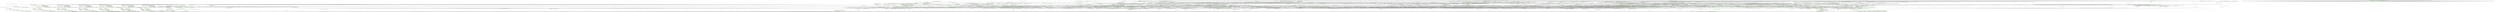 digraph G {
  node [color=".3 .2 1.0",shape=box,style=filled];
  edge [];
  "0" [label="<java.util.Hashtable: java.lang.Object put(java.lang.Object,java.lang.Object)>",];
  "1" [label="<javax.swing.JRadioButtonMenuItem: void <init>(java.lang.String)>",];
  "2" [label="<org.apache.batik.dom.svg.SVGDOMImplementation$FeTileElementFactory: void <init>()>",];
  "3" [label="<java.lang.Error: void <init>()>",];
  "4" [label="<org.apache.batik.apps.svgbrowser.JSVGViewerFrame$5: void <init>(org.apache.batik.apps.svgbrowser.JSVGViewerFrame)>",];
  "5" [label="<java.awt.Window: void setSize(java.awt.Dimension)>",];
  "6" [label="<java.io.BufferedInputStream: boolean markSupported()>",];
  "7" [label="<org.apache.batik.swing.svg.AbstractJSVGComponent$BridgeUserAgentWrapper$14Query: void <init>(org.apache.batik.swing.svg.AbstractJSVGComponent$BridgeUserAgentWrapper)>",];
  "8" [label="<org.apache.batik.swing.svg.AbstractJSVGComponent: void addLinkActivationListener(org.apache.batik.swing.svg.LinkActivationListener)>",];
  "9" [label="<org.xml.sax.InputSource: void <init>(java.io.Reader)>",];
  "10" [label="<java.lang.RuntimeException: void <init>(java.lang.String)>",];
  "11" [label="<java.util.StringTokenizer: int countTokens()>",];
  "12" [label="<org.apache.batik.dom.svg.SVGDOMImplementation$AnimateElementFactory: void <init>()>",];
  "13" [label="<java.net.Authenticator: void <init>()>",];
  "14" [label="<org.apache.batik.util.ParsedURL: org.apache.batik.util.ParsedURLData parseURL(java.lang.String,java.lang.String)>",];
  "15" [label="<org.apache.batik.swing.gvt.AbstractJGVTComponent: void stopProcessing()>",];
  "16" [label="<org.apache.batik.dom.svg.SVGDOMImplementation$MaskElementFactory: void <init>()>",];
  "17" [label="<org.apache.batik.Version: java.lang.String getVersion()>",];
  "18" [label="<org.apache.batik.apps.svgbrowser.Main$5: void <init>(org.apache.batik.apps.svgbrowser.Main)>",];
  "19" [label="<org.apache.batik.dom.svg.SVGDOMImplementation$FeBlendElementFactory: void <init>()>",];
  "20" [label="<org.apache.batik.util.resources.ResourceManager: java.util.List getStringList(java.lang.String)>",];
  "21" [label="<javax.swing.JPanel: void <init>(java.awt.LayoutManager)>",];
  "22" [label="<org.apache.batik.dom.util.SAXDocumentFactory: void <init>(org.w3c.dom.DOMImplementation,java.lang.String)>",];
  "23" [label="<org.apache.batik.swing.JSVGCanvas$AffineAction: void <init>(org.apache.batik.swing.JSVGCanvas,java.awt.geom.AffineTransform)>",];
  "24" [label="<org.apache.batik.swing.svg.AbstractJSVGComponent: void addGVTTreeBuilderListener(org.apache.batik.swing.svg.GVTTreeBuilderListener)>",];
  "25" [label="<org.apache.batik.dom.svg.SVGDOMImplementation$CursorElementFactory: void <init>()>",];
  "26" [label="<org.apache.batik.apps.svgbrowser.Main: void setPreferences(org.apache.batik.apps.svgbrowser.JSVGViewerFrame)>",];
  "27" [label="<org.apache.batik.swing.svg.AbstractJSVGComponent$BridgeUserAgent: boolean isXMLParserValidating()>",];
  "28" [label="<org.apache.batik.dom.GenericDOMImplementation: org.w3c.dom.DOMImplementation getDOMImplementation()>",];
  "29" [label="<javax.swing.JMenu: void <init>(java.lang.String)>",];
  "30" [label="<org.apache.batik.swing.JSVGCanvas: void installActions()>",];
  "31" [label="<org.apache.batik.i18n.LocalizableSupport: java.util.ResourceBundle getResourceBundle()>",];
  "32" [label="<java.awt.Insets: void <init>(int,int,int,int)>",];
  "33" [label="<org.apache.batik.swing.JSVGCanvas$ZoomInAction: void <init>(org.apache.batik.swing.JSVGCanvas)>",];
  "34" [label="<org.apache.batik.util.SVGFeatureStrings: void addSupportedFeatureStrings(java.util.Set)>",];
  "35" [label="<org.apache.batik.swing.svg.AbstractJSVGComponent: void addUpdateManagerListener(org.apache.batik.bridge.UpdateManagerListener)>",];
  "36" [label="<java.net.URL: void <init>(java.net.URL,java.lang.String)>",];
  "37" [label="<org.apache.batik.dom.svg.SVGDOMImplementation$FontFaceUriElementFactory: void <init>()>",];
  "38" [label="<org.apache.batik.util.ParsedURL: org.apache.batik.util.ParsedURLProtocolHandler getHandler(java.lang.String)>",];
  "39" [label="<java.awt.Window: java.awt.Toolkit getToolkit()>",];
  "40" [label="<java.lang.String: int lastIndexOf(int)>",];
  "41" [label="<org.apache.batik.swing.svg.SVGDocumentLoader$2: void <init>()>",];
  "42" [label="<org.apache.batik.dom.svg.SVGDOMImplementation$AltGlyphElementFactory: void <init>()>",];
  "43" [label="<org.apache.batik.dom.svg.SVGDOMImplementation$LineElementFactory: void <init>()>",];
  "44" [label="<org.apache.batik.util.ApplicationSecurityEnforcer: void enforceSecurity(boolean)>",];
  "45" [label="<org.apache.batik.dom.svg.SVGDOMImplementation$FeFuncAElementFactory: void <init>()>",];
  "46" [label="<org.apache.batik.util.ParsedURLDefaultProtocolHandler: org.apache.batik.util.ParsedURLData parseURL(java.lang.String)>",];
  "47" [label="<org.apache.batik.util.ParsedURLData: java.lang.String toString()>",];
  "48" [label="<java.awt.GridBagLayout: void <init>()>",];
  "49" [label="<java.util.ArrayList: java.util.List subList(int,int)>",];
  "50" [label="<org.apache.batik.apps.svgbrowser.JSVGViewerFrame$PreferencesAction: void <init>(org.apache.batik.apps.svgbrowser.JSVGViewerFrame)>",];
  "51" [label="<org.apache.batik.apps.svgbrowser.JSVGViewerFrame$ExportAsPNGAction: void <init>(org.apache.batik.apps.svgbrowser.JSVGViewerFrame)>",];
  "52" [label="<java.awt.Frame: void <clinit>()>",];
  "53" [label="<javax.swing.JProgressBar: void <init>(int,int)>",];
  "54" [label="<java.io.File: void <init>(java.io.File,java.lang.String)>",];
  "55" [label="<org.apache.batik.util.ParsedURL: java.lang.String getGlobalUserAgent()>",];
  "56" [label="<org.apache.batik.util.ParsedURLDataProtocolHandler$DataParsedURLData: java.lang.String toString()>",];
  "57" [label="<javax.swing.JMenuBar: javax.swing.JMenu getMenu(int)>",];
  "58" [label="<org.apache.batik.util.gui.resource.JToolbarButton: void <init>(java.lang.String)>",];
  "59" [label="<java.lang.Class: java.lang.Package getPackage()>",];
  "60" [label="<javax.swing.JLabel: void setVerticalAlignment(int)>",];
  "61" [label="<java.lang.Thread: void <clinit>()>",];
  "62" [label="<org.apache.batik.dom.svg.SVGDOMImplementation$AltGlyphDefElementFactory: void <init>()>",];
  "63" [label="<java.io.InputStreamReader: void close()>",];
  "64" [label="<org.apache.batik.util.gui.resource.JToolbarButton: void <init>()>",];
  "65" [label="<org.apache.batik.dom.util.HashTable: void <init>()>",];
  "66" [label="<org.apache.batik.util.ApplicationSecurityEnforcer: void setJarBase(java.lang.String)>",];
  "67" [label="<org.apache.batik.util.Messages: java.lang.String formatMessage(java.lang.String,java.lang.Object[])>",];
  "68" [label="<org.apache.batik.swing.svg.AbstractJSVGComponent: void addSVGDocumentLoaderListener(org.apache.batik.swing.svg.SVGDocumentLoaderListener)>",];
  "69" [label="<org.apache.batik.apps.svgbrowser.Main: boolean isXMLParserValidating()>",];
  "70" [label="<org.apache.batik.apps.svgbrowser.JSVGViewerFrame$BackAction: void <init>(org.apache.batik.apps.svgbrowser.JSVGViewerFrame)>",];
  "71" [label="<javax.swing.JMenu: java.awt.Component add(java.awt.Component)>",];
  "72" [label="<org.apache.batik.util.ParsedURLDefaultProtocolHandler: org.apache.batik.util.ParsedURLData parseURL(org.apache.batik.util.ParsedURL,java.lang.String)>",];
  "73" [label="<javax.swing.ImageIcon: void <init>(java.net.URL)>",];
  "74" [label="<org.apache.batik.util.ParsedURL: java.lang.String getProtocol(java.lang.String)>",];
  "75" [label="<org.apache.batik.apps.svgbrowser.StatusBar: void <init>()>",];
  "76" [label="<org.apache.batik.dom.svg.SVGDOMImplementation$PolylineElementFactory: void <init>()>",];
  "77" [label="<org.apache.batik.swing.gvt.AbstractJGVTComponent: void addAWTListeners()>",];
  "78" [label="<org.apache.batik.dom.svg.SVGDOMImplementation$MpathElementFactory: void <init>()>",];
  "79" [label="<java.lang.SecurityManager: void <init>()>",];
  "80" [label="<java.util.StringTokenizer: java.lang.String nextToken()>",];
  "81" [label="<org.apache.batik.util.gui.resource.JToolbarButton: void initialize()>",];
  "82" [label="<org.apache.batik.apps.svgbrowser.JSVGViewerFrame$CloseAction: void <init>(org.apache.batik.apps.svgbrowser.JSVGViewerFrame)>",];
  "83" [label="<org.apache.batik.util.ParsedURL: void <init>(java.lang.String)>",];
  "84" [label="<java.io.IOException: void <init>(java.lang.String)>",];
  "85" [label="<org.apache.batik.apps.svgbrowser.JSVGViewerFrame$ViewSourceAction: void <init>(org.apache.batik.apps.svgbrowser.JSVGViewerFrame)>",];
  "86" [label="<org.apache.batik.util.ParsedURLDefaultProtocolHandler: org.apache.batik.util.ParsedURLData constructParsedURLData()>",];
  "87" [label="<javax.xml.parsers.SAXParserFactory: javax.xml.parsers.SAXParserFactory newInstance()>",];
  "88" [label="<java.net.URL: void <init>(java.lang.String)>",];
  "89" [label="<org.apache.batik.util.PreferenceManager: java.lang.String getSystemProperty(java.lang.String)>",];
  "90" [label="<org.apache.batik.util.ParsedURLData: java.net.URL buildURL()>",];
  "91" [label="<org.apache.batik.dom.GenericDOMImplementation: void <init>()>",];
  "92" [label="<org.apache.batik.apps.svgbrowser.XMLPreferenceManager: void <init>(java.lang.String,java.util.Map)>",];
  "93" [label="<org.apache.batik.swing.gvt.AbstractJGVTComponent$1: void <init>(org.apache.batik.swing.gvt.AbstractJGVTComponent)>",];
  "94" [label="<org.apache.batik.dom.svg.SVGDOMImplementation$SvgElementFactory: void <init>()>",];
  "95" [label="<org.apache.batik.dom.ExtensibleDOMImplementation: void <init>()>",];
  "96" [label="<javax.swing.JComboBox: void setEditable(boolean)>",];
  "97" [label="<org.apache.batik.util.gui.LocationBar: void <init>()>",];
  "98" [label="<javax.swing.KeyStroke: javax.swing.KeyStroke getKeyStroke(java.lang.String)>",];
  "99" [label="<org.apache.batik.dom.util.HashTable: java.lang.Object put(java.lang.Object,java.lang.Object)>",];
  "100" [label="<java.util.Properties: java.lang.String getProperty(java.lang.String)>",];
  "101" [label="<javax.swing.JComponent: void setMaximumSize(java.awt.Dimension)>",];
  "102" [label="<org.apache.batik.dom.svg.SVGDOMImplementation$FeMorphologyElementFactory: void <init>()>",];
  "103" [label="<javax.swing.JComponent: void setOpaque(boolean)>",];
  "104" [label="<org.apache.batik.dom.svg.SVGDOMImplementation$PolygonElementFactory: void <init>()>",];
  "105" [label="<org.apache.batik.swing.svg.AbstractJSVGComponent$BridgeUserAgent: java.lang.String getXMLParserClassName()>",];
  "106" [label="<org.apache.batik.dom.svg.SVGDOMImplementation$SwitchElementFactory: void <init>()>",];
  "107" [label="<javax.swing.JComponent: javax.swing.ActionMap getActionMap()>",];
  "108" [label="<javax.swing.BorderFactory: javax.swing.border.Border createLineBorder(java.awt.Color)>",];
  "109" [label="<javax.swing.BorderFactory: javax.swing.border.Border createEmptyBorder(int,int,int,int)>",];
  "110" [label="<org.apache.batik.dom.svg.SVGDOMImplementation$FilterElementFactory: void <init>()>",];
  "111" [label="<org.apache.batik.swing.JSVGCanvas$5: void <init>(org.apache.batik.swing.JSVGCanvas)>",];
  "112" [label="<java.net.URL: void <init>(java.lang.String,java.lang.String,java.lang.String)>",];
  "113" [label="<java.awt.BorderLayout: void <init>(int,int)>",];
  "114" [label="<org.apache.batik.swing.JSVGCanvas$ScrollLeftAction: void <init>(org.apache.batik.swing.JSVGCanvas,int)>",];
  "115" [label="<java.io.File: boolean mkdir()>",];
  "116" [label="<org.apache.batik.swing.JSVGCanvas: void <clinit>()>",];
  "117" [label="<java.util.AbstractSequentialList: java.util.Iterator iterator()>",];
  "118" [label="<java.awt.Component: void setSize(int,int)>",];
  "119" [label="<org.apache.batik.apps.svgbrowser.JAuthenticator: void initWindow()>",];
  "120" [label="<org.apache.batik.dom.svg.SVGDOMImplementation$ColorProfileElementFactory: void <init>()>",];
  "121" [label="<javax.swing.AbstractButton: void setBorderPainted(boolean)>",];
  "122" [label="<org.apache.batik.i18n.LocaleGroup: void <init>()>",];
  "123" [label="<org.apache.batik.dom.svg.SVGDOMImplementation$DefsElementFactory: void <init>()>",];
  "124" [label="<org.apache.batik.swing.gvt.AbstractPanInteractor: void <init>()>",];
  "125" [label="<org.apache.batik.dom.svg.SVGDOMImplementation$FeComponentTransferElementFactory: void <init>()>",];
  "126" [label="<org.apache.batik.apps.svgbrowser.Resources: void <clinit>()>",];
  "127" [label="<java.util.Vector: java.lang.Object[] toArray(java.lang.Object[])>",];
  "128" [label="<org.apache.batik.apps.svgbrowser.Main: void installCustomPolicyFile()>",];
  "129" [label="<org.apache.batik.swing.svg.SVGDocumentLoader$4: void <init>()>",];
  "130" [label="<org.apache.batik.util.resources.ResourceManager: java.lang.String getString(java.lang.String)>",];
  "131" [label="<org.apache.batik.i18n.LocaleGroup: java.util.Locale getLocale()>",];
  "132" [label="<org.apache.batik.apps.svgbrowser.JSVGViewerFrame: javax.swing.Action getAction(java.lang.String)>",];
  "133" [label="<org.apache.batik.apps.svgbrowser.LocalHistory$RadioListener: void <init>(org.apache.batik.apps.svgbrowser.LocalHistory)>",];
  "134" [label="<java.util.ArrayList: int size()>",];
  "135" [label="<org.apache.batik.util.resources.ResourceManager: void <init>(java.util.ResourceBundle)>",];
  "136" [label="<java.lang.StringBuffer: void <init>()>",];
  "137" [label="<javax.swing.BorderFactory: javax.swing.border.Border createBevelBorder(int,java.awt.Color,java.awt.Color)>",];
  "138" [label="<org.apache.batik.dom.svg.SVGDOMImplementation$FeMergeElementFactory: void <init>()>",];
  "139" [label="<org.apache.batik.util.PreferenceManager: void <clinit>()>",];
  "140" [label="<org.apache.batik.dom.svg.SVGDOMImplementation$ForeignObjectElementFactory: void <init>()>",];
  "141" [label="<org.apache.batik.dom.svg.SVGDOMImplementation$FeFuncBElementFactory: void <init>()>",];
  "142" [label="<javax.swing.AbstractButton: void addActionListener(java.awt.event.ActionListener)>",];
  "143" [label="<java.io.BufferedInputStream: void <init>(java.io.InputStream)>",];
  "144" [label="<javax.swing.JFrame: void setJMenuBar(javax.swing.JMenuBar)>",];
  "145" [label="<org.apache.batik.dom.svg.SVGDOMImplementation$TrefElementFactory: void <init>()>",];
  "146" [label="<org.apache.batik.swing.gvt.AbstractJGVTComponent: void <init>(boolean,boolean)>",];
  "147" [label="<java.awt.Window: void pack()>",];
  "148" [label="<java.util.ArrayList: boolean add(java.lang.Object)>",];
  "149" [label="<java.awt.event.WindowAdapter: void <init>()>",];
  "150" [label="<org.apache.batik.dom.svg.SVGDOMImplementation$ImageElementFactory: void <init>()>",];
  "151" [label="<org.apache.batik.dom.svg.SVGDOMImplementation$TextPathElementFactory: void <init>()>",];
  "152" [label="<org.apache.batik.dom.svg.SVGDOMImplementation$AltGlyphItemElementFactory: void <init>()>",];
  "153" [label="<org.apache.batik.dom.svg.SVGDOMImplementation: void <init>()>",];
  "154" [label="<javax.swing.JFrame: java.awt.Container getContentPane()>",];
  "155" [label="<org.apache.batik.swing.gvt.AbstractJGVTComponent: java.util.List getInteractors()>",];
  "156" [label="<org.apache.batik.i18n.LocalizableSupport: void <init>(java.lang.String,java.lang.ClassLoader)>",];
  "157" [label="<org.apache.batik.swing.svg.AbstractJSVGComponent: void loadSVGDocument(java.lang.String)>",];
  "158" [label="<java.io.FileInputStream: void close()>",];
  "159" [label="<org.apache.batik.apps.svgbrowser.JSVGViewerFrame$ThumbnailDialogAction: void <init>(org.apache.batik.apps.svgbrowser.JSVGViewerFrame)>",];
  "160" [label="<java.util.LinkedList: boolean add(java.lang.Object)>",];
  "161" [label="<org.apache.batik.apps.svgbrowser.StatusBar: void setMainMessage(java.lang.String)>",];
  "162" [label="<javax.swing.AbstractButton: void setMargin(java.awt.Insets)>",];
  "163" [label="<javax.swing.AbstractButton: void setActionCommand(java.lang.String)>",];
  "164" [label="<org.apache.batik.apps.svgbrowser.Main: void setPreferences()>",];
  "165" [label="<org.apache.batik.apps.svgbrowser.JSVGViewerFrame$DOMViewerAction: void <init>(org.apache.batik.apps.svgbrowser.JSVGViewerFrame)>",];
  "166" [label="<java.awt.BasicStroke: void <init>(float,int,int,float,float[],float)>",];
  "167" [label="<org.apache.batik.swing.svg.JSVGComponent: void <init>(org.apache.batik.swing.svg.SVGUserAgent,boolean,boolean)>",];
  "168" [label="<org.apache.batik.swing.JSVGCanvas$CanvasUserAgent: void <init>(org.apache.batik.swing.JSVGCanvas)>",];
  "169" [label="<org.apache.batik.util.gui.resource.MissingListenerException: void <init>(java.lang.String,java.lang.String,java.lang.String)>",];
  "170" [label="<javax.swing.JFrame: void <init>()>",];
  "171" [label="<org.apache.batik.util.PreferenceManager: float getFloat(java.lang.String)>",];
  "172" [label="<org.apache.batik.dom.svg.SVGDOMImplementation$FeConvolveMatrixElementFactory: void <init>()>",];
  "173" [label="<javax.swing.AbstractButton: void setMnemonic(char)>",];
  "174" [label="<java.lang.Thread: void start()>",];
  "175" [label="<org.apache.batik.apps.svgbrowser.JSVGViewerFrame: void <clinit>()>",];
  "176" [label="<java.lang.String: int length()>",];
  "177" [label="<org.apache.batik.swing.svg.SVGDocumentLoader: void addSVGDocumentLoaderListener(org.apache.batik.swing.svg.SVGDocumentLoaderListener)>",];
  "178" [label="<org.apache.batik.util.ParsedURL: org.apache.batik.util.ParsedURLData parseURL(java.lang.String)>",];
  "179" [label="<org.apache.batik.apps.svgbrowser.JSVGViewerFrame$PlayAction: void <init>(org.apache.batik.apps.svgbrowser.JSVGViewerFrame)>",];
  "180" [label="<javax.swing.JLabel: void setText(java.lang.String)>",];
  "181" [label="<org.apache.batik.util.gui.LocationBar: void <clinit>()>",];
  "182" [label="<org.apache.batik.swing.gvt.AbstractJGVTComponent: void addGVTTreeRendererListener(org.apache.batik.swing.gvt.GVTTreeRendererListener)>",];
  "183" [label="<org.apache.batik.util.ParsedURLDefaultProtocolHandler: org.apache.batik.util.ParsedURLData constructParsedURLData(java.net.URL)>",];
  "184" [label="<org.apache.batik.swing.gvt.AbstractPanInteractor: void <clinit>()>",];
  "185" [label="<javax.swing.JDialog: java.awt.Container getContentPane()>",];
  "186" [label="<javax.swing.JDialog: void <init>(java.awt.Frame,java.lang.String,boolean)>",];
  "187" [label="<org.apache.batik.util.resources.ResourceManager: boolean getBoolean(java.lang.String)>",];
  "188" [label="<javax.swing.JLayeredPane: void <init>()>",];
  "189" [label="<javax.swing.JPasswordField: void <init>(int)>",];
  "190" [label="<org.apache.batik.i18n.LocalizableSupport: java.util.ResourceBundle getResourceBundle(int)>",];
  "191" [label="<javax.swing.AbstractButton: void setSelected(boolean)>",];
  "192" [label="<org.apache.batik.util.ParsedURL: java.util.Map getHandlersMap()>",];
  "193" [label="<java.lang.Float: java.lang.String toString(float)>",];
  "194" [label="<javax.swing.ImageIcon: int getIconHeight()>",];
  "195" [label="<org.apache.batik.dom.svg.SVGDOMImplementation$FeDiffuseLightingElementFactory: void <init>()>",];
  "196" [label="<org.apache.batik.apps.svgbrowser.JSVGViewerFrame$NewWindowAction: void <init>(org.apache.batik.apps.svgbrowser.JSVGViewerFrame)>",];
  "197" [label="<org.apache.batik.swing.gvt.JGVTComponent: void <init>(boolean,boolean)>",];
  "198" [label="<org.apache.batik.util.AbstractParsedURLProtocolHandler: java.lang.String getProtocolHandled()>",];
  "199" [label="<java.awt.event.ComponentAdapter: void <init>()>",];
  "200" [label="<org.apache.batik.util.Service: java.util.Iterator providers(java.lang.Class)>",];
  "201" [label="<java.awt.EventQueue: void invokeAndWait(java.lang.Runnable)>",];
  "202" [label="<org.apache.batik.apps.svgbrowser.Main: java.lang.String[] getVisitedURIs()>",];
  "203" [label="<org.apache.batik.swing.gvt.InteractorAdapter: void <init>()>",];
  "204" [label="<org.apache.batik.dom.util.SAXDocumentFactory: void <init>(org.w3c.dom.DOMImplementation,java.lang.String,boolean)>",];
  "205" [label="<javax.swing.AbstractAction: void <init>(java.lang.String)>",];
  "206" [label="<org.apache.batik.dom.svg.SVGDOMImplementation$ClipPathElementFactory: void <init>()>",];
  "207" [label="<org.apache.batik.swing.JSVGCanvas: org.apache.batik.bridge.UserAgent createUserAgent()>",];
  "208" [label="<java.lang.String: void <clinit>()>",];
  "209" [label="<org.apache.batik.dom.svg.SVGDOMImplementation$FeSpecularLightingElementFactory: void <init>()>",];
  "210" [label="<java.util.Vector: void addElement(java.lang.Object)>",];
  "211" [label="<javax.swing.JComponent: void setBackground(java.awt.Color)>",];
  "212" [label="<java.io.Writer: void write(java.lang.String)>",];
  "213" [label="<javax.swing.AbstractButton: void setIcon(javax.swing.Icon)>",];
  "214" [label="<javax.swing.JLabel: void <init>(java.lang.String)>",];
  "215" [label="<org.apache.batik.util.gui.resource.ButtonFactory: void initializeButton(javax.swing.AbstractButton,java.lang.String)>",];
  "216" [label="<org.apache.batik.apps.svgbrowser.JSVGViewerFrame$ForwardAction: void <init>(org.apache.batik.apps.svgbrowser.JSVGViewerFrame)>",];
  "217" [label="<org.apache.batik.swing.svg.AbstractJSVGComponent: void addSVGLoadEventDispatcherListener(org.apache.batik.swing.svg.SVGLoadEventDispatcherListener)>",];
  "218" [label="<org.apache.batik.util.gui.resource.MenuFactory: javax.swing.JComponent createJMenuComponent(java.lang.String,java.lang.String)>",];
  "219" [label="<java.util.StringTokenizer: void <init>(java.lang.String,java.lang.String)>",];
  "220" [label="<org.apache.batik.i18n.LocalizableSupport: boolean hasNextResourceBundle(int)>",];
  "221" [label="<javax.swing.JComponent: void setMinimumSize(java.awt.Dimension)>",];
  "222" [label="<org.apache.batik.apps.svgbrowser.JSVGViewerFrame$2: void <init>(org.apache.batik.apps.svgbrowser.JSVGViewerFrame,org.apache.batik.swing.svg.SVGUserAgent,boolean,boolean)>",];
  "223" [label="<org.apache.batik.dom.svg.SVGDOMImplementation$ViewElementFactory: void <init>()>",];
  "224" [label="<org.apache.batik.dom.svg.SVGDOMImplementation$LinearGradientElementFactory: void <init>()>",];
  "225" [label="<org.apache.batik.apps.svgbrowser.LocalHistory: void <init>(javax.swing.JMenuBar,org.apache.batik.apps.svgbrowser.JSVGViewerFrame)>",];
  "226" [label="<java.util.ArrayList: java.lang.Object remove(int)>",];
  "227" [label="<org.apache.batik.dom.util.SAXIOException: void <init>(org.xml.sax.SAXException)>",];
  "228" [label="<org.apache.batik.apps.svgbrowser.Main: java.lang.String getUISpecialization()>",];
  "229" [label="<org.apache.batik.swing.svg.SVGDocumentLoader$1: void <init>()>",];
  "230" [label="<java.util.LinkedList: void <init>()>",];
  "231" [label="<javax.swing.JMenuItem: void <init>(java.lang.String)>",];
  "232" [label="<javax.swing.JComponent: void <init>()>",];
  "233" [label="<java.awt.event.MouseAdapter: void <init>()>",];
  "234" [label="<javax.swing.KeyStroke: javax.swing.KeyStroke getKeyStroke(int,int)>",];
  "235" [label="<org.apache.batik.apps.svgbrowser.JSVGViewerFrame$3: void <init>(org.apache.batik.apps.svgbrowser.JSVGViewerFrame)>",];
  "236" [label="<org.apache.batik.swing.svg.AbstractJSVGComponent$1: void run()>",];
  "237" [label="<org.apache.batik.dom.svg.SVGDOMImplementation$GlyphRefElementFactory: void <init>()>",];
  "238" [label="<javax.swing.JFrame: void <clinit>()>",];
  "239" [label="<org.apache.batik.swing.JSVGCanvas$2: void <init>(org.apache.batik.swing.JSVGCanvas)>",];
  "240" [label="<org.apache.batik.dom.svg.SVGDOMImplementation$FeFloodElementFactory: void <init>()>",];
  "241" [label="<java.util.zip.GZIPInputStream: void <init>(java.io.InputStream)>",];
  "242" [label="<javax.swing.JToolBar: void setFloatable(boolean)>",];
  "243" [label="<java.lang.String: int indexOf(int)>",];
  "244" [label="<java.util.HashSet: boolean add(java.lang.Object)>",];
  "245" [label="<java.net.Authenticator: void setDefault(java.net.Authenticator)>",];
  "246" [label="<java.lang.IllegalArgumentException: void <init>(java.lang.String)>",];
  "247" [label="<javax.swing.JLabel: void <init>()>",];
  "248" [label="<org.apache.batik.dom.svg.SVGDOMImplementation$FeColorMatrixElementFactory: void <init>()>",];
  "249" [label="<org.apache.batik.dom.svg.SVGDOMImplementation$AnimateColorElementFactory: void <init>()>",];
  "250" [label="<java.io.BufferedReader: int read(char[],int,int)>",];
  "251" [label="<java.io.InputStreamReader: void <init>(java.io.InputStream,java.lang.String)>",];
  "252" [label="<org.apache.batik.swing.svg.SVGDocumentLoader: void <clinit>()>",];
  "253" [label="<org.apache.batik.util.ParsedURL: java.lang.String getPortStr()>",];
  "254" [label="<org.apache.batik.dom.svg.SVGDOMImplementation$GElementFactory: void <init>()>",];
  "255" [label="<org.apache.batik.util.gui.resource.MenuFactory: javax.swing.JRadioButtonMenuItem createJRadioButtonMenuItem(java.lang.String,java.lang.String)>",];
  "256" [label="<org.apache.batik.i18n.LocalizableSupport: java.lang.String getString(java.lang.String)>",];
  "257" [label="<java.lang.System: void setSecurityManager(java.lang.SecurityManager)>",];
  "258" [label="<java.net.URL: java.lang.String getRef()>",];
  "259" [label="<org.apache.batik.dom.svg.SVGDOMImplementation$RadialGradientElementFactory: void <init>()>",];
  "260" [label="<java.awt.geom.AffineTransform: java.awt.geom.AffineTransform getScaleInstance(double,double)>",];
  "261" [label="<javax.swing.JToolBar: void <init>()>",];
  "262" [label="<org.apache.batik.dom.svg.SVGDOMImplementation$EllipseElementFactory: void <init>()>",];
  "263" [label="<java.util.Locale: java.util.Locale getDefault()>",];
  "264" [label="<java.awt.event.MouseMotionAdapter: void <init>()>",];
  "265" [label="<javax.swing.JComponent: javax.swing.InputMap getInputMap(int)>",];
  "266" [label="<java.lang.Class: java.lang.String getName()>",];
  "267" [label="<java.awt.Window: void setLocation(int,int)>",];
  "268" [label="<org.apache.batik.swing.JSVGCanvas$4: void <init>(org.apache.batik.swing.JSVGCanvas)>",];
  "269" [label="<org.apache.batik.util.gui.resource.MenuFactory: boolean getSpecializedBoolean(java.lang.String,java.lang.String)>",];
  "270" [label="<org.apache.batik.util.ParsedURLData: void <clinit>()>",];
  "271" [label="<org.apache.batik.util.ParsedURLJarProtocolHandler: void <init>()>",];
  "272" [label="<org.apache.batik.dom.svg.SVGDOMImplementation$MarkerElementFactory: void <init>()>",];
  "273" [label="<java.awt.Component: void addMouseMotionListener(java.awt.event.MouseMotionListener)>",];
  "274" [label="<org.apache.batik.util.HaltingThread: void <init>()>",];
  "275" [label="<org.apache.batik.dom.svg.SVGDOMImplementation$PathElementFactory: void <init>()>",];
  "276" [label="<org.apache.batik.swing.gvt.AbstractZoomInteractor$ZoomOverlay: void <init>(org.apache.batik.swing.gvt.AbstractZoomInteractor)>",];
  "277" [label="<java.util.Properties: java.lang.Object setProperty(java.lang.String,java.lang.String)>",];
  "278" [label="<javax.swing.JComboBox: void addActionListener(java.awt.event.ActionListener)>",];
  "279" [label="<javax.swing.JComponent: void setForeground(java.awt.Color)>",];
  "280" [label="<org.apache.batik.apps.svgbrowser.JSVGViewerFrame$ExportAsJPGAction: void <init>(org.apache.batik.apps.svgbrowser.JSVGViewerFrame)>",];
  "281" [label="<javax.swing.JPanel: void <init>()>",];
  "282" [label="<org.apache.batik.swing.svg.AbstractJSVGComponent$BridgeUserAgent: void <init>(org.apache.batik.swing.svg.AbstractJSVGComponent)>",];
  "283" [label="<java.awt.geom.AffineTransform: java.awt.geom.AffineTransform getTranslateInstance(double,double)>",];
  "284" [label="<org.apache.batik.util.ParsedURLDataProtocolHandler: void <init>()>",];
  "285" [label="<javax.swing.JWindow: java.awt.Container getContentPane()>",];
  "286" [label="<java.lang.String: int hashCode()>",];
  "287" [label="<java.awt.Container: java.awt.Component add(java.awt.Component)>",];
  "288" [label="<java.lang.System: void exit(int)>",];
  "289" [label="<org.apache.batik.swing.gvt.AbstractImageZoomInteractor: void <init>()>",];
  "290" [label="<java.io.BufferedReader: void close()>",];
  "291" [label="<org.apache.batik.dom.svg.SVGDOMImplementation$FePointLightElementFactory: void <init>()>",];
  "292" [label="<java.awt.Container: java.awt.Component add(java.lang.String,java.awt.Component)>",];
  "293" [label="<org.apache.batik.util.ParsedURL: void <init>(java.net.URL)>",];
  "294" [label="<org.apache.batik.i18n.LocalizableSupport: java.lang.String formatMessage(java.lang.String,java.lang.Object[])>",];
  "295" [label="<org.apache.batik.swing.gvt.AbstractRotateInteractor: void <init>()>",];
  "296" [label="<org.apache.batik.util.gui.resource.MenuFactory: java.lang.String getSpecializedString(java.lang.String,java.lang.String)>",];
  "297" [label="<org.apache.batik.dom.svg.SVGDOMImplementation$TspanElementFactory: void <init>()>",];
  "298" [label="<org.apache.batik.util.ParsedURLData: void <init>(java.net.URL)>",];
  "299" [label="<org.apache.batik.apps.svgbrowser.JSVGViewerFrame$PauseAction: void <init>(org.apache.batik.apps.svgbrowser.JSVGViewerFrame)>",];
  "300" [label="<org.apache.batik.apps.svgbrowser.JSVGViewerFrame$FullScreenAction: void <init>(org.apache.batik.apps.svgbrowser.JSVGViewerFrame)>",];
  "301" [label="<org.apache.batik.dom.svg.SVGDOMImplementation$FeOffsetElementFactory: void <init>()>",];
  "302" [label="<org.apache.batik.apps.svgbrowser.JSVGViewerFrame$ToggleDebuggerAction: void <init>(org.apache.batik.apps.svgbrowser.JSVGViewerFrame)>",];
  "303" [label="<org.apache.batik.swing.svg.AbstractJSVGComponent$BridgeUserAgentWrapper: void invokeAndWait(java.lang.Runnable)>",];
  "304" [label="<java.util.Hashtable: java.lang.Object remove(java.lang.Object)>",];
  "305" [label="<org.apache.batik.util.ParsedURLData: java.io.InputStream openStream(java.lang.String,java.util.Iterator)>",];
  "306" [label="<org.apache.batik.swing.JSVGCanvas$ZoomOutAction: void <init>(org.apache.batik.swing.JSVGCanvas)>",];
  "307" [label="<org.apache.batik.util.gui.LocationBar: void addActionListener(java.awt.event.ActionListener)>",];
  "308" [label="<org.apache.batik.dom.svg.SVGDOMImplementation$StopElementFactory: void <init>()>",];
  "309" [label="<org.apache.batik.apps.svgbrowser.Main: void initializeLastVisited()>",];
  "310" [label="<org.apache.batik.apps.svgbrowser.JSVGViewerFrame$SaveAsAction: void <init>(org.apache.batik.apps.svgbrowser.JSVGViewerFrame)>",];
  "311" [label="<org.apache.batik.swing.JSVGCanvas: org.apache.batik.swing.gvt.AbstractJGVTComponent$Listener createListener()>",];
  "312" [label="<org.apache.batik.apps.svgbrowser.JSVGViewerFrame$6: void <init>(org.apache.batik.apps.svgbrowser.JSVGViewerFrame)>",];
  "313" [label="<java.lang.ref.Finalizer: void register(java.lang.Object)>",];
  "314" [label="<org.apache.batik.util.ParsedURLJarProtocolHandler: org.apache.batik.util.ParsedURLData parseURL(org.apache.batik.util.ParsedURL,java.lang.String)>",];
  "315" [label="<org.apache.batik.apps.svgbrowser.Main$2: void <init>(org.apache.batik.apps.svgbrowser.Main,javax.swing.JProgressBar)>",];
  "316" [label="<org.apache.batik.apps.svgbrowser.JSVGViewerFrame$Canvas: void <init>(org.apache.batik.apps.svgbrowser.JSVGViewerFrame,org.apache.batik.swing.svg.SVGUserAgent,boolean,boolean)>",];
  "317" [label="<javax.swing.JButton: void <init>()>",];
  "318" [label="<org.apache.batik.apps.svgbrowser.JSVGViewerFrame$PreviousTransformAction: void <init>(org.apache.batik.apps.svgbrowser.JSVGViewerFrame)>",];
  "319" [label="<java.util.zip.InflaterInputStream: void <init>(java.io.InputStream)>",];
  "320" [label="<java.awt.Component: void addKeyListener(java.awt.event.KeyListener)>",];
  "321" [label="<java.lang.Throwable: void printStackTrace()>",];
  "322" [label="<java.util.ArrayList: void <init>()>",];
  "323" [label="<org.apache.batik.apps.svgbrowser.JAuthenticator$3: void <init>(org.apache.batik.apps.svgbrowser.JAuthenticator)>",];
  "324" [label="<org.apache.batik.swing.JSVGCanvas$ScrollUpAction: void <init>(org.apache.batik.swing.JSVGCanvas,int)>",];
  "325" [label="<org.apache.batik.dom.svg.SVGDOMImplementation$PatternElementFactory: void <init>()>",];
  "326" [label="<java.util.HashSet: void <init>()>",];
  "327" [label="<org.apache.batik.util.Messages: void <clinit>()>",];
  "328" [label="<org.apache.batik.util.BatikSecurityManager: void <init>()>",];
  "329" [label="<java.io.File: java.net.URL toURL()>",];
  "330" [label="<org.apache.batik.dom.svg.SVGDOMImplementation$FeGaussianBlurElementFactory: void <init>()>",];
  "331" [label="<java.net.URL: void <init>(java.lang.String,java.lang.String,int,java.lang.String)>",];
  "332" [label="<org.apache.batik.util.PreferenceManager: void setPreferenceDirectory(java.lang.String)>",];
  "333" [label="<java.lang.Integer: void <init>(int)>",];
  "334" [label="<org.apache.batik.dom.svg.SVGDOMImplementation$RectElementFactory: void <init>()>",];
  "335" [label="<org.apache.batik.util.gui.resource.MenuFactory: java.util.List getSpecializedStringList(java.lang.String,java.lang.String)>",];
  "336" [label="<org.apache.batik.apps.svgbrowser.SVGInputHandler: void <clinit>()>",];
  "337" [label="<java.awt.Container: void add(java.awt.Component,java.lang.Object)>",];
  "338" [label="<org.apache.batik.util.ParsedURLDefaultProtocolHandler: void <init>()>",];
  "339" [label="<javax.swing.JMenu: void setAccelerator(javax.swing.KeyStroke)>",];
  "340" [label="<org.apache.batik.swing.JSVGCanvas$ResetTransformAction: void <init>(org.apache.batik.swing.JSVGCanvas)>",];
  "341" [label="<org.apache.batik.gvt.renderer.ConcreteImageRendererFactory: void <init>()>",];
  "342" [label="<java.util.AbstractList: java.util.ListIterator listIterator()>",];
  "343" [label="<org.apache.batik.apps.svgbrowser.Main: javax.swing.Action createExitAction(org.apache.batik.apps.svgbrowser.JSVGViewerFrame)>",];
  "344" [label="<java.util.Vector: int size()>",];
  "345" [label="<java.lang.IllegalStateException: void <init>(java.lang.String)>",];
  "346" [label="<org.apache.batik.dom.svg.SVGDOMImplementation$GlyphElementFactory: void <init>()>",];
  "347" [label="<java.util.ArrayList: void clear()>",];
  "348" [label="<java.awt.Component: void addMouseWheelListener(java.awt.event.MouseWheelListener)>",];
  "349" [label="<org.apache.batik.apps.svgbrowser.JAuthenticator: javax.swing.JComponent buildButtonPanel()>",];
  "350" [label="<javax.swing.border.BevelBorder: void <init>(int,java.awt.Color,java.awt.Color,java.awt.Color,java.awt.Color)>",];
  "351" [label="<org.apache.batik.dom.svg.SVGDOMImplementation$VkernElementFactory: void <init>()>",];
  "352" [label="<org.xml.sax.helpers.DefaultHandler: void <init>()>",];
  "353" [label="<java.util.ResourceBundle: java.util.ResourceBundle getBundle(java.lang.String,java.util.Locale)>",];
  "354" [label="<org.apache.batik.apps.svgbrowser.Resources: java.lang.String getString(java.lang.String)>",];
  "355" [label="<org.apache.batik.apps.svgbrowser.JSVGViewerFrame$ExportAsTIFFAction: void <init>(org.apache.batik.apps.svgbrowser.JSVGViewerFrame)>",];
  "356" [label="<org.apache.batik.apps.svgbrowser.LocalHistory: void update(java.lang.String)>",];
  "357" [label="<java.awt.Component: void addMouseListener(java.awt.event.MouseListener)>",];
  "358" [label="<java.awt.Container: java.awt.Dimension getPreferredSize()>",];
  "359" [label="<org.apache.batik.dom.util.SAXDocumentFactory: void setValidating(boolean)>",];
  "360" [label="<org.apache.batik.dom.svg.SVGDOMImplementation$AnimateTransformElementFactory: void <init>()>",];
  "361" [label="<org.apache.batik.swing.svg.AbstractJSVGComponent$1: void <init>(org.apache.batik.swing.svg.AbstractJSVGComponent,org.apache.batik.util.ParsedURL)>",];
  "362" [label="<org.apache.batik.dom.svg.SVGDOMImplementation$AElementFactory: void <init>()>",];
  "363" [label="<org.apache.batik.apps.svgbrowser.JSVGViewerFrame$4: void <init>(org.apache.batik.apps.svgbrowser.JSVGViewerFrame)>",];
  "364" [label="<org.apache.batik.apps.svgbrowser.JSVGViewerFrame$FindDialogAction: void <init>(org.apache.batik.apps.svgbrowser.JSVGViewerFrame)>",];
  "365" [label="<org.apache.batik.apps.svgbrowser.JSVGViewerFrame$AboutAction: void <init>(org.apache.batik.apps.svgbrowser.JSVGViewerFrame)>",];
  "366" [label="<org.apache.batik.util.ParsedURL: java.lang.String getPath()>",];
  "367" [label="<org.apache.batik.dom.util.SAXDocumentFactory: void <clinit>()>",];
  "368" [label="<org.apache.batik.apps.svgbrowser.JSVGViewerFrame$NextTransformAction: void <init>(org.apache.batik.apps.svgbrowser.JSVGViewerFrame)>",];
  "369" [label="<java.net.URL: java.lang.String getHost()>",];
  "370" [label="<java.lang.String: boolean endsWith(java.lang.String)>",];
  "371" [label="<org.apache.batik.dom.svg.SAXSVGDocumentFactory: void <clinit>()>",];
  "372" [label="<org.apache.batik.swing.JSVGCanvas$CanvasSVGListener: void <init>(org.apache.batik.swing.JSVGCanvas)>",];
  "373" [label="<org.apache.batik.dom.svg.SVGDOMImplementation$FeImageElementFactory: void <init>()>",];
  "374" [label="<java.util.HashMap: java.lang.Object get(java.lang.Object)>",];
  "375" [label="<org.apache.batik.util.ParsedURL: void <init>(java.lang.String,java.lang.String)>",];
  "376" [label="<org.apache.batik.dom.AbstractDOMImplementation: void <init>()>",];
  "377" [label="<java.lang.Thread: void setPriority(int)>",];
  "378" [label="<java.awt.Window: void <clinit>()>",];
  "379" [label="<java.lang.String: java.lang.String substring(int)>",];
  "380" [label="<org.apache.batik.apps.svgbrowser.AboutDialog: void buildGUI()>",];
  "381" [label="<org.apache.batik.util.ParsedURL: void <clinit>()>",];
  "382" [label="<java.util.StringTokenizer: boolean hasMoreTokens()>",];
  "383" [label="<org.apache.batik.dom.svg.SVGDOMImplementation$MissingGlyphElementFactory: void <init>()>",];
  "384" [label="<org.apache.batik.dom.svg.SVGDOMImplementation: void initLocalizable()>",];
  "385" [label="<javax.swing.JPasswordField: void setEchoChar(char)>",];
  "386" [label="<org.apache.batik.util.resources.ResourceFormatException: void <init>(java.lang.String,java.lang.String,java.lang.String)>",];
  "387" [label="<org.apache.batik.dom.util.SAXDocumentFactory: org.w3c.dom.Document createDocument(org.xml.sax.InputSource)>",];
  "388" [label="<org.apache.batik.dom.util.HashTable$Entry: void <init>(int,java.lang.Object,java.lang.Object,org.apache.batik.dom.util.HashTable$Entry)>",];
  "389" [label="<java.util.ArrayList: java.lang.Object get(int)>",];
  "390" [label="<java.io.File: void <init>(java.lang.String)>",];
  "391" [label="<org.apache.batik.apps.svgbrowser.JSVGViewerFrame$ReloadAction: void <init>(org.apache.batik.apps.svgbrowser.JSVGViewerFrame)>",];
  "392" [label="<org.apache.batik.swing.gvt.AbstractJGVTComponent: void setDoubleBufferedRendering(boolean)>",];
  "393" [label="<org.apache.batik.swing.svg.AbstractJSVGComponent: void startDocumentLoader()>",];
  "394" [label="<java.io.InputStreamReader: void <init>(java.io.InputStream)>",];
  "395" [label="<org.apache.batik.apps.svgbrowser.JSVGViewerFrame$UseStylesheetAction: void <init>(org.apache.batik.apps.svgbrowser.JSVGViewerFrame)>",];
  "396" [label="<java.lang.System: void <clinit>()>",];
  "397" [label="<org.apache.batik.apps.svgbrowser.AboutDialog: void <init>()>",];
  "398" [label="<org.apache.batik.swing.svg.AbstractJSVGComponent$BridgeUserAgentWrapper$13Query: void <init>(org.apache.batik.swing.svg.AbstractJSVGComponent$BridgeUserAgentWrapper)>",];
  "399" [label="<java.lang.Object: void <init>()>",];
  "400" [label="<java.lang.String: boolean equals(java.lang.Object)>",];
  "401" [label="<org.apache.batik.i18n.LocalizableSupport: boolean setUsedLocale()>",];
  "402" [label="<java.lang.StringBuilder: void <init>()>",];
  "403" [label="<org.apache.batik.swing.JSVGCanvas: void installKeyboardActions()>",];
  "404" [label="<org.apache.batik.swing.JSVGCanvas$3: void <init>(org.apache.batik.swing.JSVGCanvas)>",];
  "405" [label="<java.awt.geom.AffineTransform: void <init>()>",];
  "406" [label="<java.util.HashMap: void <init>()>",];
  "407" [label="<java.util.Collections: java.util.List synchronizedList(java.util.List)>",];
  "408" [label="<org.apache.batik.util.ParsedURL: java.lang.String getProtocol()>",];
  "409" [label="<org.apache.batik.util.ApplicationSecurityEnforcer: java.net.URL getPolicyURL()>",];
  "410" [label="<org.apache.batik.apps.svgbrowser.JAuthenticator$1: void <init>(org.apache.batik.apps.svgbrowser.JAuthenticator)>",];
  "411" [label="<java.lang.Class: java.net.URL getResource(java.lang.String)>",];
  "412" [label="<javax.swing.AbstractButton: void setText(java.lang.String)>",];
  "413" [label="<org.apache.batik.swing.gvt.AbstractJGVTComponent: java.util.List getOverlays()>",];
  "414" [label="<org.apache.batik.swing.svg.AbstractJSVGComponent$SVGListener: void <init>(org.apache.batik.swing.svg.AbstractJSVGComponent)>",];
  "415" [label="<org.apache.batik.swing.gvt.AbstractJGVTComponent$Listener: void <init>(org.apache.batik.swing.gvt.AbstractJGVTComponent)>",];
  "416" [label="<javax.swing.ButtonGroup: void remove(javax.swing.AbstractButton)>",];
  "417" [label="<org.apache.batik.util.gui.resource.MenuFactory: javax.swing.JMenuBar createJMenuBar(java.lang.String,java.lang.String)>",];
  "418" [label="<org.apache.batik.util.XMLResourceDescriptor: java.lang.String getXMLParserClassName()>",];
  "419" [label="<org.apache.batik.swing.JSVGCanvas$ScrollAction: void <init>(org.apache.batik.swing.JSVGCanvas,double,double)>",];
  "420" [label="<org.apache.batik.swing.JSVGCanvas$6: void <init>(org.apache.batik.swing.JSVGCanvas)>",];
  "421" [label="<org.apache.batik.util.ApplicationSecurityEnforcer: void <init>(java.lang.Class,java.lang.String)>",];
  "422" [label="<org.apache.batik.dom.svg.SVGDOMImplementation$FeDisplacementMapElementFactory: void <init>()>",];
  "423" [label="<java.io.FilterInputStream: int read(byte[])>",];
  "424" [label="<org.apache.batik.apps.svgbrowser.JAuthenticator: void <init>()>",];
  "425" [label="<java.io.OutputStreamWriter: void close()>",];
  "426" [label="<java.util.StringTokenizer: void <init>(java.lang.String,java.lang.String,boolean)>",];
  "427" [label="<org.apache.batik.dom.svg.SVGDOMImplementation: void <clinit>()>",];
  "428" [label="<java.awt.Container: void <clinit>()>",];
  "429" [label="<org.apache.batik.apps.svgbrowser.SVGInputHandler: void <init>()>",];
  "430" [label="<java.beans.PropertyChangeSupport: void <init>(java.lang.Object)>",];
  "431" [label="<org.apache.batik.util.gui.resource.MenuFactory: javax.swing.JMenu createJMenu(java.lang.String,java.lang.String)>",];
  "432" [label="<org.apache.batik.apps.svgbrowser.Main: void <init>(java.lang.String[])>",];
  "433" [label="<java.net.URL: java.net.URLConnection openConnection()>",];
  "434" [label="<org.apache.batik.apps.svgbrowser.TransformHistory: void <init>()>",];
  "435" [label="<java.lang.SecurityManager: void <clinit>()>",];
  "436" [label="<org.apache.batik.dom.svg.SVGDOMImplementation$FontElementFactory: void <init>()>",];
  "437" [label="<javax.swing.JComponent: void setToolTipText(java.lang.String)>",];
  "438" [label="<org.apache.batik.apps.svgbrowser.Main$4: void <init>(org.apache.batik.apps.svgbrowser.Main,org.apache.batik.apps.svgbrowser.AboutDialog,org.apache.batik.apps.svgbrowser.JSVGViewerFrame)>",];
  "439" [label="<org.apache.batik.dom.util.SAXDocumentFactory: org.w3c.dom.Document createDocument(java.lang.String,java.lang.String,java.lang.String,org.xml.sax.InputSource)>",];
  "440" [label="<org.apache.batik.apps.svgbrowser.JSVGViewerFrame$MonitorAction: void <init>(org.apache.batik.apps.svgbrowser.JSVGViewerFrame)>",];
  "441" [label="<org.apache.batik.util.resources.ResourceManager: java.util.List getStringList(java.lang.String,java.lang.String,boolean)>",];
  "442" [label="<org.apache.batik.dom.svg.SVGDOMImplementation$TitleElementFactory: void <init>()>",];
  "443" [label="<org.apache.batik.util.ParsedURLData: void <init>()>",];
  "444" [label="<javax.swing.BorderFactory: javax.swing.border.CompoundBorder createCompoundBorder(javax.swing.border.Border,javax.swing.border.Border)>",];
  "445" [label="<org.apache.batik.dom.svg.SVGDOMImplementation$UseElementFactory: void <init>()>",];
  "446" [label="<java.awt.Color: void <clinit>()>",];
  "447" [label="<org.apache.batik.dom.svg.SVGDOMImplementation$FeDistantLightElementFactory: void <init>()>",];
  "448" [label="<java.lang.System: java.lang.String getProperty(java.lang.String)>",];
  "449" [label="<java.lang.reflect.Proxy: java.lang.Object newProxyInstance(java.lang.ClassLoader,java.lang.Class[],java.lang.reflect.InvocationHandler)>",];
  "450" [label="<org.apache.batik.dom.svg.SVGDOMImplementation$FeSpotLightElementFactory: void <init>()>",];
  "451" [label="<org.apache.batik.dom.svg.SVGDOMImplementation$FeFuncGElementFactory: void <init>()>",];
  "452" [label="<java.io.FileWriter: void <init>(java.io.File)>",];
  "453" [label="<java.lang.Float: float parseFloat(java.lang.String)>",];
  "454" [label="<org.apache.batik.util.HaltingThread: void halt()>",];
  "455" [label="<javax.swing.ButtonGroup: void add(javax.swing.AbstractButton)>",];
  "456" [label="<org.apache.batik.dom.GenericDOMImplementation: void <clinit>()>",];
  "457" [label="<java.lang.Float: void <init>(float)>",];
  "458" [label="<org.apache.batik.util.ParsedURLDefaultProtocolHandler: void <init>(java.lang.String)>",];
  "459" [label="<java.util.HashMap: java.lang.Object put(java.lang.Object,java.lang.Object)>",];
  "460" [label="<org.apache.batik.swing.gvt.GVTTreeRendererAdapter: void <init>()>",];
  "461" [label="<org.apache.batik.dom.svg.SVGDOMImplementation$SetElementFactory: void <init>()>",];
  "462" [label="<org.apache.batik.swing.svg.AbstractJSVGComponent: void <init>(org.apache.batik.swing.svg.SVGUserAgent,boolean,boolean)>",];
  "463" [label="<javax.swing.JMenuItem: void setAccelerator(javax.swing.KeyStroke)>",];
  "464" [label="<org.apache.batik.dom.svg.SVGDOMImplementation$FeTurbulenceElementFactory: void <init>()>",];
  "465" [label="<org.apache.batik.dom.ExtensibleDOMImplementation: void <clinit>()>",];
  "466" [label="<java.awt.Component: void <clinit>()>",];
  "467" [label="<java.io.BufferedInputStream: void reset()>",];
  "468" [label="<org.apache.batik.apps.svgbrowser.JSVGViewerFrame$UserAgent: java.lang.String getXMLParserClassName()>",];
  "469" [label="<java.awt.Dimension: void <init>(int,int)>",];
  "470" [label="<org.apache.batik.apps.svgbrowser.Main$1: void <init>(org.apache.batik.apps.svgbrowser.Main,java.lang.reflect.Method)>",];
  "471" [label="<org.apache.batik.swing.JSVGCanvas: void <init>(org.apache.batik.swing.svg.SVGUserAgent,boolean,boolean)>",];
  "472" [label="<java.io.BufferedInputStream: void mark(int)>",];
  "473" [label="<org.apache.batik.util.Platform: void <clinit>()>",];
  "474" [label="<org.apache.batik.swing.gvt.JGVTComponent$ExtendedListener: void <init>(org.apache.batik.swing.gvt.JGVTComponent)>",];
  "475" [label="<org.apache.batik.apps.svgbrowser.JSVGViewerFrame$PrintAction: void <init>(org.apache.batik.apps.svgbrowser.JSVGViewerFrame)>",];
  "476" [label="<javax.swing.JLabel: void setHorizontalAlignment(int)>",];
  "477" [label="<org.apache.batik.apps.svgbrowser.JAuthenticator: javax.swing.JComponent buildAuthPanel()>",];
  "478" [label="<org.apache.batik.i18n.LocaleGroup: void <clinit>()>",];
  "479" [label="<org.apache.batik.swing.svg.AbstractJSVGComponent$BridgeUserAgentWrapper: boolean isXMLParserValidating()>",];
  "480" [label="<java.io.BufferedReader: java.lang.String readLine()>",];
  "481" [label="<org.apache.batik.util.ParsedURLDataProtocolHandler: org.apache.batik.util.ParsedURLData parseURL(org.apache.batik.util.ParsedURL,java.lang.String)>",];
  "482" [label="<org.apache.batik.dom.util.SAXDocumentFactory: org.w3c.dom.Document createDocument(java.lang.String,java.lang.String,java.lang.String,java.io.Reader)>",];
  "483" [label="<org.apache.batik.dom.svg.SVGDOMImplementation$ScriptElementFactory: void <init>()>",];
  "484" [label="<org.apache.batik.util.PreferenceManager: boolean getBoolean(java.lang.String)>",];
  "485" [label="<org.apache.batik.apps.svgbrowser.XMLPreferenceManager: void <init>(java.lang.String,java.util.Map,java.lang.String)>",];
  "486" [label="<org.apache.batik.util.ParsedURLDataProtocolHandler: org.apache.batik.util.ParsedURLData parseURL(java.lang.String)>",];
  "487" [label="<java.lang.Throwable: void <clinit>()>",];
  "488" [label="<javax.swing.JLabel: void setIcon(javax.swing.Icon)>",];
  "489" [label="<javax.swing.JMenuItem: void setEnabled(boolean)>",];
  "490" [label="<java.awt.Cursor: void <init>(int)>",];
  "491" [label="<org.apache.batik.apps.svgbrowser.JSVGViewerFrame$StopAction: void <init>(org.apache.batik.apps.svgbrowser.JSVGViewerFrame)>",];
  "492" [label="<java.util.zip.InflaterInputStream: boolean markSupported()>",];
  "493" [label="<java.util.MissingResourceException: void <init>(java.lang.String,java.lang.String,java.lang.String)>",];
  "494" [label="<org.apache.batik.dom.svg.SAXSVGDocumentFactory: void <init>(java.lang.String,boolean)>",];
  "495" [label="<org.apache.batik.util.gui.resource.JToolbarSeparator: void <init>()>",];
  "496" [label="<org.xml.sax.InputSource: void setSystemId(java.lang.String)>",];
  "497" [label="<java.awt.Toolkit: java.awt.Toolkit getDefaultToolkit()>",];
  "498" [label="<org.apache.batik.dom.svg.SVGDOMImplementation$FeMergeNodeElementFactory: void <init>()>",];
  "499" [label="<org.apache.batik.apps.svgbrowser.JSVGViewerFrame$UserAgent: void <init>(org.apache.batik.apps.svgbrowser.JSVGViewerFrame)>",];
  "500" [label="<org.apache.batik.swing.svg.SVGDocumentLoader$3: void <init>()>",];
  "501" [label="<java.io.File: java.lang.String getCanonicalPath()>",];
  "502" [label="<java.lang.SecurityException: void <init>(java.lang.String)>",];
  "503" [label="<org.apache.batik.util.gui.resource.JToolbarButton$MouseListener: void <init>(org.apache.batik.util.gui.resource.JToolbarButton)>",];
  "504" [label="<org.apache.batik.swing.gvt.AbstractZoomInteractor: void <init>()>",];
  "505" [label="<org.apache.batik.swing.JSVGCanvas$ZoomAction: void <init>(org.apache.batik.swing.JSVGCanvas,double)>",];
  "506" [label="<java.awt.GridBagLayout: void setConstraints(java.awt.Component,java.awt.GridBagConstraints)>",];
  "507" [label="<org.apache.batik.util.ParsedURLDataProtocolHandler$DataParsedURLData: java.lang.String getPortStr()>",];
  "508" [label="<java.lang.System: java.lang.String setProperty(java.lang.String,java.lang.String)>",];
  "509" [label="<javax.swing.AbstractAction: void <init>()>",];
  "510" [label="<org.apache.batik.util.gui.resource.MenuFactory: void initializeJMenuItem(javax.swing.JMenuItem,java.lang.String,java.lang.String)>",];
  "511" [label="<java.util.Properties: void <init>()>",];
  "512" [label="<org.apache.batik.util.ParsedURL: java.lang.String toString()>",];
  "513" [label="<javax.swing.ButtonGroup: void <init>()>",];
  "514" [label="<org.apache.batik.apps.svgbrowser.StatusBar: void <clinit>()>",];
  "515" [label="<org.apache.batik.util.gui.resource.MenuFactory: javax.swing.JMenuItem createJMenuItem(java.lang.String,java.lang.String)>",];
  "516" [label="<org.apache.batik.util.XMLResourceDescriptor: void <clinit>()>",];
  "517" [label="<org.apache.batik.util.ParsedURLDataProtocolHandler$DataParsedURLData: void <init>()>",];
  "518" [label="<java.lang.System: java.lang.String getProperty(java.lang.String,java.lang.String)>",];
  "519" [label="<org.apache.batik.util.ParsedURLData: java.io.InputStream openStreamInternal(java.lang.String,java.util.Iterator,java.util.Iterator)>",];
  "520" [label="<java.lang.Object: java.lang.Class getClass()>",];
  "521" [label="<org.apache.batik.util.Service: void <clinit>()>",];
  "522" [label="<javax.swing.JTextField: void addActionListener(java.awt.event.ActionListener)>",];
  "523" [label="<org.apache.batik.swing.svg.SVGDocumentLoader: void <init>(java.lang.String,org.apache.batik.bridge.DocumentLoader)>",];
  "524" [label="<java.lang.Class: java.lang.Class forName(java.lang.String)>",];
  "525" [label="<java.lang.Object: void <clinit>()>",];
  "526" [label="<org.apache.batik.i18n.LocalizableSupport: java.util.Locale getCurrentLocale()>",];
  "527" [label="<java.io.File: void <init>(java.lang.String,java.lang.String)>",];
  "528" [label="<org.apache.batik.dom.AbstractDOMImplementation: void registerFeature(java.lang.String,java.lang.Object)>",];
  "529" [label="<org.apache.batik.dom.svg.SVGDOMImplementation: org.w3c.dom.DOMImplementation getDOMImplementation()>",];
  "530" [label="<org.apache.batik.swing.svg.AbstractJSVGComponent: void access$000(org.apache.batik.swing.svg.AbstractJSVGComponent)>",];
  "531" [label="<java.lang.Class: java.lang.ClassLoader getClassLoader()>",];
  "532" [label="<java.util.Vector: void <init>()>",];
  "533" [label="<org.apache.batik.swing.JSVGCanvas$1: void <init>(org.apache.batik.swing.JSVGCanvas)>",];
  "534" [label="<javax.swing.JComboBox: void <init>()>",];
  "535" [label="<org.apache.batik.dom.svg.SVGDOMImplementation$FontFaceElementFactory: void <init>()>",];
  "536" [label="<javax.swing.JComponent: void <clinit>()>",];
  "537" [label="<org.apache.batik.bridge.DocumentLoader: void <init>(org.apache.batik.bridge.UserAgent)>",];
  "538" [label="<java.util.ResourceBundle: java.util.ResourceBundle getBundle(java.lang.String,java.util.Locale,java.lang.ClassLoader)>",];
  "539" [label="<org.apache.batik.apps.svgbrowser.Main: java.lang.String getXMLParserClassName()>",];
  "540" [label="<java.util.zip.InflaterInputStream: void mark(int)>",];
  "541" [label="<org.apache.batik.apps.svgbrowser.JSVGViewerFrame$OpenLocationAction: void <init>(org.apache.batik.apps.svgbrowser.JSVGViewerFrame)>",];
  "542" [label="<javax.swing.AbstractButton: void setAction(javax.swing.Action)>",];
  "543" [label="<javax.swing.JSeparator: void <init>()>",];
  "544" [label="<java.util.HashMap: void <init>(int)>",];
  "545" [label="<org.apache.batik.swing.JSVGCanvas$ScrollDownAction: void <init>(org.apache.batik.swing.JSVGCanvas,int)>",];
  "546" [label="<org.apache.batik.swing.gvt.AbstractJGVTComponent: void haltProgressivePaintThread()>",];
  "547" [label="<org.apache.batik.swing.svg.AbstractJSVGComponent$BridgeUserAgentWrapper: java.lang.String getXMLParserClassName()>",];
  "548" [label="<java.awt.Color: void <init>(int,int,int,int)>",];
  "549" [label="<org.apache.batik.apps.svgbrowser.JSVGViewerFrame$UserAgent: boolean isXMLParserValidating()>",];
  "550" [label="<java.lang.Error: void <init>(java.lang.String)>",];
  "551" [label="<org.apache.batik.swing.JSVGCanvas$LocationListener: void <init>(org.apache.batik.swing.JSVGCanvas)>",];
  "552" [label="<org.apache.batik.util.ApplicationSecurityEnforcer: void setDevBase(java.lang.String)>",];
  "553" [label="<org.apache.batik.i18n.LocalizableSupport: java.util.ResourceBundle lookupResourceBundle(java.lang.String,java.lang.Class)>",];
  "554" [label="<org.apache.batik.util.gui.resource.MenuFactory: javax.swing.JCheckBoxMenuItem createJCheckBoxMenuItem(java.lang.String,java.lang.String)>",];
  "555" [label="<java.lang.Boolean: void <clinit>()>",];
  "556" [label="<java.net.URLDecoder: java.lang.String decode(java.lang.String)>",];
  "557" [label="<java.lang.String: boolean startsWith(java.lang.String)>",];
  "558" [label="<javax.swing.JMenuBar: void <init>()>",];
  "559" [label="<org.apache.batik.dom.svg.SVGDOMImplementation$SymbolElementFactory: void <init>()>",];
  "560" [label="<org.apache.batik.dom.svg.SVGDOMImplementation$HkernElementFactory: void <init>()>",];
  "561" [label="<org.apache.batik.apps.svgbrowser.JSVGViewerFrame: void <init>(org.apache.batik.apps.svgbrowser.Application)>",];
  "562" [label="<java.awt.Window: void setVisible(boolean)>",];
  "563" [label="<java.io.FileInputStream: void <init>(java.lang.String)>",];
  "564" [label="<org.apache.batik.util.ParsedURL: org.apache.batik.util.ParsedURLData parseURL(org.apache.batik.util.ParsedURL,java.lang.String)>",];
  "565" [label="<javax.swing.JComponent: void setPreferredSize(java.awt.Dimension)>",];
  "566" [label="<org.apache.batik.dom.svg.SVGDOMImplementation$AnimateMotionElementFactory: void <init>()>",];
  "567" [label="<org.apache.batik.swing.svg.AbstractJSVGComponent$JSVGComponentListener: void <init>(org.apache.batik.swing.svg.AbstractJSVGComponent)>",];
  "568" [label="<java.text.MessageFormat: java.lang.String format(java.lang.String,java.lang.Object[])>",];
  "569" [label="<org.apache.batik.util.ParsedURL: java.io.InputStream openStream()>",];
  "570" [label="<org.apache.batik.dom.svg.SVGDOMImplementation$TextElementFactory: void <init>()>",];
  "571" [label="<java.util.ArrayList: java.util.Iterator iterator()>",];
  "572" [label="<java.net.URL: int getPort()>",];
  "573" [label="<org.apache.batik.swing.svg.AbstractJSVGComponent: void stopProcessing()>",];
  "574" [label="<org.apache.batik.swing.svg.GVTTreeBuilderAdapter: void <init>()>",];
  "575" [label="<org.apache.batik.util.PreferenceManager: void setFloat(java.lang.String,float)>",];
  "576" [label="<java.io.OutputStreamWriter: void write(char[],int,int)>",];
  "577" [label="<javax.swing.JComponent: java.awt.Dimension getPreferredSize()>",];
  "578" [label="<java.lang.String: java.lang.String substring(int,int)>",];
  "579" [label="<java.lang.Thread: void <init>()>",];
  "580" [label="<org.apache.batik.swing.gvt.AbstractResetTransformInteractor: void <init>()>",];
  "581" [label="<org.apache.batik.dom.svg.SVGDOMImplementation$FeFuncRElementFactory: void <init>()>",];
  "582" [label="<org.apache.batik.util.gui.resource.ButtonFactory: void <init>(java.util.ResourceBundle,org.apache.batik.util.gui.resource.ActionMap)>",];
  "583" [label="<org.apache.batik.apps.svgbrowser.Main$FontSizeHandler: void <init>(org.apache.batik.apps.svgbrowser.Main)>",];
  "584" [label="<java.awt.GridBagConstraints: void <init>()>",];
  "585" [label="<org.apache.batik.swing.svg.SVGDocumentLoaderAdapter: void <init>()>",];
  "586" [label="<javax.swing.JMenuBar: int getMenuCount()>",];
  "587" [label="<org.apache.batik.swing.svg.AbstractJSVGComponent: void <clinit>()>",];
  "588" [label="<org.apache.batik.apps.svgbrowser.Main: void <clinit>()>",];
  "589" [label="<org.apache.batik.apps.svgbrowser.JSVGViewerFrame$OpenAction: void <init>(org.apache.batik.apps.svgbrowser.JSVGViewerFrame)>",];
  "590" [label="<org.apache.batik.dom.ExtensibleDOMImplementation: java.util.List getDomExtensions()>",];
  "591" [label="<java.awt.EventQueue: boolean isDispatchThread()>",];
  "592" [label="<org.apache.batik.dom.svg.SVGDOMImplementation$DescElementFactory: void <init>()>",];
  "593" [label="<org.apache.batik.swing.svg.AbstractJSVGComponent: void stopThenRun(java.lang.Runnable)>",];
  "594" [label="<javax.swing.ImageIcon: int getIconWidth()>",];
  "595" [label="<java.lang.System: java.lang.SecurityManager getSecurityManager()>",];
  "596" [label="<org.apache.batik.util.gui.resource.MenuFactory: void <init>(java.util.ResourceBundle,org.apache.batik.util.gui.resource.ActionMap)>",];
  "597" [label="<java.lang.String: java.lang.String toLowerCase()>",];
  "598" [label="<javax.swing.JLabel: void <init>(javax.swing.Icon)>",];
  "599" [label="<org.apache.batik.util.Messages: java.lang.String getString(java.lang.String)>",];
  "600" [label="<java.awt.Window: void addWindowListener(java.awt.event.WindowListener)>",];
  "601" [label="<org.apache.batik.apps.svgbrowser.JAuthenticator$4: void <init>(org.apache.batik.apps.svgbrowser.JAuthenticator)>",];
  "602" [label="<org.apache.batik.apps.svgbrowser.XMLPreferenceManager$XMLProperties: void load(java.io.InputStream)>",];
  "603" [label="<org.apache.batik.util.PreferenceManager: int getInteger(java.lang.String)>",];
  "604" [label="<org.apache.batik.dom.svg.SVGDOMImplementation$FontFaceNameElementFactory: void <init>()>",];
  "605" [label="<javax.swing.JCheckBoxMenuItem: void <init>(java.lang.String)>",];
  "606" [label="<org.apache.batik.swing.JSVGCanvas$ScrollRightAction: void <init>(org.apache.batik.swing.JSVGCanvas,int)>",];
  "607" [label="<javax.swing.JWindow: void <init>()>",];
  "608" [label="<org.apache.batik.apps.svgbrowser.XMLPreferenceManager$XMLProperties: void <init>(org.apache.batik.apps.svgbrowser.XMLPreferenceManager)>",];
  "609" [label="<java.lang.Integer: int parseInt(java.lang.String)>",];
  "610" [label="<org.apache.batik.util.gui.resource.ToolBarFactory: javax.swing.JButton createJButton(java.lang.String)>",];
  "611" [label="<java.awt.Component: java.awt.Color getBackground()>",];
  "612" [label="<java.util.Properties: void <clinit>()>",];
  "613" [label="<org.apache.batik.swing.svg.AbstractJSVGComponent$BridgeUserAgentWrapper: void <init>(org.apache.batik.bridge.UserAgent)>",];
  "614" [label="<org.apache.batik.apps.svgbrowser.Main$3: void <init>(org.apache.batik.apps.svgbrowser.Main,javax.swing.JProgressBar)>",];
  "615" [label="<org.apache.batik.apps.svgbrowser.JSVGViewerFrame$1: void <init>(org.apache.batik.apps.svgbrowser.JSVGViewerFrame)>",];
  "616" [label="<org.apache.batik.util.ParsedURLData: java.lang.String getPortStr()>",];
  "617" [label="<javax.swing.JTextField: void <init>(int)>",];
  "618" [label="<org.apache.batik.dom.svg.SVGDOMImplementation$FeCompositeElementFactory: void <init>()>",];
  "619" [label="<org.apache.batik.swing.gvt.JGVTComponent: void addAWTListeners()>",];
  "620" [label="<java.lang.StringBuffer: java.lang.StringBuffer append(java.lang.String)>",];
  "621" [label="<org.apache.batik.util.gui.resource.ToolBarFactory: javax.swing.JToolBar createJToolBar(java.lang.String)>",];
  "622" [label="<org.apache.batik.util.ParsedURL: void registerHandler(org.apache.batik.util.ParsedURLProtocolHandler)>",];
  "623" [label="<org.apache.batik.dom.svg.SVGDOMImplementation$MetadataElementFactory: void <init>()>",];
  "624" [label="<org.apache.batik.apps.svgbrowser.Main: void main(java.lang.String[])>",];
  "625" [label="<org.xml.sax.helpers.XMLReaderFactory: org.xml.sax.XMLReader createXMLReader(java.lang.String)>",];
  "626" [label="<org.apache.batik.util.AbstractParsedURLProtocolHandler: void <init>(java.lang.String)>",];
  "627" [label="<org.apache.batik.apps.svgbrowser.JSVGViewerFrame$FlushAction: void <init>(org.apache.batik.apps.svgbrowser.JSVGViewerFrame)>",];
  "628" [label="<javax.swing.JButton: void <init>(java.lang.String)>",];
  "629" [label="<org.apache.batik.dom.svg.SVGDOMImplementation$FontFaceFormatElementFactory: void <init>()>",];
  "630" [label="<org.apache.batik.dom.svg.SVGDOMImplementation$CircleElementFactory: void <init>()>",];
  "631" [label="<javax.swing.JComponent: void setBorder(javax.swing.border.Border)>",];
  "632" [label="<java.awt.Component: void addComponentListener(java.awt.event.ComponentListener)>",];
  "633" [label="<org.apache.batik.util.PreferenceManager: void load()>",];
  "634" [label="<java.io.BufferedReader: void <init>(java.io.Reader)>",];
  "635" [label="<org.apache.batik.util.gui.resource.ToolBarFactory: void <init>(java.util.ResourceBundle,org.apache.batik.util.gui.resource.ActionMap)>",];
  "636" [label="<org.apache.batik.util.gui.resource.ButtonFactory: javax.swing.JButton createJToolbarButton(java.lang.String)>",];
  "637" [label="<org.apache.batik.util.ParsedURL: java.lang.String getRef()>",];
  "638" [label="<java.lang.NullPointerException: void <init>(java.lang.String)>",];
  "639" [label="<java.lang.StringBuilder: java.lang.StringBuilder append(java.lang.String)>",];
  "640" [label="<java.lang.StringBuffer: java.lang.String toString()>",];
  "641" [label="<java.lang.Class: java.io.InputStream getResourceAsStream(java.lang.String)>",];
  "642" [label="<java.util.Properties: void load(java.io.InputStream)>",];
  "643" [label="<org.apache.batik.gvt.renderer.ConcreteImageRendererFactory: void <clinit>()>",];
  "644" [label="<org.apache.batik.dom.svg.SVGDOMImplementation$StyleElementFactory: void <init>()>",];
  "645" [label="<java.lang.Class: void <clinit>()>",];
  "646" [label="<java.util.ArrayList: java.lang.Object set(int,java.lang.Object)>",];
  "647" [label="<org.apache.batik.util.PreferenceManager: java.lang.Object getDefault(java.lang.String)>",];
  "648" [label="<org.apache.batik.util.ApplicationSecurityEnforcer: void installSecurityManager()>",];
  "649" [label="<org.apache.batik.apps.svgbrowser.JSVGViewerFrame: org.apache.batik.swing.JSVGCanvas getJSVGCanvas()>",];
  "650" [label="<org.apache.batik.dom.util.HashTable: void rehash()>",];
  "651" [label="<org.apache.batik.swing.JSVGCanvas$ToolTipModifier: void <init>(org.apache.batik.swing.JSVGCanvas)>",];
  "652" [label="<java.awt.Component: void setBounds(int,int,int,int)>",];
  "653" [label="<org.apache.batik.dom.svg.SVGDOMImplementation$FontFaceSrcElementFactory: void <init>()>",];
  "654" [label="<org.apache.batik.util.XMLResourceDescriptor: java.util.Properties getParserProps()>",];
  "655" [label="<org.apache.batik.util.PreferenceManager: void <init>(java.lang.String,java.util.Map)>",];
  "656" [label="<org.apache.batik.dom.svg.SVGDOMImplementation$DefinitionSrcElementFactory: void <init>()>",];
  "657" [label="<org.apache.batik.swing.svg.JSVGComponent$ExtendedSVGListener: void <init>(org.apache.batik.swing.svg.JSVGComponent)>",];
  "658" [label="<javax.swing.BorderFactory: javax.swing.border.Border createEtchedBorder()>",];
  "659" [label="<java.net.URL: java.lang.String getFile()>",];
  "660" [label="<org.apache.batik.apps.svgbrowser.JSVGViewerFrame$SetTransformAction: void <init>(org.apache.batik.apps.svgbrowser.JSVGViewerFrame)>",];
  "661" [label="<java.awt.BorderLayout: void <init>()>",];
  "662" [label="<org.apache.batik.util.PreferenceManager: java.lang.String getString(java.lang.String)>",];
  "663" [label="<org.apache.batik.util.ParsedURLData: java.io.InputStream checkGZIP(java.io.InputStream)>",];
  "664" [label="<java.net.URL: java.lang.String getProtocol()>",];
  "665" [label="<java.security.Policy: java.security.Policy getPolicy()>",];
  "2" -> "399" [label="[0@L-1] invokespecial %this.<java.lang.Object: void <init>()>();",];
  "4" -> "199" [label="[1@L-1] invokespecial %this.<java.awt.event.ComponentAdapter: void <init>()>();",];
  "7" -> "399" [label="[1@L-1] invokespecial %this.<java.lang.Object: void <init>()>();",];
  "8" -> "160" [label="[1@L-1] invokeinterface $r2.<java.util.List: boolean add(java.lang.Object)>(r1);",];
  "12" -> "399" [label="[0@L-1] invokespecial %this.<java.lang.Object: void <init>()>();",];
  "14" -> "83" [label="[4@L-1] invokespecial $r1.<org.apache.batik.util.ParsedURL: void <init>(java.lang.String)>(r0);",];
  "14" -> "178" [label="[1@L-1] $r4 = invokestatic <org.apache.batik.util.ParsedURL: org.apache.batik.util.ParsedURLData parseURL(java.lang.String)>(r2);",];
  "14" -> "564" [label="[5@L-1] $r3 = invokestatic <org.apache.batik.util.ParsedURL: org.apache.batik.util.ParsedURLData parseURL(org.apache.batik.util.ParsedURL,java.lang.String)>($r1, r2);",];
  "15" -> "546" [label="[6@L-1] invokespecial %this.<org.apache.batik.swing.gvt.AbstractJGVTComponent: void haltProgressivePaintThread()>();",];
  "16" -> "399" [label="[0@L-1] invokespecial %this.<java.lang.Object: void <init>()>();",];
  "17" -> "176" [label="[43@L-1] $i9 = invokevirtual r7.<java.lang.String: int length()>();",];
  "17" -> "578" [label="[23@L-1] $r4 = invokevirtual r18.<java.lang.String: java.lang.String substring(int,int)>($i0, $i3);",];
  "17" -> "639" [label="[54@L-1] $r9 = invokevirtual $r8.<java.lang.StringBuilder: java.lang.StringBuilder append(java.lang.String)>(r14);",];
  "17" -> "557" [label="[13@L-1] $z0 = invokevirtual $r13.<java.lang.String: boolean startsWith(java.lang.String)>(%stringconst0);",];
  "17" -> "59" [label="[1@L-1] $r1 = invokevirtual $r0.<java.lang.Class: java.lang.Package getPackage()>();",];
  "17" -> "176" [label="[20@L-1] $i1 = invokevirtual r17.<java.lang.String: int length()>();",];
  "17" -> "176" [label="[21@L-1] $i2 = invokevirtual r3.<java.lang.String: int length()>();",];
  "17" -> "370" [label="[17@L-1] $z1 = invokevirtual r16.<java.lang.String: boolean endsWith(java.lang.String)>(%stringconst2);",];
  "17" -> "176" [label="[19@L-1] $i0 = invokevirtual r2.<java.lang.String: int length()>();",];
  "17" -> "402" [label="[53@L-1] invokespecial $r8.<java.lang.StringBuilder: void <init>()>();",];
  "18" -> "509" [label="[1@L-1] invokespecial %this.<javax.swing.AbstractAction: void <init>()>();",];
  "19" -> "399" [label="[0@L-1] invokespecial %this.<java.lang.Object: void <init>()>();",];
  "20" -> "441" [label="[2@L-1] $r2 = invokevirtual %this.<org.apache.batik.util.resources.ResourceManager: java.util.List getStringList(java.lang.String,java.lang.String,boolean)>(r1, %stringconst0, %intconst1);",];
  "22" -> "136" [label="[2@L-1] invokespecial $r1.<java.lang.StringBuffer: void <init>()>();",];
  "22" -> "352" [label="[0@L-1] invokespecial %this.<org.xml.sax.helpers.DefaultHandler: void <init>()>();",];
  "23" -> "509" [label="[1@L-1] invokespecial %this.<javax.swing.AbstractAction: void <init>()>();",];
  "24" -> "160" [label="[1@L-1] invokeinterface $r2.<java.util.List: boolean add(java.lang.Object)>(r1);",];
  "25" -> "399" [label="[0@L-1] invokespecial %this.<java.lang.Object: void <init>()>();",];
  "26" -> "484" [label="[12@L-1] $z2 = invokevirtual $r6.<org.apache.batik.apps.svgbrowser.XMLPreferenceManager: boolean getBoolean(java.lang.String)>(%stringconst2);",];
  "26" -> "484" [label="[20@L-1] $z4 = invokevirtual $r8.<org.apache.batik.apps.svgbrowser.XMLPreferenceManager: boolean getBoolean(java.lang.String)>(%stringconst4);",];
  "26" -> "171" [label="[54@L-1] $f0 = invokevirtual $r11.<org.apache.batik.apps.svgbrowser.XMLPreferenceManager: float getFloat(java.lang.String)>(%stringconst11);",];
  "26" -> "171" [label="[38@L-1] $f1 = invokevirtual $r13.<org.apache.batik.apps.svgbrowser.XMLPreferenceManager: float getFloat(java.lang.String)>(%stringconst8);",];
  "26" -> "484" [label="[7@L-1] $z1 = invokevirtual $r4.<org.apache.batik.apps.svgbrowser.XMLPreferenceManager: boolean getBoolean(java.lang.String)>(%stringconst1);",];
  "26" -> "603" [label="[25@L-1] $i0 = invokevirtual $r10.<org.apache.batik.apps.svgbrowser.XMLPreferenceManager: int getInteger(java.lang.String)>(%stringconst5);",];
  "26" -> "484" [label="[2@L-1] $z0 = invokevirtual $r1.<org.apache.batik.apps.svgbrowser.XMLPreferenceManager: boolean getBoolean(java.lang.String)>(%stringconst0);",];
  "26" -> "484" [label="[16@L-1] $z3 = invokevirtual $r7.<org.apache.batik.apps.svgbrowser.XMLPreferenceManager: boolean getBoolean(java.lang.String)>(%stringconst3);",];
  "27" -> "549" [label="[5@L-1] $z0 = invokeinterface $r4.<org.apache.batik.swing.svg.SVGUserAgent: boolean isXMLParserValidating()>();",];
  "30" -> "606" [label="[20@L-1] invokespecial $r6.<org.apache.batik.swing.JSVGCanvas$ScrollRightAction: void <init>(org.apache.batik.swing.JSVGCanvas,int)>(%this, %intconst5);",];
  "30" -> "606" [label="[3@L-1] invokespecial $r2.<org.apache.batik.swing.JSVGCanvas$ScrollRightAction: void <init>(org.apache.batik.swing.JSVGCanvas,int)>(%this, %intconst0);",];
  "30" -> "324" [label="[28@L-1] invokespecial $r8.<org.apache.batik.swing.JSVGCanvas$ScrollUpAction: void <init>(org.apache.batik.swing.JSVGCanvas,int)>(%this, %intconst5);",];
  "30" -> "340" [label="[44@L-1] invokespecial $r12.<org.apache.batik.swing.JSVGCanvas$ResetTransformAction: void <init>(org.apache.batik.swing.JSVGCanvas)>(%this);",];
  "30" -> "107" [label="[0@L-1] $r1 = invokevirtual %this.<org.apache.batik.swing.JSVGCanvas: javax.swing.ActionMap getActionMap()>();",];
  "30" -> "545" [label="[32@L-1] invokespecial $r9.<org.apache.batik.swing.JSVGCanvas$ScrollDownAction: void <init>(org.apache.batik.swing.JSVGCanvas,int)>(%this, %intconst5);",];
  "30" -> "545" [label="[15@L-1] invokespecial $r5.<org.apache.batik.swing.JSVGCanvas$ScrollDownAction: void <init>(org.apache.batik.swing.JSVGCanvas,int)>(%this, %intconst0);",];
  "30" -> "33" [label="[36@L-1] invokespecial $r10.<org.apache.batik.swing.JSVGCanvas$ZoomInAction: void <init>(org.apache.batik.swing.JSVGCanvas)>(%this);",];
  "30" -> "114" [label="[24@L-1] invokespecial $r7.<org.apache.batik.swing.JSVGCanvas$ScrollLeftAction: void <init>(org.apache.batik.swing.JSVGCanvas,int)>(%this, %intconst5);",];
  "30" -> "306" [label="[40@L-1] invokespecial $r11.<org.apache.batik.swing.JSVGCanvas$ZoomOutAction: void <init>(org.apache.batik.swing.JSVGCanvas)>(%this);",];
  "30" -> "324" [label="[11@L-1] invokespecial $r4.<org.apache.batik.swing.JSVGCanvas$ScrollUpAction: void <init>(org.apache.batik.swing.JSVGCanvas,int)>(%this, %intconst0);",];
  "30" -> "114" [label="[7@L-1] invokespecial $r3.<org.apache.batik.swing.JSVGCanvas$ScrollLeftAction: void <init>(org.apache.batik.swing.JSVGCanvas,int)>(%this, %intconst0);",];
  "31" -> "190" [label="[1@L-1] $r1 = invokevirtual %this.<org.apache.batik.i18n.LocalizableSupport: java.util.ResourceBundle getResourceBundle(int)>(%intconst0);",];
  "33" -> "505" [label="[2@L-1] invokespecial %this.<org.apache.batik.swing.JSVGCanvas$ZoomAction: void <init>(org.apache.batik.swing.JSVGCanvas,double)>(r1, %doubleconst0);",];
  "34" -> "244" [label="[81@L-1] invokeinterface r0.<java.util.Set: boolean add(java.lang.Object)>(%stringconst40);",];
  "34" -> "244" [label="[29@L-1] invokeinterface r0.<java.util.Set: boolean add(java.lang.Object)>(%stringconst14);",];
  "34" -> "244" [label="[67@L-1] invokeinterface r0.<java.util.Set: boolean add(java.lang.Object)>(%stringconst33);",];
  "34" -> "244" [label="[19@L-1] invokeinterface r0.<java.util.Set: boolean add(java.lang.Object)>(%stringconst9);",];
  "34" -> "244" [label="[95@L-1] invokeinterface r0.<java.util.Set: boolean add(java.lang.Object)>(%stringconst47);",];
  "34" -> "244" [label="[35@L-1] invokeinterface r0.<java.util.Set: boolean add(java.lang.Object)>(%stringconst17);",];
  "34" -> "244" [label="[79@L-1] invokeinterface r0.<java.util.Set: boolean add(java.lang.Object)>(%stringconst39);",];
  "34" -> "244" [label="[53@L-1] invokeinterface r0.<java.util.Set: boolean add(java.lang.Object)>(%stringconst26);",];
  "34" -> "244" [label="[71@L-1] invokeinterface r0.<java.util.Set: boolean add(java.lang.Object)>(%stringconst35);",];
  "34" -> "244" [label="[23@L-1] invokeinterface r0.<java.util.Set: boolean add(java.lang.Object)>(%stringconst11);",];
  "34" -> "244" [label="[65@L-1] invokeinterface r0.<java.util.Set: boolean add(java.lang.Object)>(%stringconst32);",];
  "34" -> "244" [label="[1@L-1] invokeinterface r0.<java.util.Set: boolean add(java.lang.Object)>(%stringconst0);",];
  "34" -> "244" [label="[5@L-1] invokeinterface r0.<java.util.Set: boolean add(java.lang.Object)>(%stringconst2);",];
  "34" -> "244" [label="[31@L-1] invokeinterface r0.<java.util.Set: boolean add(java.lang.Object)>(%stringconst15);",];
  "34" -> "244" [label="[25@L-1] invokeinterface r0.<java.util.Set: boolean add(java.lang.Object)>(%stringconst12);",];
  "34" -> "244" [label="[43@L-1] invokeinterface r0.<java.util.Set: boolean add(java.lang.Object)>(%stringconst21);",];
  "34" -> "244" [label="[3@L-1] invokeinterface r0.<java.util.Set: boolean add(java.lang.Object)>(%stringconst1);",];
  "34" -> "244" [label="[37@L-1] invokeinterface r0.<java.util.Set: boolean add(java.lang.Object)>(%stringconst18);",];
  "34" -> "244" [label="[77@L-1] invokeinterface r0.<java.util.Set: boolean add(java.lang.Object)>(%stringconst38);",];
  "34" -> "244" [label="[83@L-1] invokeinterface r0.<java.util.Set: boolean add(java.lang.Object)>(%stringconst41);",];
  "34" -> "244" [label="[57@L-1] invokeinterface r0.<java.util.Set: boolean add(java.lang.Object)>(%stringconst28);",];
  "34" -> "244" [label="[33@L-1] invokeinterface r0.<java.util.Set: boolean add(java.lang.Object)>(%stringconst16);",];
  "34" -> "244" [label="[97@L-1] invokeinterface r0.<java.util.Set: boolean add(java.lang.Object)>(%stringconst48);",];
  "34" -> "244" [label="[89@L-1] invokeinterface r0.<java.util.Set: boolean add(java.lang.Object)>(%stringconst44);",];
  "34" -> "244" [label="[69@L-1] invokeinterface r0.<java.util.Set: boolean add(java.lang.Object)>(%stringconst34);",];
  "34" -> "244" [label="[15@L-1] invokeinterface r0.<java.util.Set: boolean add(java.lang.Object)>(%stringconst7);",];
  "34" -> "244" [label="[39@L-1] invokeinterface r0.<java.util.Set: boolean add(java.lang.Object)>(%stringconst19);",];
  "34" -> "244" [label="[27@L-1] invokeinterface r0.<java.util.Set: boolean add(java.lang.Object)>(%stringconst13);",];
  "34" -> "244" [label="[41@L-1] invokeinterface r0.<java.util.Set: boolean add(java.lang.Object)>(%stringconst20);",];
  "34" -> "244" [label="[63@L-1] invokeinterface r0.<java.util.Set: boolean add(java.lang.Object)>(%stringconst31);",];
  "34" -> "244" [label="[21@L-1] invokeinterface r0.<java.util.Set: boolean add(java.lang.Object)>(%stringconst10);",];
  "34" -> "244" [label="[51@L-1] invokeinterface r0.<java.util.Set: boolean add(java.lang.Object)>(%stringconst25);",];
  "34" -> "244" [label="[55@L-1] invokeinterface r0.<java.util.Set: boolean add(java.lang.Object)>(%stringconst27);",];
  "34" -> "244" [label="[59@L-1] invokeinterface r0.<java.util.Set: boolean add(java.lang.Object)>(%stringconst29);",];
  "34" -> "244" [label="[87@L-1] invokeinterface r0.<java.util.Set: boolean add(java.lang.Object)>(%stringconst43);",];
  "34" -> "244" [label="[9@L-1] invokeinterface r0.<java.util.Set: boolean add(java.lang.Object)>(%stringconst4);",];
  "34" -> "244" [label="[13@L-1] invokeinterface r0.<java.util.Set: boolean add(java.lang.Object)>(%stringconst6);",];
  "34" -> "244" [label="[49@L-1] invokeinterface r0.<java.util.Set: boolean add(java.lang.Object)>(%stringconst24);",];
  "34" -> "244" [label="[85@L-1] invokeinterface r0.<java.util.Set: boolean add(java.lang.Object)>(%stringconst42);",];
  "34" -> "244" [label="[11@L-1] invokeinterface r0.<java.util.Set: boolean add(java.lang.Object)>(%stringconst5);",];
  "34" -> "244" [label="[7@L-1] invokeinterface r0.<java.util.Set: boolean add(java.lang.Object)>(%stringconst3);",];
  "34" -> "244" [label="[17@L-1] invokeinterface r0.<java.util.Set: boolean add(java.lang.Object)>(%stringconst8);",];
  "34" -> "244" [label="[99@L-1] invokeinterface r0.<java.util.Set: boolean add(java.lang.Object)>(%stringconst49);",];
  "34" -> "244" [label="[75@L-1] invokeinterface r0.<java.util.Set: boolean add(java.lang.Object)>(%stringconst37);",];
  "34" -> "244" [label="[45@L-1] invokeinterface r0.<java.util.Set: boolean add(java.lang.Object)>(%stringconst22);",];
  "34" -> "244" [label="[47@L-1] invokeinterface r0.<java.util.Set: boolean add(java.lang.Object)>(%stringconst23);",];
  "34" -> "244" [label="[91@L-1] invokeinterface r0.<java.util.Set: boolean add(java.lang.Object)>(%stringconst45);",];
  "34" -> "244" [label="[61@L-1] invokeinterface r0.<java.util.Set: boolean add(java.lang.Object)>(%stringconst30);",];
  "34" -> "244" [label="[93@L-1] invokeinterface r0.<java.util.Set: boolean add(java.lang.Object)>(%stringconst46);",];
  "34" -> "244" [label="[73@L-1] invokeinterface r0.<java.util.Set: boolean add(java.lang.Object)>(%stringconst36);",];
  "35" -> "160" [label="[1@L-1] invokeinterface $r2.<java.util.List: boolean add(java.lang.Object)>(r1);",];
  "37" -> "399" [label="[0@L-1] invokespecial %this.<java.lang.Object: void <init>()>();",];
  "38" -> "374" [label="[4@L-1] $r2 = invokeinterface $r1.<java.util.Map: java.lang.Object get(java.lang.Object)>(r0);",];
  "38" -> "192" [label="[3@L-1] $r1 = invokestatic <org.apache.batik.util.ParsedURL: java.util.Map getHandlersMap()>();",];
  "41" -> "399" [label="[0@L-1] invokespecial %this.<java.lang.Object: void <init>()>();",];
  "42" -> "399" [label="[0@L-1] invokespecial %this.<java.lang.Object: void <init>()>();",];
  "43" -> "399" [label="[0@L-1] invokespecial %this.<java.lang.Object: void <init>()>();",];
  "44" -> "257" [label="[11@L-1] invokestatic <java.lang.System: void setSecurityManager(java.lang.SecurityManager)>(%nullconst);",];
  "44" -> "502" [label="[7@L-1] invokespecial $r3.<java.lang.SecurityException: void <init>(java.lang.String)>($r4);",];
  "44" -> "595" [label="[0@L-1] $r0 = invokestatic <java.lang.System: java.lang.SecurityManager getSecurityManager()>();",];
  "44" -> "599" [label="[6@L-1] $r4 = invokestatic <org.apache.batik.util.Messages: java.lang.String getString(java.lang.String)>(%stringconst0);",];
  "44" -> "257" [label="[15@L-1] invokestatic <java.lang.System: void setSecurityManager(java.lang.SecurityManager)>(%nullconst);",];
  "44" -> "648" [label="[12@L-1] invokevirtual %this.<org.apache.batik.util.ApplicationSecurityEnforcer: void installSecurityManager()>();",];
  "45" -> "399" [label="[0@L-1] invokespecial %this.<java.lang.Object: void <init>()>();",];
  "46" -> "86" [label="[5@L-1] $r7 = invokevirtual %this.<org.apache.batik.util.ParsedURLDefaultProtocolHandler: org.apache.batik.util.ParsedURLData constructParsedURLData()>();",];
  "46" -> "183" [label="[2@L-1] $r2 = invokevirtual %this.<org.apache.batik.util.ParsedURLDefaultProtocolHandler: org.apache.batik.util.ParsedURLData constructParsedURLData(java.net.URL)>($r17);",];
  "46" -> "88" [label="[1@L-1] invokespecial $r17.<java.net.URL: void <init>(java.lang.String)>(r14);",];
  "46" -> "609" [label="[101@L-1] $i10 = invokestatic <java.lang.Integer: int parseInt(java.lang.String)>($r9);",];
  "47" -> "402" [label="[13@L-1] invokespecial $r4.<java.lang.StringBuilder: void <init>()>();",];
  "47" -> "616" [label="[0@L-1] $r1 = invokevirtual %this.<org.apache.batik.util.ParsedURLData: java.lang.String getPortStr()>();",];
  "47" -> "639" [label="[14@L-1] $r5 = invokevirtual $r4.<java.lang.StringBuilder: java.lang.StringBuilder append(java.lang.String)>(r13);",];
  "47" -> "402" [label="[5@L-1] invokespecial $r9.<java.lang.StringBuilder: void <init>()>();",];
  "47" -> "639" [label="[6@L-1] $r10 = invokevirtual $r9.<java.lang.StringBuilder: java.lang.StringBuilder append(java.lang.String)>($r1);",];
  "50" -> "509" [label="[1@L-1] invokespecial %this.<javax.swing.AbstractAction: void <init>()>();",];
  "51" -> "509" [label="[1@L-1] invokespecial %this.<javax.swing.AbstractAction: void <init>()>();",];
  "56" -> "639" [label="[6@L-1] $r10 = invokevirtual $r9.<java.lang.StringBuilder: java.lang.StringBuilder append(java.lang.String)>($r1);",];
  "56" -> "507" [label="[0@L-1] $r1 = invokevirtual %this.<org.apache.batik.util.ParsedURLDataProtocolHandler$DataParsedURLData: java.lang.String getPortStr()>();",];
  "56" -> "402" [label="[5@L-1] invokespecial $r9.<java.lang.StringBuilder: void <init>()>();",];
  "56" -> "402" [label="[13@L-1] invokespecial $r4.<java.lang.StringBuilder: void <init>()>();",];
  "56" -> "639" [label="[14@L-1] $r5 = invokevirtual $r4.<java.lang.StringBuilder: java.lang.StringBuilder append(java.lang.String)>(r13);",];
  "58" -> "628" [label="[0@L-1] invokespecial %this.<javax.swing.JButton: void <init>(java.lang.String)>(r1);",];
  "58" -> "81" [label="[1@L-1] invokevirtual %this.<org.apache.batik.util.gui.resource.JToolbarButton: void initialize()>();",];
  "62" -> "399" [label="[0@L-1] invokespecial %this.<java.lang.Object: void <init>()>();",];
  "64" -> "81" [label="[1@L-1] invokevirtual %this.<org.apache.batik.util.gui.resource.JToolbarButton: void initialize()>();",];
  "64" -> "317" [label="[0@L-1] invokespecial %this.<javax.swing.JButton: void <init>()>();",];
  "65" -> "399" [label="[0@L-1] invokespecial %this.<java.lang.Object: void <init>()>();",];
  "66" -> "402" [label="[7@L-1] invokespecial $r13.<java.lang.StringBuilder: void <init>()>();",];
  "66" -> "176" [label="[4@L-1] $i0 = invokevirtual $r1.<java.lang.String: int length()>();",];
  "66" -> "3" [label="[18@L-1] invokespecial $r14.<java.lang.Error: void <init>()>();",];
  "66" -> "448" [label="[1@L-1] $r0 = invokestatic <java.lang.System: java.lang.String getProperty(java.lang.String)>(%stringconst0);",];
  "66" -> "508" [label="[29@L-1] invokestatic <java.lang.System: java.lang.String setProperty(java.lang.String,java.lang.String)>(%stringconst0, r12);",];
  "66" -> "639" [label="[9@L-1] $r4 = invokevirtual $r13.<java.lang.StringBuilder: java.lang.StringBuilder append(java.lang.String)>(%stringconst1);",];
  "67" -> "294" [label="[1@L-1] $r3 = invokevirtual $r2.<org.apache.batik.i18n.LocalizableSupport: java.lang.String formatMessage(java.lang.String,java.lang.Object[])>(r0, r1);",];
  "68" -> "160" [label="[1@L-1] invokeinterface $r2.<java.util.List: boolean add(java.lang.Object)>(r1);",];
  "69" -> "484" [label="[2@L-1] $z0 = invokevirtual $r1.<org.apache.batik.apps.svgbrowser.XMLPreferenceManager: boolean getBoolean(java.lang.String)>(%stringconst0);",];
  "70" -> "230" [label="[3@L-1] invokespecial $r2.<java.util.LinkedList: void <init>()>();",];
  "70" -> "509" [label="[1@L-1] invokespecial %this.<javax.swing.AbstractAction: void <init>()>();",];
  "72" -> "46" [label="[120@L-1] $r9 = invokevirtual %this.<org.apache.batik.util.ParsedURLDefaultProtocolHandler: org.apache.batik.util.ParsedURLData parseURL(java.lang.String)>($r8);",];
  "72" -> "46" [label="[71@L-1] $r33 = invokevirtual %this.<org.apache.batik.util.ParsedURLDefaultProtocolHandler: org.apache.batik.util.ParsedURLData parseURL(java.lang.String)>($r32);",];
  "72" -> "46" [label="[99@L-1] $r16 = invokevirtual %this.<org.apache.batik.util.ParsedURLDefaultProtocolHandler: org.apache.batik.util.ParsedURLData parseURL(java.lang.String)>($r15);",];
  "72" -> "46" [label="[79@L-1] $r26 = invokevirtual %this.<org.apache.batik.util.ParsedURLDefaultProtocolHandler: org.apache.batik.util.ParsedURLData parseURL(java.lang.String)>($r25);",];
  "72" -> "408" [label="[65@L-1] $r28 = invokevirtual r0.<org.apache.batik.util.ParsedURL: java.lang.String getProtocol()>();",];
  "72" -> "46" [label="[41@L-1] $r37 = invokevirtual %this.<org.apache.batik.util.ParsedURLDefaultProtocolHandler: org.apache.batik.util.ParsedURLData parseURL(java.lang.String)>(r41);",];
  "72" -> "46" [label="[46@L-1] $r36 = invokevirtual %this.<org.apache.batik.util.ParsedURLDefaultProtocolHandler: org.apache.batik.util.ParsedURLData parseURL(java.lang.String)>(r41);",];
  "72" -> "253" [label="[115@L-1] $r4 = invokevirtual r0.<org.apache.batik.util.ParsedURL: java.lang.String getPortStr()>();",];
  "72" -> "408" [label="[38@L-1] $r34 = invokevirtual r0.<org.apache.batik.util.ParsedURL: java.lang.String getProtocol()>();",];
  "72" -> "402" [label="[114@L-1] invokespecial $r50.<java.lang.StringBuilder: void <init>()>();",];
  "72" -> "253" [label="[84@L-1] $r10 = invokevirtual r0.<org.apache.batik.util.ParsedURL: java.lang.String getPortStr()>();",];
  "72" -> "253" [label="[75@L-1] $r22 = invokevirtual r0.<org.apache.batik.util.ParsedURL: java.lang.String getPortStr()>();",];
  "72" -> "46" [label="[52@L-1] $r35 = invokevirtual %this.<org.apache.batik.util.ParsedURLDefaultProtocolHandler: org.apache.batik.util.ParsedURLData parseURL(java.lang.String)>(r41);",];
  "72" -> "366" [label="[101@L-1] $r1 = invokevirtual r0.<org.apache.batik.util.ParsedURL: java.lang.String getPath()>();",];
  "72" -> "639" [label="[66@L-1] $r29 = invokevirtual $r46.<java.lang.StringBuilder: java.lang.StringBuilder append(java.lang.String)>($r28);",];
  "72" -> "402" [label="[95@L-1] invokespecial $r49.<java.lang.StringBuilder: void <init>()>();",];
  "72" -> "40" [label="[105@L-1] $i2 = invokevirtual r44.<java.lang.String: int lastIndexOf(int)>(%intconst10);",];
  "72" -> "402" [label="[74@L-1] invokespecial $r47.<java.lang.StringBuilder: void <init>()>();",];
  "72" -> "639" [label="[116@L-1] $r5 = invokevirtual $r50.<java.lang.StringBuilder: java.lang.StringBuilder append(java.lang.String)>($r4);",];
  "72" -> "639" [label="[96@L-1] $r13 = invokevirtual $r49.<java.lang.StringBuilder: java.lang.StringBuilder append(java.lang.String)>(r43);",];
  "72" -> "402" [label="[89@L-1] invokespecial $r48.<java.lang.StringBuilder: void <init>()>();",];
  "72" -> "402" [label="[64@L-1] invokespecial $r46.<java.lang.StringBuilder: void <init>()>();",];
  "72" -> "366" [label="[86@L-1] $r11 = invokevirtual r0.<org.apache.batik.util.ParsedURL: java.lang.String getPath()>();",];
  "72" -> "639" [label="[76@L-1] $r23 = invokevirtual $r47.<java.lang.StringBuilder: java.lang.StringBuilder append(java.lang.String)>($r22);",];
  "72" -> "578" [label="[112@L-1] r45 = invokevirtual r44.<java.lang.String: java.lang.String substring(int,int)>(%intconst0, $i3);",];
  "72" -> "639" [label="[90@L-1] $r18 = invokevirtual $r48.<java.lang.StringBuilder: java.lang.StringBuilder append(java.lang.String)>($r10);",];
  "72" -> "366" [label="[91@L-1] $r19 = invokevirtual r0.<org.apache.batik.util.ParsedURL: java.lang.String getPath()>();",];
  "75" -> "292" [label="[34@L-1] invokevirtual $r2.<javax.swing.JPanel: java.awt.Component add(java.lang.String,java.awt.Component)>(%stringconst2, $r17);",];
  "75" -> "247" [label="[48@L-1] invokespecial $r23.<javax.swing.JLabel: void <init>()>();",];
  "75" -> "113" [label="[7@L-1] invokespecial $r3.<java.awt.BorderLayout: void <init>(int,int)>(%intconst1, %intconst1);",];
  "75" -> "611" [label="[15@L-1] $r6 = invokevirtual %this.<org.apache.batik.apps.svgbrowser.StatusBar: java.awt.Color getBackground()>();",];
  "75" -> "350" [label="[24@L-1] invokespecial $r5.<javax.swing.border.BevelBorder: void <init>(int,java.awt.Color,java.awt.Color,java.awt.Color,java.awt.Color)>(%intconst3, $r8, $r9, $r12, $r13);",];
  "75" -> "611" [label="[19@L-1] $r10 = invokevirtual %this.<org.apache.batik.apps.svgbrowser.StatusBar: java.awt.Color getBackground()>();",];
  "75" -> "287" [label="[71@L-1] invokevirtual %this.<org.apache.batik.apps.svgbrowser.StatusBar: java.awt.Component add(java.awt.Component)>($r28);",];
  "75" -> "113" [label="[2@L-1] invokespecial $r1.<java.awt.BorderLayout: void <init>(int,int)>(%intconst0, %intconst0);",];
  "75" -> "469" [label="[42@L-1] invokespecial $r20.<java.awt.Dimension: void <init>(int,int)>(%intconst4, %intconst5);",];
  "75" -> "247" [label="[65@L-1] invokespecial $r30.<javax.swing.JLabel: void <init>()>();",];
  "75" -> "247" [label="[12@L-1] invokespecial $r4.<javax.swing.JLabel: void <init>()>();",];
  "75" -> "631" [label="[26@L-1] invokevirtual $r14.<javax.swing.JLabel: void setBorder(javax.swing.border.Border)>($r5);",];
  "75" -> "21" [label="[3@L-1] invokespecial %this.<javax.swing.JPanel: void <init>(java.awt.LayoutManager)>($r1);",];
  "75" -> "21" [label="[8@L-1] invokespecial $r2.<javax.swing.JPanel: void <init>(java.awt.LayoutManager)>($r3);",];
  "75" -> "631" [label="[51@L-1] invokevirtual $r24.<javax.swing.JLabel: void setBorder(javax.swing.border.Border)>($r5);",];
  "75" -> "565" [label="[43@L-1] invokevirtual $r21.<javax.swing.JLabel: void setPreferredSize(java.awt.Dimension)>($r20);",];
  "75" -> "161" [label="[75@L-1] invokevirtual %this.<org.apache.batik.apps.svgbrowser.StatusBar: void setMainMessage(java.lang.String)>($r34);",];
  "75" -> "113" [label="[62@L-1] invokespecial $r29.<java.awt.BorderLayout: void <init>(int,int)>(%intconst1, %intconst1);",];
  "75" -> "292" [label="[59@L-1] invokevirtual $r2.<javax.swing.JPanel: java.awt.Component add(java.lang.String,java.awt.Component)>(%stringconst8, $r27);",];
  "75" -> "611" [label="[22@L-1] $r13 = invokevirtual %this.<org.apache.batik.apps.svgbrowser.StatusBar: java.awt.Color getBackground()>();",];
  "75" -> "247" [label="[36@L-1] invokespecial $r18.<javax.swing.JLabel: void <init>()>();",];
  "75" -> "565" [label="[32@L-1] invokevirtual $r16.<javax.swing.JLabel: void setPreferredSize(java.awt.Dimension)>($r15);",];
  "75" -> "21" [label="[63@L-1] invokespecial $r28.<javax.swing.JPanel: void <init>(java.awt.LayoutManager)>($r29);",];
  "75" -> "292" [label="[10@L-1] invokevirtual %this.<org.apache.batik.apps.svgbrowser.StatusBar: java.awt.Component add(java.lang.String,java.awt.Component)>(%stringconst2, $r2);",];
  "75" -> "631" [label="[68@L-1] invokevirtual $r31.<javax.swing.JLabel: void setBorder(javax.swing.border.Border)>($r5);",];
  "75" -> "287" [label="[70@L-1] invokevirtual $r28.<javax.swing.JPanel: java.awt.Component add(java.awt.Component)>($r32);",];
  "75" -> "130" [label="[74@L-1] $r34 = invokevirtual $r33.<org.apache.batik.util.resources.ResourceManager: java.lang.String getString(java.lang.String)>(%stringconst9);",];
  "75" -> "565" [label="[56@L-1] invokevirtual $r26.<javax.swing.JLabel: void setPreferredSize(java.awt.Dimension)>($r25);",];
  "75" -> "611" [label="[18@L-1] $r9 = invokevirtual %this.<org.apache.batik.apps.svgbrowser.StatusBar: java.awt.Color getBackground()>();",];
  "75" -> "292" [label="[46@L-1] invokevirtual $r2.<javax.swing.JPanel: java.awt.Component add(java.lang.String,java.awt.Component)>(%stringconst6, $r22);",];
  "75" -> "469" [label="[31@L-1] invokespecial $r15.<java.awt.Dimension: void <init>(int,int)>(%intconst4, %intconst5);",];
  "75" -> "469" [label="[55@L-1] invokespecial $r25.<java.awt.Dimension: void <init>(int,int)>(%intconst7, %intconst5);",];
  "75" -> "631" [label="[39@L-1] invokevirtual $r19.<javax.swing.JLabel: void setBorder(javax.swing.border.Border)>($r5);",];
  "76" -> "399" [label="[0@L-1] invokespecial %this.<java.lang.Object: void <init>()>();",];
  "77" -> "357" [label="[3@L-1] invokevirtual %this.<org.apache.batik.swing.gvt.AbstractJGVTComponent: void addMouseListener(java.awt.event.MouseListener)>($r2);",];
  "77" -> "273" [label="[5@L-1] invokevirtual %this.<org.apache.batik.swing.gvt.AbstractJGVTComponent: void addMouseMotionListener(java.awt.event.MouseMotionListener)>($r3);",];
  "77" -> "320" [label="[1@L-1] invokevirtual %this.<org.apache.batik.swing.gvt.AbstractJGVTComponent: void addKeyListener(java.awt.event.KeyListener)>($r1);",];
  "78" -> "399" [label="[0@L-1] invokespecial %this.<java.lang.Object: void <init>()>();",];
  "81" -> "357" [label="[17@L-1] invokevirtual %this.<org.apache.batik.util.gui.resource.JToolbarButton: void addMouseListener(java.awt.event.MouseListener)>($r3);",];
  "81" -> "32" [label="[13@L-1] invokespecial $r2.<java.awt.Insets: void <init>(int,int,int,int)>(%intconst3, %intconst3, %intconst3, %intconst3);",];
  "81" -> "503" [label="[16@L-1] invokespecial $r3.<org.apache.batik.util.gui.resource.JToolbarButton$MouseListener: void <init>(org.apache.batik.util.gui.resource.JToolbarButton)>(%this);",];
  "81" -> "162" [label="[14@L-1] invokevirtual %this.<org.apache.batik.util.gui.resource.JToolbarButton: void setMargin(java.awt.Insets)>($r2);",];
  "81" -> "121" [label="[10@L-1] invokevirtual %this.<org.apache.batik.util.gui.resource.JToolbarButton: void setBorderPainted(boolean)>(%intconst2);",];
  "81" -> "548" [label="[8@L-1] invokespecial $r4.<java.awt.Color: void <init>(int,int,int,int)>(%intconst2, %intconst2, %intconst2, %intconst2);",];
  "81" -> "103" [label="[6@L-1] invokevirtual %this.<org.apache.batik.util.gui.resource.JToolbarButton: void setOpaque(boolean)>(%intconst2);",];
  "81" -> "448" [label="[1@L-1] $r0 = invokestatic <java.lang.System: java.lang.String getProperty(java.lang.String)>(%stringconst0);",];
  "81" -> "211" [label="[9@L-1] invokevirtual %this.<org.apache.batik.util.gui.resource.JToolbarButton: void setBackground(java.awt.Color)>($r4);",];
  "82" -> "509" [label="[1@L-1] invokespecial %this.<javax.swing.AbstractAction: void <init>()>();",];
  "83" -> "178" [label="[3@L-1] $r3 = invokestatic <org.apache.batik.util.ParsedURL: org.apache.batik.util.ParsedURLData parseURL(java.lang.String)>(r2);",];
  "83" -> "55" [label="[1@L-1] $r1 = invokestatic <org.apache.batik.util.ParsedURL: java.lang.String getGlobalUserAgent()>();",];
  "83" -> "399" [label="[0@L-1] invokespecial %this.<java.lang.Object: void <init>()>();",];
  "85" -> "509" [label="[1@L-1] invokespecial %this.<javax.swing.AbstractAction: void <init>()>();",];
  "86" -> "443" [label="[1@L-1] invokespecial $r0.<org.apache.batik.util.ParsedURLData: void <init>()>();",];
  "89" -> "448" [label="[0@L-1] $r1 = invokestatic <java.lang.System: java.lang.String getProperty(java.lang.String)>(r0);",];
  "90" -> "112" [label="[15@L-1] invokespecial $r13.<java.net.URL: void <init>(java.lang.String,java.lang.String,java.lang.String)>($r11, $r10, r12);",];
  "90" -> "331" [label="[21@L-1] invokespecial $r14.<java.net.URL: void <init>(java.lang.String,java.lang.String,int,java.lang.String)>($r8, $r7, $i1, r12);",];
  "90" -> "47" [label="[24@L-1] $r3 = invokevirtual %this.<org.apache.batik.util.ParsedURLData: java.lang.String toString()>();",];
  "90" -> "88" [label="[25@L-1] invokespecial $r15.<java.net.URL: void <init>(java.lang.String)>($r3);",];
  "91" -> "376" [label="[0@L-1] invokespecial %this.<org.apache.batik.dom.AbstractDOMImplementation: void <init>()>();",];
  "92" -> "485" [label="[1@L-1] invokespecial %this.<org.apache.batik.apps.svgbrowser.XMLPreferenceManager: void <init>(java.lang.String,java.util.Map,java.lang.String)>(r1, r2, $r3);",];
  "92" -> "418" [label="[0@L-1] $r3 = invokestatic <org.apache.batik.util.XMLResourceDescriptor: java.lang.String getXMLParserClassName()>();",];
  "93" -> "199" [label="[1@L-1] invokespecial %this.<java.awt.event.ComponentAdapter: void <init>()>();",];
  "94" -> "399" [label="[0@L-1] invokespecial %this.<java.lang.Object: void <init>()>();",];
  "95" -> "376" [label="[0@L-1] invokespecial %this.<org.apache.batik.dom.AbstractDOMImplementation: void <init>()>();",];
  "95" -> "384" [label="[1@L-1] invokevirtual %this.<org.apache.batik.dom.ExtensibleDOMImplementation: void initLocalizable()>();",];
  "95" -> "117" [label="[3@L-1] $r2 = invokeinterface $r1.<java.util.List: java.util.Iterator iterator()>();",];
  "95" -> "590" [label="[2@L-1] $r1 = invokestatic <org.apache.batik.dom.ExtensibleDOMImplementation: java.util.List getDomExtensions()>();",];
  "97" -> "113" [label="[2@L-1] invokespecial $r1.<java.awt.BorderLayout: void <init>(int,int)>(%intconst0, %intconst0);",];
  "97" -> "214" [label="[8@L-1] invokespecial $r2.<javax.swing.JLabel: void <init>(java.lang.String)>($r4);",];
  "97" -> "130" [label="[7@L-1] $r4 = invokevirtual $r3.<org.apache.batik.util.resources.ResourceManager: java.lang.String getString(java.lang.String)>(%stringconst1);",];
  "97" -> "520" [label="[14@L-1] $r7 = invokevirtual %this.<java.lang.Object: java.lang.Class getClass()>();",];
  "97" -> "534" [label="[23@L-1] invokespecial $r9.<javax.swing.JComboBox: void <init>()>();",];
  "97" -> "488" [label="[19@L-1] invokevirtual $r2.<javax.swing.JLabel: void setIcon(javax.swing.Icon)>($r11);",];
  "97" -> "411" [label="[15@L-1] $r8 = invokevirtual $r7.<java.lang.Class: java.net.URL getResource(java.lang.String)>($r6);",];
  "97" -> "130" [label="[13@L-1] $r6 = invokevirtual $r5.<org.apache.batik.util.resources.ResourceManager: java.lang.String getString(java.lang.String)>(%stringconst3);",];
  "97" -> "21" [label="[3@L-1] invokespecial %this.<javax.swing.JPanel: void <init>(java.awt.LayoutManager)>($r1);",];
  "97" -> "73" [label="[18@L-1] invokespecial $r11.<javax.swing.ImageIcon: void <init>(java.net.URL)>($r8);",];
  "97" -> "96" [label="[29@L-1] invokevirtual $r10.<javax.swing.JComboBox: void setEditable(boolean)>(%intconst5);",];
  "97" -> "292" [label="[26@L-1] invokevirtual %this.<org.apache.batik.util.gui.LocationBar: java.awt.Component add(java.lang.String,java.awt.Component)>(%stringconst4, $r9);",];
  "97" -> "292" [label="[10@L-1] invokevirtual %this.<org.apache.batik.util.gui.LocationBar: java.awt.Component add(java.lang.String,java.awt.Component)>(%stringconst2, $r2);",];
  "99" -> "388" [label="[47@L-1] invokespecial $r5.<org.apache.batik.dom.util.HashTable$Entry: void <init>(int,java.lang.Object,java.lang.Object,org.apache.batik.dom.util.HashTable$Entry)>(i1, r0, r6, $r8);",];
  "99" -> "650" [label="[40@L-1] invokevirtual %this.<org.apache.batik.dom.util.HashTable: void rehash()>();",];
  "99" -> "400" [label="[22@L-1] $z0 = invokevirtual $r13.<java.lang.Object: boolean equals(java.lang.Object)>(r0);",];
  "99" -> "286" [label="[3@L-1] $i0 = invokevirtual r0.<java.lang.Object: int hashCode()>();",];
  "102" -> "399" [label="[0@L-1] invokespecial %this.<java.lang.Object: void <init>()>();",];
  "104" -> "399" [label="[0@L-1] invokespecial %this.<java.lang.Object: void <init>()>();",];
  "105" -> "418" [label="[7@L-1] $r3 = invokestatic <org.apache.batik.util.XMLResourceDescriptor: java.lang.String getXMLParserClassName()>();",];
  "105" -> "468" [label="[5@L-1] $r6 = invokeinterface $r5.<org.apache.batik.swing.svg.SVGUserAgent: java.lang.String getXMLParserClassName()>();",];
  "106" -> "399" [label="[0@L-1] invokespecial %this.<java.lang.Object: void <init>()>();",];
  "110" -> "399" [label="[0@L-1] invokespecial %this.<java.lang.Object: void <init>()>();",];
  "111" -> "295" [label="[1@L-1] invokespecial %this.<org.apache.batik.swing.gvt.AbstractRotateInteractor: void <init>()>();",];
  "114" -> "419" [label="[3@L-1] invokespecial %this.<org.apache.batik.swing.JSVGCanvas$ScrollAction: void <init>(org.apache.batik.swing.JSVGCanvas,double,double)>(r1, $d0, %doubleconst0);",];
  "116" -> "399" [label="[23@L-1] invokespecial $r0.<java.lang.Object: void <init>()>();",];
  "119" -> "185" [label="[7@L-1] $r4 = invokevirtual $r3.<javax.swing.JDialog: java.awt.Container getContentPane()>();",];
  "119" -> "354" [label="[1@L-1] $r0 = invokestatic <org.apache.batik.apps.svgbrowser.Resources: java.lang.String getString(java.lang.String)>(%stringconst0);",];
  "119" -> "349" [label="[14@L-1] $r7 = invokevirtual %this.<org.apache.batik.apps.svgbrowser.JAuthenticator: javax.swing.JComponent buildButtonPanel()>();",];
  "119" -> "410" [label="[21@L-1] invokespecial $r9.<org.apache.batik.apps.svgbrowser.JAuthenticator$1: void <init>(org.apache.batik.apps.svgbrowser.JAuthenticator)>(%this);",];
  "119" -> "147" [label="[18@L-1] invokevirtual $r8.<javax.swing.JDialog: void pack()>();",];
  "119" -> "600" [label="[22@L-1] invokevirtual $r10.<javax.swing.JDialog: void addWindowListener(java.awt.event.WindowListener)>($r9);",];
  "119" -> "477" [label="[11@L-1] $r6 = invokevirtual %this.<org.apache.batik.apps.svgbrowser.JAuthenticator: javax.swing.JComponent buildAuthPanel()>();",];
  "119" -> "186" [label="[4@L-1] invokespecial $r2.<javax.swing.JDialog: void <init>(java.awt.Frame,java.lang.String,boolean)>(%nullconst, $r0, %intconst1);",];
  "119" -> "661" [label="[9@L-1] invokespecial $r5.<java.awt.BorderLayout: void <init>()>();",];
  "120" -> "399" [label="[0@L-1] invokespecial %this.<java.lang.Object: void <init>()>();",];
  "122" -> "399" [label="[0@L-1] invokespecial %this.<java.lang.Object: void <init>()>();",];
  "123" -> "399" [label="[0@L-1] invokespecial %this.<java.lang.Object: void <init>()>();",];
  "124" -> "203" [label="[0@L-1] invokespecial %this.<org.apache.batik.swing.gvt.InteractorAdapter: void <init>()>();",];
  "125" -> "399" [label="[0@L-1] invokespecial %this.<java.lang.Object: void <init>()>();",];
  "126" -> "156" [label="[5@L-1] invokespecial $r0.<org.apache.batik.i18n.LocalizableSupport: void <init>(java.lang.String,java.lang.ClassLoader)>(%stringconst0, $r2);",];
  "126" -> "31" [label="[9@L-1] $r5 = invokevirtual $r4.<org.apache.batik.i18n.LocalizableSupport: java.util.ResourceBundle getResourceBundle()>();",];
  "126" -> "531" [label="[4@L-1] $r2 = invokevirtual $r1.<java.lang.Class: java.lang.ClassLoader getClassLoader()>();",];
  "126" -> "135" [label="[10@L-1] invokespecial $r3.<org.apache.batik.util.resources.ResourceManager: void <init>(java.util.ResourceBundle)>($r5);",];
  "128" -> "425" [label="[50@L-1] invokevirtual $r23.<java.io.Writer: void close()>();",];
  "128" -> "329" [label="[53@L-1] $r4 = invokevirtual $r20.<java.io.File: java.net.URL toURL()>();",];
  "128" -> "508" [label="[55@L-1] invokestatic <java.lang.System: java.lang.String setProperty(java.lang.String,java.lang.String)>(%stringconst0, $r5);",];
  "128" -> "212" [label="[49@L-1] invokevirtual $r23.<java.io.Writer: void write(java.lang.String)>(%stringconst10);",];
  "128" -> "484" [label="[43@L-1] $z2 = invokevirtual $r3.<org.apache.batik.apps.svgbrowser.XMLPreferenceManager: boolean getBoolean(java.lang.String)>(%stringconst8);",];
  "128" -> "527" [label="[17@L-1] invokespecial $r19.<java.io.File: void <init>(java.lang.String,java.lang.String)>($r10, %stringconst3);",];
  "128" -> "448" [label="[14@L-1] $r10 = invokestatic <java.lang.System: java.lang.String getProperty(java.lang.String)>(%stringconst2);",];
  "128" -> "212" [label="[46@L-1] invokevirtual $r23.<java.io.Writer: void write(java.lang.String)>(%stringconst9);",];
  "128" -> "293" [label="[12@L-1] invokespecial $r18.<org.apache.batik.util.ParsedURL: void <init>(java.net.URL)>($r9);",];
  "128" -> "409" [label="[11@L-1] $r9 = invokevirtual $r8.<org.apache.batik.util.ApplicationSecurityEnforcer: java.net.URL getPolicyURL()>();",];
  "128" -> "290" [label="[37@L-1] invokevirtual $r22.<java.io.Reader: void close()>();",];
  "128" -> "452" [label="[27@L-1] invokespecial $r23.<java.io.FileWriter: void <init>(java.io.File)>($r20);",];
  "128" -> "576" [label="[35@L-1] invokevirtual $r23.<java.io.Writer: void write(char[],int,int)>($r17, %intconst1, $i1);",];
  "128" -> "250" [label="[31@L-1] $i1 = invokevirtual $r22.<java.io.Reader: int read(char[],int,int)>($r17, %intconst1, $i0);",];
  "128" -> "569" [label="[23@L-1] $r15 = invokevirtual $r18.<org.apache.batik.util.ParsedURL: java.io.InputStream openStream()>();",];
  "128" -> "400" [label="[7@L-1] $z3 = invokevirtual $r6.<java.lang.String: boolean equals(java.lang.Object)>($r0);",];
  "128" -> "484" [label="[40@L-1] $z1 = invokevirtual $r2.<org.apache.batik.apps.svgbrowser.XMLPreferenceManager: boolean getBoolean(java.lang.String)>(%stringconst7);",];
  "128" -> "54" [label="[20@L-1] invokespecial $r20.<java.io.File: void <init>(java.io.File,java.lang.String)>($r19, %stringconst4);",];
  "128" -> "634" [label="[25@L-1] invokespecial $r22.<java.io.BufferedReader: void <init>(java.io.Reader)>($r21);",];
  "128" -> "448" [label="[1@L-1] $r0 = invokestatic <java.lang.System: java.lang.String getProperty(java.lang.String)>(%stringconst0);",];
  "128" -> "394" [label="[24@L-1] invokespecial $r21.<java.io.InputStreamReader: void <init>(java.io.InputStream)>($r15);",];
  "129" -> "399" [label="[0@L-1] invokespecial %this.<java.lang.Object: void <init>()>();",];
  "132" -> "374" [label="[1@L-1] $r3 = invokeinterface $r2.<java.util.Map: java.lang.Object get(java.lang.Object)>(r1);",];
  "132" -> "169" [label="[7@L-1] invokespecial $r5.<org.apache.batik.util.gui.resource.MissingListenerException: void <init>(java.lang.String,java.lang.String,java.lang.String)>(%stringconst0, %stringconst1, r1);",];
  "133" -> "399" [label="[1@L-1] invokespecial %this.<java.lang.Object: void <init>()>();",];
  "135" -> "399" [label="[0@L-1] invokespecial %this.<java.lang.Object: void <init>()>();",];
  "138" -> "399" [label="[0@L-1] invokespecial %this.<java.lang.Object: void <init>()>();",];
  "139" -> "89" [label="[4@L-1] $r1 = invokestatic <org.apache.batik.util.PreferenceManager: java.lang.String getSystemProperty(java.lang.String)>(%stringconst1);",];
  "139" -> "89" [label="[1@L-1] $r0 = invokestatic <org.apache.batik.util.PreferenceManager: java.lang.String getSystemProperty(java.lang.String)>(%stringconst0);",];
  "139" -> "89" [label="[7@L-1] $r2 = invokestatic <org.apache.batik.util.PreferenceManager: java.lang.String getSystemProperty(java.lang.String)>(%stringconst2);",];
  "140" -> "399" [label="[0@L-1] invokespecial %this.<java.lang.Object: void <init>()>();",];
  "141" -> "399" [label="[0@L-1] invokespecial %this.<java.lang.Object: void <init>()>();",];
  "145" -> "399" [label="[0@L-1] invokespecial %this.<java.lang.Object: void <init>()>();",];
  "146" -> "93" [label="[33@L-1] invokespecial $r11.<org.apache.batik.swing.gvt.AbstractJGVTComponent$1: void <init>(org.apache.batik.swing.gvt.AbstractJGVTComponent)>(%this);",];
  "146" -> "232" [label="[0@L-1] invokespecial %this.<javax.swing.JComponent: void <init>()>();",];
  "146" -> "230" [label="[5@L-1] invokespecial $r2.<java.util.LinkedList: void <init>()>();",];
  "146" -> "341" [label="[2@L-1] invokespecial $r1.<org.apache.batik.gvt.renderer.ConcreteImageRendererFactory: void <init>()>();",];
  "146" -> "407" [label="[6@L-1] $r3 = invokestatic <java.util.Collections: java.util.List synchronizedList(java.util.List)>($r2);",];
  "146" -> "182" [label="[31@L-1] invokevirtual %this.<org.apache.batik.swing.gvt.AbstractJGVTComponent: void addGVTTreeRendererListener(org.apache.batik.swing.gvt.GVTTreeRendererListener)>($r10);",];
  "146" -> "405" [label="[12@L-1] invokespecial $r5.<java.awt.geom.AffineTransform: void <init>()>();",];
  "146" -> "405" [label="[9@L-1] invokespecial $r4.<java.awt.geom.AffineTransform: void <init>()>();",];
  "146" -> "619" [label="[29@L-1] invokevirtual %this.<org.apache.batik.swing.gvt.AbstractJGVTComponent: void addAWTListeners()>();",];
  "146" -> "632" [label="[34@L-1] invokevirtual %this.<org.apache.batik.swing.gvt.AbstractJGVTComponent: void addComponentListener(java.awt.event.ComponentListener)>($r11);",];
  "146" -> "311" [label="[27@L-1] $r9 = invokevirtual %this.<org.apache.batik.swing.gvt.AbstractJGVTComponent: org.apache.batik.swing.gvt.AbstractJGVTComponent$Listener createListener()>();",];
  "146" -> "230" [label="[18@L-1] invokespecial $r7.<java.util.LinkedList: void <init>()>();",];
  "146" -> "230" [label="[15@L-1] invokespecial $r6.<java.util.LinkedList: void <init>()>();",];
  "146" -> "211" [label="[24@L-1] invokevirtual %this.<org.apache.batik.swing.gvt.AbstractJGVTComponent: void setBackground(java.awt.Color)>($r8);",];
  "150" -> "399" [label="[0@L-1] invokespecial %this.<java.lang.Object: void <init>()>();",];
  "151" -> "399" [label="[0@L-1] invokespecial %this.<java.lang.Object: void <init>()>();",];
  "152" -> "399" [label="[0@L-1] invokespecial %this.<java.lang.Object: void <init>()>();",];
  "153" -> "528" [label="[22@L-1] invokevirtual %this.<org.apache.batik.dom.svg.SVGDOMImplementation: void registerFeature(java.lang.String,java.lang.Object)>(%stringconst9, $r3);",];
  "153" -> "95" [label="[0@L-1] invokespecial %this.<org.apache.batik.dom.ExtensibleDOMImplementation: void <init>()>();",];
  "153" -> "528" [label="[5@L-1] invokevirtual %this.<org.apache.batik.dom.svg.SVGDOMImplementation: void registerFeature(java.lang.String,java.lang.Object)>(%stringconst0, %stringconst1);",];
  "153" -> "528" [label="[7@L-1] invokevirtual %this.<org.apache.batik.dom.svg.SVGDOMImplementation: void registerFeature(java.lang.String,java.lang.Object)>(%stringconst2, %stringconst1);",];
  "153" -> "528" [label="[17@L-1] invokevirtual %this.<org.apache.batik.dom.svg.SVGDOMImplementation: void registerFeature(java.lang.String,java.lang.Object)>(%stringconst8, $r2);",];
  "156" -> "322" [label="[4@L-1] invokespecial $r2.<java.util.ArrayList: void <init>()>();",];
  "156" -> "399" [label="[0@L-1] invokespecial %this.<java.lang.Object: void <init>()>();",];
  "157" -> "375" [label="[6@L-1] invokespecial $r2.<org.apache.batik.util.ParsedURL: void <init>(java.lang.String,java.lang.String)>(r6, r3);",];
  "157" -> "593" [label="[9@L-1] invokevirtual %this.<org.apache.batik.swing.svg.AbstractJSVGComponent: void stopThenRun(java.lang.Runnable)>($r4);",];
  "157" -> "361" [label="[8@L-1] invokespecial $r4.<org.apache.batik.swing.svg.AbstractJSVGComponent$1: void <init>(org.apache.batik.swing.svg.AbstractJSVGComponent,org.apache.batik.util.ParsedURL)>(%this, $r2);",];
  "159" -> "509" [label="[1@L-1] invokespecial %this.<javax.swing.AbstractAction: void <init>()>();",];
  "161" -> "180" [label="[3@L-1] invokevirtual $r2.<javax.swing.JLabel: void setText(java.lang.String)>(r1);",];
  "161" -> "565" [label="[14@L-1] invokevirtual %this.<org.apache.batik.apps.svgbrowser.StatusBar: void setPreferredSize(java.awt.Dimension)>($r4);",];
  "161" -> "577" [label="[10@L-1] $r5 = invokevirtual %this.<org.apache.batik.apps.svgbrowser.StatusBar: java.awt.Dimension getPreferredSize()>();",];
  "161" -> "469" [label="[13@L-1] invokespecial $r4.<java.awt.Dimension: void <init>(int,int)>(%intconst0, $i0);",];
  "164" -> "662" [label="[16@L-1] $r6 = invokevirtual $r5.<org.apache.batik.apps.svgbrowser.XMLPreferenceManager: java.lang.String getString(java.lang.String)>(%stringconst3);",];
  "164" -> "662" [label="[11@L-1] $r4 = invokevirtual $r3.<org.apache.batik.apps.svgbrowser.XMLPreferenceManager: java.lang.String getString(java.lang.String)>(%stringconst1);",];
  "164" -> "508" [label="[18@L-1] invokestatic <java.lang.System: java.lang.String setProperty(java.lang.String,java.lang.String)>(%stringconst4, $r6);",];
  "164" -> "44" [label="[24@L-1] invokevirtual $r8.<org.apache.batik.util.ApplicationSecurityEnforcer: void enforceSecurity(boolean)>($z1);",];
  "164" -> "484" [label="[23@L-1] $z1 = invokevirtual $r7.<org.apache.batik.apps.svgbrowser.XMLPreferenceManager: boolean getBoolean(java.lang.String)>(%stringconst5);",];
  "164" -> "508" [label="[13@L-1] invokestatic <java.lang.System: java.lang.String setProperty(java.lang.String,java.lang.String)>(%stringconst2, $r4);",];
  "164" -> "26" [label="[7@L-1] invokespecial %this.<org.apache.batik.apps.svgbrowser.Main: void setPreferences(org.apache.batik.apps.svgbrowser.JSVGViewerFrame)>($r10);",];
  "164" -> "117" [label="[1@L-1] $r2 = invokeinterface $r1.<java.util.List: java.util.Iterator iterator()>();",];
  "164" -> "128" [label="[19@L-1] invokevirtual %this.<org.apache.batik.apps.svgbrowser.Main: void installCustomPolicyFile()>();",];
  "165" -> "509" [label="[1@L-1] invokespecial %this.<javax.swing.AbstractAction: void <init>()>();",];
  "167" -> "462" [label="[0@L-1] invokespecial %this.<org.apache.batik.swing.svg.AbstractJSVGComponent: void <init>(org.apache.batik.swing.svg.SVGUserAgent,boolean,boolean)>(r1, z0, z1);",];
  "168" -> "282" [label="[1@L-1] invokespecial %this.<org.apache.batik.swing.svg.AbstractJSVGComponent$BridgeUserAgent: void <init>(org.apache.batik.swing.svg.AbstractJSVGComponent)>(r1);",];
  "169" -> "10" [label="[0@L-1] invokespecial %this.<java.lang.RuntimeException: void <init>(java.lang.String)>(r1);",];
  "171" -> "100" [label="[7@L-1] $r4 = invokevirtual $r3.<java.util.Properties: java.lang.String getProperty(java.lang.String)>(r1);",];
  "171" -> "575" [label="[13@L-1] invokevirtual %this.<org.apache.batik.util.PreferenceManager: void setFloat(java.lang.String,float)>(r1, f1);",];
  "171" -> "647" [label="[3@L-1] $r5 = invokespecial %this.<org.apache.batik.util.PreferenceManager: java.lang.Object getDefault(java.lang.String)>(r1);",];
  "171" -> "453" [label="[10@L-1] $f0 = invokestatic <java.lang.Float: float parseFloat(java.lang.String)>($r4);",];
  "171" -> "647" [label="[1@L-1] $r2 = invokespecial %this.<org.apache.batik.util.PreferenceManager: java.lang.Object getDefault(java.lang.String)>(r1);",];
  "172" -> "399" [label="[0@L-1] invokespecial %this.<java.lang.Object: void <init>()>();",];
  "175" -> "354" [label="[94@L-1] $r3 = invokestatic <org.apache.batik.apps.svgbrowser.Resources: java.lang.String getString(java.lang.String)>(%stringconst41);",];
  "175" -> "429" [label="[103@L-1] invokespecial $r6.<org.apache.batik.apps.svgbrowser.SVGInputHandler: void <init>()>();",];
  "175" -> "490" [label="[88@L-1] invokespecial $r1.<java.awt.Cursor: void <init>(int)>(%intconst40);",];
  "175" -> "263" [label="[105@L-1] $r7 = invokestatic <java.util.Locale: java.util.Locale getDefault()>();",];
  "175" -> "490" [label="[91@L-1] invokespecial $r2.<java.awt.Cursor: void <init>(int)>(%intconst39);",];
  "175" -> "354" [label="[97@L-1] $r4 = invokestatic <org.apache.batik.apps.svgbrowser.Resources: java.lang.String getString(java.lang.String)>(%stringconst42);",];
  "175" -> "353" [label="[106@L-1] $r8 = invokestatic <java.util.ResourceBundle: java.util.ResourceBundle getBundle(java.lang.String,java.util.Locale)>(%stringconst34, $r7);",];
  "175" -> "135" [label="[110@L-1] invokespecial $r9.<org.apache.batik.util.resources.ResourceManager: void <init>(java.util.ResourceBundle)>($r10);",];
  "175" -> "354" [label="[100@L-1] $r5 = invokestatic <org.apache.batik.apps.svgbrowser.Resources: java.lang.String getString(java.lang.String)>(%stringconst43);",];
  "175" -> "518" [label="[74@L-1] $r0 = invokestatic <java.lang.System: java.lang.String getProperty(java.lang.String,java.lang.String)>(%stringconst36, %stringconst37);",];
  "175" -> "524" [label="[81@L-1] invokestatic <java.lang.Class: java.lang.Class forName(java.lang.String)>(%stringconst35);",];
  "178" -> "46" [label="[2@L-1] $r3 = invokeinterface $r2.<org.apache.batik.util.ParsedURLProtocolHandler: org.apache.batik.util.ParsedURLData parseURL(java.lang.String)>(r0);",];
  "178" -> "74" [label="[0@L-1] $r1 = invokestatic <org.apache.batik.util.ParsedURL: java.lang.String getProtocol(java.lang.String)>(r0);",];
  "178" -> "38" [label="[1@L-1] $r2 = invokestatic <org.apache.batik.util.ParsedURL: org.apache.batik.util.ParsedURLProtocolHandler getHandler(java.lang.String)>($r1);",];
  "178" -> "486" [label="[2@L-1] $r3 = invokeinterface $r2.<org.apache.batik.util.ParsedURLProtocolHandler: org.apache.batik.util.ParsedURLData parseURL(java.lang.String)>(r0);",];
  "179" -> "230" [label="[3@L-1] invokespecial $r2.<java.util.LinkedList: void <init>()>();",];
  "179" -> "509" [label="[1@L-1] invokespecial %this.<javax.swing.AbstractAction: void <init>()>();",];
  "181" -> "135" [label="[7@L-1] invokespecial $r2.<org.apache.batik.util.resources.ResourceManager: void <init>(java.util.ResourceBundle)>($r3);",];
  "181" -> "263" [label="[2@L-1] $r0 = invokestatic <java.util.Locale: java.util.Locale getDefault()>();",];
  "181" -> "353" [label="[3@L-1] $r1 = invokestatic <java.util.ResourceBundle: java.util.ResourceBundle getBundle(java.lang.String,java.util.Locale)>(%stringconst0, $r0);",];
  "183" -> "298" [label="[1@L-1] invokespecial $r0.<org.apache.batik.util.ParsedURLData: void <init>(java.net.URL)>(r1);",];
  "184" -> "490" [label="[2@L-1] invokespecial $r0.<java.awt.Cursor: void <init>(int)>(%intconst0);",];
  "187" -> "386" [label="[16@L-1] invokespecial $r3.<org.apache.batik.util.resources.ResourceFormatException: void <init>(java.lang.String,java.lang.String,java.lang.String)>(%stringconst4, $r6, r1);",];
  "187" -> "130" [label="[0@L-1] $r2 = invokevirtual %this.<org.apache.batik.util.resources.ResourceManager: java.lang.String getString(java.lang.String)>(r1);",];
  "190" -> "389" [label="[46@L-1] $r4 = invokeinterface $r3.<java.util.List: java.lang.Object get(int)>(i0);",];
  "190" -> "639" [label="[35@L-1] $r13 = invokevirtual $r10.<java.lang.StringBuilder: java.lang.StringBuilder append(java.lang.String)>($r12);",];
  "190" -> "553" [label="[42@L-1] $r19 = invokevirtual %this.<org.apache.batik.i18n.LocalizableSupport: java.util.ResourceBundle lookupResourceBundle(java.lang.String,java.lang.Class)>($r17, $r21);",];
  "190" -> "389" [label="[12@L-1] $r24 = invokeinterface $r23.<java.util.List: java.lang.Object get(int)>(%intconst0);",];
  "190" -> "402" [label="[32@L-1] invokespecial $r10.<java.lang.StringBuilder: void <init>()>();",];
  "190" -> "148" [label="[10@L-1] invokeinterface $r28.<java.util.List: boolean add(java.lang.Object)>($r27);",];
  "190" -> "134" [label="[16@L-1] $i1 = invokeinterface $r2.<java.util.List: int size()>();",];
  "190" -> "134" [label="[4@L-1] $i2 = invokeinterface $r22.<java.util.List: int size()>();",];
  "190" -> "553" [label="[8@L-1] $r27 = invokevirtual %this.<org.apache.batik.i18n.LocalizableSupport: java.util.ResourceBundle lookupResourceBundle(java.lang.String,java.lang.Class)>($r26, %nullconst);",];
  "190" -> "148" [label="[43@L-1] invokeinterface $r18.<java.util.List: boolean add(java.lang.Object)>($r19);",];
  "190" -> "401" [label="[0@L-1] invokevirtual %this.<org.apache.batik.i18n.LocalizableSupport: boolean setUsedLocale()>();",];
  "192" -> "200" [label="[14@L-1] $r4 = invokestatic <org.apache.batik.util.Service: java.util.Iterator providers(java.lang.Class)>(%classconst0);",];
  "192" -> "406" [label="[5@L-1] invokespecial $r1.<java.util.HashMap: void <init>()>();",];
  "192" -> "271" [label="[11@L-1] invokespecial $r3.<org.apache.batik.util.ParsedURLJarProtocolHandler: void <init>()>();",];
  "192" -> "622" [label="[9@L-1] invokestatic <org.apache.batik.util.ParsedURL: void registerHandler(org.apache.batik.util.ParsedURLProtocolHandler)>($r2);",];
  "192" -> "622" [label="[20@L-1] invokestatic <org.apache.batik.util.ParsedURL: void registerHandler(org.apache.batik.util.ParsedURLProtocolHandler)>(r7);",];
  "192" -> "622" [label="[12@L-1] invokestatic <org.apache.batik.util.ParsedURL: void registerHandler(org.apache.batik.util.ParsedURLProtocolHandler)>($r3);",];
  "192" -> "284" [label="[8@L-1] invokespecial $r2.<org.apache.batik.util.ParsedURLDataProtocolHandler: void <init>()>();",];
  "195" -> "399" [label="[0@L-1] invokespecial %this.<java.lang.Object: void <init>()>();",];
  "196" -> "509" [label="[1@L-1] invokespecial %this.<javax.swing.AbstractAction: void <init>()>();",];
  "197" -> "146" [label="[0@L-1] invokespecial %this.<org.apache.batik.swing.gvt.AbstractJGVTComponent: void <init>(boolean,boolean)>(z0, z1);",];
  "200" -> "480" [label="[49@L-1] r47 = invokevirtual $r51.<java.io.BufferedReader: java.lang.String readLine()>();",];
  "200" -> "266" [label="[4@L-1] $r3 = invokevirtual r2.<java.lang.Class: java.lang.String getName()>();",];
  "200" -> "251" [label="[44@L-1] invokespecial $r50.<java.io.InputStreamReader: void <init>(java.io.InputStream,java.lang.String)>($r13, %stringconst2);",];
  "200" -> "322" [label="[14@L-1] invokespecial $r49.<java.util.ArrayList: void <init>()>();",];
  "200" -> "531" [label="[23@L-1] r42 = invokevirtual $r20.<java.lang.Class: java.lang.ClassLoader getClassLoader()>();",];
  "200" -> "290" [label="[78@L-1] invokevirtual $r51.<java.io.BufferedReader: void close()>();",];
  "200" -> "290" [label="[106@L-1] invokevirtual r45.<java.io.BufferedReader: void close()>();",];
  "200" -> "63" [label="[74@L-1] invokevirtual $r50.<java.io.Reader: void close()>();",];
  "200" -> "63" [label="[88@L-1] invokevirtual r44.<java.io.Reader: void close()>();",];
  "200" -> "480" [label="[67@L-1] r47 = invokevirtual $r51.<java.io.BufferedReader: java.lang.String readLine()>();",];
  "200" -> "374" [label="[8@L-1] $r7 = invokevirtual $r6.<java.util.HashMap: java.lang.Object get(java.lang.Object)>($r5);",];
  "200" -> "571" [label="[125@L-1] $r11 = invokeinterface $r49.<java.util.List: java.util.Iterator iterator()>();",];
  "200" -> "480" [label="[60@L-1] r47 = invokevirtual $r51.<java.io.BufferedReader: java.lang.String readLine()>();",];
  "200" -> "148" [label="[64@L-1] invokeinterface $r49.<java.util.List: boolean add(java.lang.Object)>($r18);",];
  "200" -> "63" [label="[116@L-1] invokevirtual r44.<java.io.Reader: void close()>();",];
  "200" -> "571" [label="[30@L-1] $r39 = invokeinterface $r49.<java.util.List: java.util.Iterator iterator()>();",];
  "200" -> "290" [label="[92@L-1] invokevirtual r45.<java.io.BufferedReader: void close()>();",];
  "200" -> "459" [label="[16@L-1] invokevirtual $r9.<java.util.HashMap: java.lang.Object put(java.lang.Object,java.lang.Object)>($r5, $r49);",];
  "200" -> "63" [label="[102@L-1] invokevirtual r44.<java.io.Reader: void close()>();",];
  "200" -> "531" [label="[18@L-1] r42 = invokevirtual r2.<java.lang.Class: java.lang.ClassLoader getClassLoader()>();",];
  "200" -> "571" [label="[25@L-1] $r19 = invokeinterface $r49.<java.util.List: java.util.Iterator iterator()>();",];
  "200" -> "639" [label="[3@L-1] $r1 = invokevirtual $r48.<java.lang.StringBuilder: java.lang.StringBuilder append(java.lang.String)>(%stringconst0);",];
  "200" -> "634" [label="[47@L-1] invokespecial $r51.<java.io.BufferedReader: void <init>(java.io.Reader)>($r50);",];
  "200" -> "402" [label="[1@L-1] invokespecial $r48.<java.lang.StringBuilder: void <init>()>();",];
  "200" -> "290" [label="[120@L-1] invokevirtual r45.<java.io.BufferedReader: void close()>();",];
  "202" -> "127" [label="[4@L-1] invokevirtual $r3.<java.util.Vector: java.lang.Object[] toArray(java.lang.Object[])>(r2);",];
  "202" -> "344" [label="[1@L-1] $i0 = invokevirtual $r1.<java.util.Vector: int size()>();",];
  "203" -> "399" [label="[0@L-1] invokespecial %this.<java.lang.Object: void <init>()>();",];
  "204" -> "352" [label="[0@L-1] invokespecial %this.<org.xml.sax.helpers.DefaultHandler: void <init>()>();",];
  "204" -> "136" [label="[2@L-1] invokespecial $r1.<java.lang.StringBuffer: void <init>()>();",];
  "206" -> "399" [label="[0@L-1] invokespecial %this.<java.lang.Object: void <init>()>();",];
  "207" -> "168" [label="[1@L-1] invokespecial $r0.<org.apache.batik.swing.JSVGCanvas$CanvasUserAgent: void <init>(org.apache.batik.swing.JSVGCanvas)>(%this);",];
  "209" -> "399" [label="[0@L-1] invokespecial %this.<java.lang.Object: void <init>()>();",];
  "215" -> "402" [label="[2@L-1] invokespecial $r1.<java.lang.StringBuilder: void <init>()>();",];
  "215" -> "402" [label="[22@L-1] invokespecial $r10.<java.lang.StringBuilder: void <init>()>();",];
  "215" -> "520" [label="[46@L-1] $r21 = invokevirtual $r20.<java.lang.Object: java.lang.Class getClass()>();",];
  "215" -> "639" [label="[13@L-1] $r45 = invokevirtual $r44.<java.lang.StringBuilder: java.lang.StringBuilder append(java.lang.String)>(r3);",];
  "215" -> "169" [label="[18@L-1] invokespecial $r43.<org.apache.batik.util.gui.resource.MissingListenerException: void <init>(java.lang.String,java.lang.String,java.lang.String)>(%stringconst1, %stringconst2, $r47);",];
  "215" -> "213" [label="[51@L-1] invokevirtual r9.<javax.swing.AbstractButton: void setIcon(javax.swing.Icon)>($r41);",];
  "215" -> "130" [label="[44@L-1] $r19 = invokevirtual %this.<org.apache.batik.util.gui.resource.ButtonFactory: java.lang.String getString(java.lang.String)>($r18);",];
  "215" -> "639" [label="[56@L-1] $r24 = invokevirtual $r23.<java.lang.StringBuilder: java.lang.StringBuilder append(java.lang.String)>(r3);",];
  "215" -> "639" [label="[3@L-1] $r4 = invokevirtual $r1.<java.lang.StringBuilder: java.lang.StringBuilder append(java.lang.String)>(r3);",];
  "215" -> "639" [label="[23@L-1] $r11 = invokevirtual $r10.<java.lang.StringBuilder: java.lang.StringBuilder append(java.lang.String)>(r3);",];
  "215" -> "639" [label="[83@L-1] $r37 = invokevirtual $r36.<java.lang.StringBuilder: java.lang.StringBuilder append(java.lang.String)>(r3);",];
  "215" -> "402" [label="[82@L-1] invokespecial $r36.<java.lang.StringBuilder: void <init>()>();",];
  "215" -> "73" [label="[50@L-1] invokespecial $r41.<javax.swing.ImageIcon: void <init>(java.net.URL)>($r22);",];
  "215" -> "402" [label="[72@L-1] invokespecial $r32.<java.lang.StringBuilder: void <init>()>();",];
  "215" -> "411" [label="[47@L-1] $r22 = invokevirtual $r21.<java.lang.Class: java.net.URL getResource(java.lang.String)>($r19);",];
  "215" -> "542" [label="[20@L-1] invokevirtual r9.<javax.swing.AbstractButton: void setAction(javax.swing.Action)>($r8);",];
  "215" -> "639" [label="[40@L-1] $r16 = invokevirtual $r15.<java.lang.StringBuilder: java.lang.StringBuilder append(java.lang.String)>(r3);",];
  "215" -> "132" [label="[8@L-1] $r8 = invokeinterface $r2.<org.apache.batik.util.gui.resource.ActionMap: javax.swing.Action getAction(java.lang.String)>($r7);",];
  "215" -> "173" [label="[65@L-1] invokevirtual r9.<javax.swing.AbstractButton: void setMnemonic(char)>($c1);",];
  "215" -> "437" [label="[89@L-1] invokevirtual r9.<javax.swing.AbstractButton: void setToolTipText(java.lang.String)>($r40);",];
  "215" -> "130" [label="[7@L-1] $r7 = invokevirtual %this.<org.apache.batik.util.gui.resource.ButtonFactory: java.lang.String getString(java.lang.String)>($r6);",];
  "215" -> "402" [label="[39@L-1] invokespecial $r15.<java.lang.StringBuilder: void <init>()>();",];
  "215" -> "402" [label="[55@L-1] invokespecial $r23.<java.lang.StringBuilder: void <init>()>();",];
  "215" -> "412" [label="[28@L-1] invokevirtual r9.<javax.swing.AbstractButton: void setText(java.lang.String)>($r14);",];
  "215" -> "130" [label="[60@L-1] $r27 = invokevirtual %this.<org.apache.batik.util.gui.resource.ButtonFactory: java.lang.String getString(java.lang.String)>($r26);",];
  "215" -> "402" [label="[12@L-1] invokespecial $r44.<java.lang.StringBuilder: void <init>()>();",];
  "215" -> "386" [label="[77@L-1] invokespecial $r28.<org.apache.batik.util.resources.ResourceFormatException: void <init>(java.lang.String,java.lang.String,java.lang.String)>(%stringconst8, $r31, $r35);",];
  "215" -> "639" [label="[73@L-1] $r33 = invokevirtual $r32.<java.lang.StringBuilder: java.lang.StringBuilder append(java.lang.String)>(r3);",];
  "215" -> "130" [label="[87@L-1] $r40 = invokevirtual %this.<org.apache.batik.util.gui.resource.ButtonFactory: java.lang.String getString(java.lang.String)>($r39);",];
  "215" -> "130" [label="[27@L-1] $r14 = invokevirtual %this.<org.apache.batik.util.gui.resource.ButtonFactory: java.lang.String getString(java.lang.String)>($r13);",];
  "216" -> "509" [label="[1@L-1] invokespecial %this.<javax.swing.AbstractAction: void <init>()>();",];
  "216" -> "230" [label="[3@L-1] invokespecial $r2.<java.util.LinkedList: void <init>()>();",];
  "217" -> "160" [label="[1@L-1] invokeinterface $r2.<java.util.List: boolean add(java.lang.Object)>(r1);",];
  "218" -> "455" [label="[41@L-1] invokevirtual $r18.<javax.swing.ButtonGroup: void add(javax.swing.AbstractButton)>($r17);",];
  "218" -> "402" [label="[9@L-1] invokespecial $r2.<java.lang.StringBuilder: void <init>()>();",];
  "218" -> "515" [label="[33@L-1] r22 = invokevirtual %this.<org.apache.batik.util.gui.resource.MenuFactory: javax.swing.JMenuItem createJMenuItem(java.lang.String,java.lang.String)>(r0, r6);",];
  "218" -> "402" [label="[53@L-1] invokespecial $r12.<java.lang.StringBuilder: void <init>()>();",];
  "218" -> "513" [label="[21@L-1] invokespecial $r20.<javax.swing.ButtonGroup: void <init>()>();",];
  "218" -> "554" [label="[46@L-1] r22 = invokevirtual %this.<org.apache.batik.util.gui.resource.MenuFactory: javax.swing.JCheckBoxMenuItem createJCheckBoxMenuItem(java.lang.String,java.lang.String)>(r0, r6);",];
  "218" -> "639" [label="[10@L-1] $r3 = invokevirtual $r2.<java.lang.StringBuilder: java.lang.StringBuilder append(java.lang.String)>(r0);",];
  "218" -> "543" [label="[6@L-1] invokespecial $r21.<javax.swing.JSeparator: void <init>()>();",];
  "218" -> "255" [label="[37@L-1] $r16 = invokevirtual %this.<org.apache.batik.util.gui.resource.MenuFactory: javax.swing.JRadioButtonMenuItem createJRadioButtonMenuItem(java.lang.String,java.lang.String)>(r0, r6);",];
  "218" -> "431" [label="[28@L-1] r22 = invokevirtual %this.<org.apache.batik.util.gui.resource.MenuFactory: javax.swing.JMenu createJMenu(java.lang.String,java.lang.String)>(r0, r6);",];
  "218" -> "639" [label="[54@L-1] $r13 = invokevirtual $r12.<java.lang.StringBuilder: java.lang.StringBuilder append(java.lang.String)>(r0);",];
  "218" -> "296" [label="[14@L-1] $r7 = invokevirtual %this.<org.apache.batik.util.gui.resource.MenuFactory: java.lang.String getSpecializedString(java.lang.String,java.lang.String)>($r5, r6);",];
  "218" -> "386" [label="[58@L-1] invokespecial $r8.<org.apache.batik.util.resources.ResourceFormatException: void <init>(java.lang.String,java.lang.String,java.lang.String)>(%stringconst7, $r11, $r15);",];
  "220" -> "134" [label="[5@L-1] $i1 = invokeinterface $r1.<java.util.List: int size()>();",];
  "222" -> "497" [label="[2@L-1] $r3 = invokestatic <java.awt.Toolkit: java.awt.Toolkit getDefaultToolkit()>();",];
  "222" -> "101" [label="[6@L-1] invokevirtual %this.<org.apache.batik.apps.svgbrowser.JSVGViewerFrame$2: void setMaximumSize(java.awt.Dimension)>($r5);",];
  "222" -> "316" [label="[1@L-1] invokespecial %this.<org.apache.batik.apps.svgbrowser.JSVGViewerFrame$Canvas: void <init>(org.apache.batik.apps.svgbrowser.JSVGViewerFrame,org.apache.batik.swing.svg.SVGUserAgent,boolean,boolean)>(r1, r2, z0, z1);",];
  "223" -> "399" [label="[0@L-1] invokespecial %this.<java.lang.Object: void <init>()>();",];
  "224" -> "399" [label="[0@L-1] invokespecial %this.<java.lang.Object: void <init>()>();",];
  "225" -> "246" [label="[39@L-1] invokespecial $r14.<java.lang.IllegalArgumentException: void <init>(java.lang.String)>(%stringconst3);",];
  "225" -> "400" [label="[25@L-1] $z0 = invokevirtual $r10.<java.lang.String: boolean equals(java.lang.Object)>($r9);",];
  "225" -> "513" [label="[8@L-1] invokespecial $r12.<javax.swing.ButtonGroup: void <init>()>();",];
  "225" -> "133" [label="[11@L-1] invokespecial $r13.<org.apache.batik.apps.svgbrowser.LocalHistory$RadioListener: void <init>(org.apache.batik.apps.svgbrowser.LocalHistory)>(%this);",];
  "225" -> "586" [label="[14@L-1] $i0 = invokevirtual r5.<javax.swing.JMenuBar: int getMenuCount()>();",];
  "225" -> "57" [label="[17@L-1] $r7 = invokevirtual r5.<javax.swing.JMenuBar: javax.swing.JMenu getMenu(int)>(i2);",];
  "225" -> "399" [label="[0@L-1] invokespecial %this.<java.lang.Object: void <init>()>();",];
  "225" -> "322" [label="[2@L-1] invokespecial $r11.<java.util.ArrayList: void <init>()>();",];
  "227" -> "84" [label="[1@L-1] invokespecial %this.<java.io.IOException: void <init>(java.lang.String)>($r2);",];
  "229" -> "399" [label="[0@L-1] invokespecial %this.<java.lang.Object: void <init>()>();",];
  "235" -> "264" [label="[1@L-1] invokespecial %this.<java.awt.event.MouseMotionAdapter: void <init>()>();",];
  "236" -> "523" [label="[16@L-1] invokespecial $r10.<org.apache.batik.swing.svg.SVGDocumentLoader: void <init>(java.lang.String,org.apache.batik.bridge.DocumentLoader)>($r2, $r12);",];
  "236" -> "512" [label="[1@L-1] $r2 = invokevirtual $r1.<org.apache.batik.util.ParsedURL: java.lang.String toString()>();",];
  "236" -> "530" [label="[35@L-1] invokestatic <org.apache.batik.swing.svg.AbstractJSVGComponent: void access$000(org.apache.batik.swing.svg.AbstractJSVGComponent)>($r19);",];
  "236" -> "637" [label="[4@L-1] $r5 = invokevirtual $r3.<org.apache.batik.util.ParsedURL: java.lang.String getRef()>();",];
  "236" -> "537" [label="[10@L-1] invokespecial $r6.<org.apache.batik.bridge.DocumentLoader: void <init>(org.apache.batik.bridge.UserAgent)>($r8);",];
  "236" -> "377" [label="[21@L-1] invokevirtual $r15.<org.apache.batik.swing.svg.SVGDocumentLoader: void setPriority(int)>(%intconst0);",];
  "236" -> "177" [label="[32@L-1] invokevirtual $r21.<org.apache.batik.swing.svg.SVGDocumentLoader: void addSVGDocumentLoaderListener(org.apache.batik.swing.svg.SVGDocumentLoaderListener)>($r23);",];
  "236" -> "117" [label="[24@L-1] $r18 = invokeinterface $r17.<java.util.List: java.util.Iterator iterator()>();",];
  "237" -> "399" [label="[0@L-1] invokespecial %this.<java.lang.Object: void <init>()>();",];
  "239" -> "504" [label="[1@L-1] invokespecial %this.<org.apache.batik.swing.gvt.AbstractZoomInteractor: void <init>()>();",];
  "240" -> "399" [label="[0@L-1] invokespecial %this.<java.lang.Object: void <init>()>();",];
  "248" -> "399" [label="[0@L-1] invokespecial %this.<java.lang.Object: void <init>()>();",];
  "249" -> "399" [label="[0@L-1] invokespecial %this.<java.lang.Object: void <init>()>();",];
  "252" -> "129" [label="[10@L-1] invokespecial $r3.<org.apache.batik.swing.svg.SVGDocumentLoader$4: void <init>()>();",];
  "252" -> "41" [label="[4@L-1] invokespecial $r1.<org.apache.batik.swing.svg.SVGDocumentLoader$2: void <init>()>();",];
  "252" -> "229" [label="[1@L-1] invokespecial $r0.<org.apache.batik.swing.svg.SVGDocumentLoader$1: void <init>()>();",];
  "252" -> "500" [label="[7@L-1] invokespecial $r2.<org.apache.batik.swing.svg.SVGDocumentLoader$3: void <init>()>();",];
  "253" -> "507" [label="[1@L-1] $r2 = invokevirtual $r1.<org.apache.batik.util.ParsedURLData: java.lang.String getPortStr()>();",];
  "253" -> "616" [label="[1@L-1] $r2 = invokevirtual $r1.<org.apache.batik.util.ParsedURLData: java.lang.String getPortStr()>();",];
  "254" -> "399" [label="[0@L-1] invokespecial %this.<java.lang.Object: void <init>()>();",];
  "255" -> "296" [label="[7@L-1] $r8 = invokevirtual %this.<org.apache.batik.util.gui.resource.MenuFactory: java.lang.String getSpecializedString(java.lang.String,java.lang.String)>($r6, r7);",];
  "255" -> "191" [label="[17@L-1] invokevirtual $r0.<javax.swing.JRadioButtonMenuItem: void setSelected(boolean)>($z0);",];
  "255" -> "269" [label="[16@L-1] $z0 = invokevirtual %this.<org.apache.batik.util.gui.resource.MenuFactory: boolean getSpecializedBoolean(java.lang.String,java.lang.String)>($r12, r7);",];
  "255" -> "639" [label="[12@L-1] $r10 = invokevirtual $r9.<java.lang.StringBuilder: java.lang.StringBuilder append(java.lang.String)>(r3);",];
  "255" -> "402" [label="[2@L-1] invokespecial $r2.<java.lang.StringBuilder: void <init>()>();",];
  "255" -> "402" [label="[11@L-1] invokespecial $r9.<java.lang.StringBuilder: void <init>()>();",];
  "255" -> "1" [label="[8@L-1] invokespecial $r0.<javax.swing.JRadioButtonMenuItem: void <init>(java.lang.String)>($r8);",];
  "255" -> "510" [label="[9@L-1] invokevirtual %this.<org.apache.batik.util.gui.resource.MenuFactory: void initializeJMenuItem(javax.swing.JMenuItem,java.lang.String,java.lang.String)>($r0, r3, r7);",];
  "255" -> "639" [label="[3@L-1] $r4 = invokevirtual $r2.<java.lang.StringBuilder: java.lang.StringBuilder append(java.lang.String)>(r3);",];
  "256" -> "401" [label="[0@L-1] invokevirtual %this.<org.apache.batik.i18n.LocalizableSupport: boolean setUsedLocale()>();",];
  "256" -> "402" [label="[24@L-1] invokespecial $r3.<java.lang.StringBuilder: void <init>()>();",];
  "256" -> "220" [label="[2@L-1] $z0 = invokevirtual %this.<org.apache.batik.i18n.LocalizableSupport: boolean hasNextResourceBundle(int)>(i0);",];
  "256" -> "493" [label="[29@L-1] invokespecial $r2.<java.util.MissingResourceException: void <init>(java.lang.String,java.lang.String,java.lang.String)>($r7, $r12, r5);",];
  "256" -> "190" [label="[5@L-1] $r9 = invokevirtual %this.<org.apache.batik.i18n.LocalizableSupport: java.util.ResourceBundle getResourceBundle(int)>(i0);",];
  "256" -> "639" [label="[26@L-1] $r4 = invokevirtual $r3.<java.lang.StringBuilder: java.lang.StringBuilder append(java.lang.String)>(%stringconst2);",];
  "259" -> "399" [label="[0@L-1] invokespecial %this.<java.lang.Object: void <init>()>();",];
  "262" -> "399" [label="[0@L-1] invokespecial %this.<java.lang.Object: void <init>()>();",];
  "268" -> "124" [label="[1@L-1] invokespecial %this.<org.apache.batik.swing.gvt.AbstractPanInteractor: void <init>()>();",];
  "269" -> "187" [label="[10@L-1] z0 = invokevirtual %this.<org.apache.batik.util.gui.resource.MenuFactory: boolean getBoolean(java.lang.String)>(r2);",];
  "269" -> "639" [label="[2@L-1] $r3 = invokevirtual $r1.<java.lang.StringBuilder: java.lang.StringBuilder append(java.lang.String)>(r2);",];
  "269" -> "187" [label="[7@L-1] z0 = invokevirtual %this.<org.apache.batik.util.gui.resource.MenuFactory: boolean getBoolean(java.lang.String)>($r7);",];
  "269" -> "402" [label="[1@L-1] invokespecial $r1.<java.lang.StringBuilder: void <init>()>();",];
  "270" -> "160" [label="[13@L-1] invokeinterface $r1.<java.util.List: boolean add(java.lang.Object)>(%stringconst4);",];
  "270" -> "230" [label="[9@L-1] invokespecial $r0.<java.util.LinkedList: void <init>()>();",];
  "271" -> "458" [label="[1@L-1] invokespecial %this.<org.apache.batik.util.ParsedURLDefaultProtocolHandler: void <init>(java.lang.String)>(%stringconst0);",];
  "272" -> "399" [label="[0@L-1] invokespecial %this.<java.lang.Object: void <init>()>();",];
  "274" -> "579" [label="[0@L-1] invokespecial %this.<java.lang.Thread: void <init>()>();",];
  "275" -> "399" [label="[0@L-1] invokespecial %this.<java.lang.Object: void <init>()>();",];
  "276" -> "399" [label="[1@L-1] invokespecial %this.<java.lang.Object: void <init>()>();",];
  "280" -> "509" [label="[1@L-1] invokespecial %this.<javax.swing.AbstractAction: void <init>()>();",];
  "282" -> "399" [label="[1@L-1] invokespecial %this.<java.lang.Object: void <init>()>();",];
  "282" -> "406" [label="[3@L-1] invokespecial $r2.<java.util.HashMap: void <init>()>();",];
  "284" -> "626" [label="[1@L-1] invokespecial %this.<org.apache.batik.util.AbstractParsedURLProtocolHandler: void <init>(java.lang.String)>(%stringconst0);",];
  "289" -> "203" [label="[0@L-1] invokespecial %this.<org.apache.batik.swing.gvt.InteractorAdapter: void <init>()>();",];
  "291" -> "399" [label="[0@L-1] invokespecial %this.<java.lang.Object: void <init>()>();",];
  "293" -> "298" [label="[4@L-1] invokespecial $r2.<org.apache.batik.util.ParsedURLData: void <init>(java.net.URL)>(r3);",];
  "293" -> "55" [label="[1@L-1] $r1 = invokestatic <org.apache.batik.util.ParsedURL: java.lang.String getGlobalUserAgent()>();",];
  "293" -> "399" [label="[0@L-1] invokespecial %this.<java.lang.Object: void <init>()>();",];
  "294" -> "568" [label="[1@L-1] $r4 = invokestatic <java.text.MessageFormat: java.lang.String format(java.lang.String,java.lang.Object[])>($r2, r3);",];
  "294" -> "256" [label="[0@L-1] $r2 = invokevirtual %this.<org.apache.batik.i18n.LocalizableSupport: java.lang.String getString(java.lang.String)>(r1);",];
  "295" -> "203" [label="[0@L-1] invokespecial %this.<org.apache.batik.swing.gvt.InteractorAdapter: void <init>()>();",];
  "296" -> "130" [label="[7@L-1] r9 = invokevirtual %this.<org.apache.batik.util.gui.resource.MenuFactory: java.lang.String getString(java.lang.String)>($r7);",];
  "296" -> "639" [label="[2@L-1] $r3 = invokevirtual $r1.<java.lang.StringBuilder: java.lang.StringBuilder append(java.lang.String)>(r2);",];
  "296" -> "402" [label="[1@L-1] invokespecial $r1.<java.lang.StringBuilder: void <init>()>();",];
  "296" -> "130" [label="[10@L-1] r9 = invokevirtual %this.<org.apache.batik.util.gui.resource.MenuFactory: java.lang.String getString(java.lang.String)>(r2);",];
  "297" -> "399" [label="[0@L-1] invokespecial %this.<java.lang.Object: void <init>()>();",];
  "298" -> "659" [label="[31@L-1] $r10 = invokevirtual r1.<java.net.URL: java.lang.String getFile()>();",];
  "298" -> "664" [label="[13@L-1] $r2 = invokevirtual r1.<java.net.URL: java.lang.String getProtocol()>();",];
  "298" -> "369" [label="[21@L-1] $r8 = invokevirtual r1.<java.net.URL: java.lang.String getHost()>();",];
  "298" -> "572" [label="[29@L-1] $i4 = invokevirtual r1.<java.net.URL: int getPort()>();",];
  "298" -> "258" [label="[39@L-1] $r12 = invokevirtual r1.<java.net.URL: java.lang.String getRef()>();",];
  "298" -> "399" [label="[0@L-1] invokespecial %this.<java.lang.Object: void <init>()>();",];
  "299" -> "230" [label="[3@L-1] invokespecial $r2.<java.util.LinkedList: void <init>()>();",];
  "299" -> "509" [label="[1@L-1] invokespecial %this.<javax.swing.AbstractAction: void <init>()>();",];
  "300" -> "509" [label="[1@L-1] invokespecial %this.<javax.swing.AbstractAction: void <init>()>();",];
  "301" -> "399" [label="[0@L-1] invokespecial %this.<java.lang.Object: void <init>()>();",];
  "302" -> "205" [label="[2@L-1] invokespecial %this.<javax.swing.AbstractAction: void <init>(java.lang.String)>(%stringconst0);",];
  "303" -> "201" [label="[0@L-1] invokestatic <java.awt.EventQueue: void invokeAndWait(java.lang.Runnable)>(r0);",];
  "305" -> "117" [label="[1@L-1] $r4 = invokeinterface $r3.<java.util.List: java.util.Iterator iterator()>();",];
  "305" -> "663" [label="[6@L-1] $r6 = invokestatic <org.apache.batik.util.ParsedURLData: java.io.InputStream checkGZIP(java.io.InputStream)>($r5);",];
  "305" -> "519" [label="[2@L-1] $r5 = invokevirtual %this.<org.apache.batik.util.ParsedURLData: java.io.InputStream openStreamInternal(java.lang.String,java.util.Iterator,java.util.Iterator)>(r1, r2, $r4);",];
  "306" -> "505" [label="[2@L-1] invokespecial %this.<org.apache.batik.swing.JSVGCanvas$ZoomAction: void <init>(org.apache.batik.swing.JSVGCanvas,double)>(r1, %doubleconst0);",];
  "307" -> "278" [label="[1@L-1] invokevirtual $r2.<javax.swing.JComboBox: void addActionListener(java.awt.event.ActionListener)>(r1);",];
  "308" -> "399" [label="[0@L-1] invokespecial %this.<java.lang.Object: void <init>()>();",];
  "309" -> "662" [label="[2@L-1] $r2 = invokevirtual $r1.<org.apache.batik.apps.svgbrowser.XMLPreferenceManager: java.lang.String getString(java.lang.String)>(%stringconst0);",];
  "309" -> "210" [label="[18@L-1] invokevirtual $r5.<java.util.Vector: void addElement(java.lang.Object)>($r7);",];
  "309" -> "11" [label="[6@L-1] $i0 = invokevirtual $r3.<java.util.StringTokenizer: int countTokens()>();",];
  "309" -> "80" [label="[16@L-1] $r6 = invokevirtual $r3.<java.util.StringTokenizer: java.lang.String nextToken()>();",];
  "309" -> "556" [label="[17@L-1] $r7 = invokestatic <java.net.URLDecoder: java.lang.String decode(java.lang.String)>($r6);",];
  "309" -> "219" [label="[5@L-1] invokespecial $r3.<java.util.StringTokenizer: void <init>(java.lang.String,java.lang.String)>($r2, %stringconst1);",];
  "309" -> "603" [label="[10@L-1] $i1 = invokevirtual $r4.<org.apache.batik.apps.svgbrowser.XMLPreferenceManager: int getInteger(java.lang.String)>(%stringconst2);",];
  "310" -> "509" [label="[1@L-1] invokespecial %this.<javax.swing.AbstractAction: void <init>()>();",];
  "311" -> "372" [label="[1@L-1] invokespecial $r0.<org.apache.batik.swing.JSVGCanvas$CanvasSVGListener: void <init>(org.apache.batik.swing.JSVGCanvas)>(%this);",];
  "312" -> "509" [label="[1@L-1] invokespecial %this.<javax.swing.AbstractAction: void <init>()>();",];
  "314" -> "512" [label="[13@L-1] $r6 = invokevirtual r5.<org.apache.batik.util.ParsedURL: java.lang.String toString()>();",];
  "314" -> "72" [label="[20@L-1] $r12 = invokespecial %this.<org.apache.batik.util.ParsedURLDefaultProtocolHandler: org.apache.batik.util.ParsedURLData parseURL(org.apache.batik.util.ParsedURL,java.lang.String)>(r5, r0);",];
  "314" -> "183" [label="[17@L-1] $r9 = invokevirtual %this.<org.apache.batik.util.ParsedURLJarProtocolHandler: org.apache.batik.util.ParsedURLData constructParsedURLData(java.net.URL)>($r7);",];
  "314" -> "36" [label="[16@L-1] invokespecial $r7.<java.net.URL: void <init>(java.net.URL,java.lang.String)>($r4, r0);",];
  "314" -> "46" [label="[10@L-1] $r10 = invokevirtual %this.<org.apache.batik.util.ParsedURLJarProtocolHandler: org.apache.batik.util.ParsedURLData parseURL(java.lang.String)>(r0);",];
  "314" -> "176" [label="[1@L-1] $i0 = invokevirtual $r1.<java.lang.String: int length()>();",];
  "314" -> "88" [label="[14@L-1] invokespecial $r4.<java.net.URL: void <init>(java.lang.String)>($r6);",];
  "315" -> "585" [label="[2@L-1] invokespecial %this.<org.apache.batik.swing.svg.SVGDocumentLoaderAdapter: void <init>()>();",];
  "316" -> "471" [label="[1@L-1] invokespecial %this.<org.apache.batik.swing.JSVGCanvas: void <init>(org.apache.batik.swing.svg.SVGUserAgent,boolean,boolean)>(r2, z0, z1);",];
  "318" -> "509" [label="[1@L-1] invokespecial %this.<javax.swing.AbstractAction: void <init>()>();",];
  "318" -> "230" [label="[3@L-1] invokespecial $r2.<java.util.LinkedList: void <init>()>();",];
  "323" -> "399" [label="[1@L-1] invokespecial %this.<java.lang.Object: void <init>()>();",];
  "324" -> "419" [label="[3@L-1] invokespecial %this.<org.apache.batik.swing.JSVGCanvas$ScrollAction: void <init>(org.apache.batik.swing.JSVGCanvas,double,double)>(r1, %doubleconst0, $d0);",];
  "325" -> "399" [label="[0@L-1] invokespecial %this.<java.lang.Object: void <init>()>();",];
  "327" -> "156" [label="[5@L-1] invokespecial $r0.<org.apache.batik.i18n.LocalizableSupport: void <init>(java.lang.String,java.lang.ClassLoader)>(%stringconst0, $r2);",];
  "327" -> "531" [label="[4@L-1] $r2 = invokevirtual $r1.<java.lang.Class: java.lang.ClassLoader getClassLoader()>();",];
  "327" -> "135" [label="[10@L-1] invokespecial $r3.<org.apache.batik.util.resources.ResourceManager: void <init>(java.util.ResourceBundle)>($r5);",];
  "327" -> "31" [label="[9@L-1] $r5 = invokevirtual $r4.<org.apache.batik.i18n.LocalizableSupport: java.util.ResourceBundle getResourceBundle()>();",];
  "328" -> "79" [label="[0@L-1] invokespecial %this.<java.lang.SecurityManager: void <init>()>();",];
  "330" -> "399" [label="[0@L-1] invokespecial %this.<java.lang.Object: void <init>()>();",];
  "334" -> "399" [label="[0@L-1] invokespecial %this.<java.lang.Object: void <init>()>();",];
  "335" -> "402" [label="[1@L-1] invokespecial $r1.<java.lang.StringBuilder: void <init>()>();",];
  "335" -> "20" [label="[10@L-1] r9 = invokevirtual %this.<org.apache.batik.util.gui.resource.MenuFactory: java.util.List getStringList(java.lang.String)>(r2);",];
  "335" -> "20" [label="[7@L-1] r9 = invokevirtual %this.<org.apache.batik.util.gui.resource.MenuFactory: java.util.List getStringList(java.lang.String)>($r7);",];
  "335" -> "639" [label="[2@L-1] $r3 = invokevirtual $r1.<java.lang.StringBuilder: java.lang.StringBuilder append(java.lang.String)>(r2);",];
  "338" -> "626" [label="[0@L-1] invokespecial %this.<org.apache.batik.util.AbstractParsedURLProtocolHandler: void <init>(java.lang.String)>(%nullconst);",];
  "340" -> "509" [label="[1@L-1] invokespecial %this.<javax.swing.AbstractAction: void <init>()>();",];
  "341" -> "399" [label="[0@L-1] invokespecial %this.<java.lang.Object: void <init>()>();",];
  "343" -> "18" [label="[1@L-1] invokespecial $r0.<org.apache.batik.apps.svgbrowser.Main$5: void <init>(org.apache.batik.apps.svgbrowser.Main)>(%this);",];
  "346" -> "399" [label="[0@L-1] invokespecial %this.<java.lang.Object: void <init>()>();",];
  "349" -> "628" [label="[5@L-1] invokespecial $r2.<javax.swing.JButton: void <init>(java.lang.String)>($r3);",];
  "349" -> "354" [label="[14@L-1] $r8 = invokestatic <org.apache.batik.apps.svgbrowser.Resources: java.lang.String getString(java.lang.String)>(%stringconst1);",];
  "349" -> "142" [label="[9@L-1] invokevirtual $r5.<javax.swing.JButton: void addActionListener(java.awt.event.ActionListener)>($r4);",];
  "349" -> "354" [label="[4@L-1] $r3 = invokestatic <org.apache.batik.apps.svgbrowser.Resources: java.lang.String getString(java.lang.String)>(%stringconst0);",];
  "349" -> "628" [label="[15@L-1] invokespecial $r7.<javax.swing.JButton: void <init>(java.lang.String)>($r8);",];
  "349" -> "281" [label="[1@L-1] invokespecial $r0.<javax.swing.JPanel: void <init>()>();",];
  "349" -> "287" [label="[21@L-1] invokevirtual $r0.<javax.swing.JPanel: java.awt.Component add(java.awt.Component)>($r11);",];
  "349" -> "287" [label="[11@L-1] invokevirtual $r0.<javax.swing.JPanel: java.awt.Component add(java.awt.Component)>($r6);",];
  "349" -> "142" [label="[19@L-1] invokevirtual $r10.<javax.swing.JButton: void addActionListener(java.awt.event.ActionListener)>($r9);",];
  "351" -> "399" [label="[0@L-1] invokespecial %this.<java.lang.Object: void <init>()>();",];
  "354" -> "130" [label="[1@L-1] $r2 = invokevirtual $r1.<org.apache.batik.util.resources.ResourceManager: java.lang.String getString(java.lang.String)>(r0);",];
  "355" -> "509" [label="[1@L-1] invokespecial %this.<javax.swing.AbstractAction: void <init>()>();",];
  "356" -> "134" [label="[21@L-1] $i3 = invokeinterface $r1.<java.util.List: int size()>();",];
  "356" -> "639" [label="[8@L-1] $r30 = invokevirtual $r34.<java.lang.StringBuilder: java.lang.StringBuilder append(java.lang.String)>(%stringconst1);",];
  "356" -> "416" [label="[39@L-1] invokevirtual $r26.<javax.swing.ButtonGroup: void remove(javax.swing.AbstractButton)>($r25);",];
  "356" -> "416" [label="[56@L-1] invokevirtual $r18.<javax.swing.ButtonGroup: void remove(javax.swing.AbstractButton)>($r17);",];
  "356" -> "402" [label="[6@L-1] invokespecial $r34.<java.lang.StringBuilder: void <init>()>();",];
  "356" -> "455" [label="[104@L-1] invokevirtual $r7.<javax.swing.ButtonGroup: void add(javax.swing.AbstractButton)>($r36);",];
  "356" -> "148" [label="[84@L-1] invokeinterface $r4.<java.util.List: boolean add(java.lang.Object)>(r3);",];
  "356" -> "437" [label="[99@L-1] invokevirtual $r36.<javax.swing.JMenuItem: void setToolTipText(java.lang.String)>(r3);",];
  "356" -> "345" [label="[12@L-1] invokespecial $r35.<java.lang.IllegalStateException: void <init>(java.lang.String)>($r32);",];
  "356" -> "226" [label="[71@L-1] invokeinterface $r9.<java.util.List: java.lang.Object remove(int)>(%intconst2);",];
  "356" -> "646" [label="[64@L-1] invokeinterface $r20.<java.util.List: java.lang.Object set(int,java.lang.Object)>($i20, r3);",];
  "356" -> "1" [label="[98@L-1] invokespecial $r36.<javax.swing.JRadioButtonMenuItem: void <init>(java.lang.String)>(r33);",];
  "356" -> "389" [label="[25@L-1] $r15 = invokeinterface $r14.<java.util.List: java.lang.Object get(int)>($i13);",];
  "356" -> "163" [label="[100@L-1] invokevirtual $r36.<javax.swing.JMenuItem: void setActionCommand(java.lang.String)>(r3);",];
  "356" -> "142" [label="[102@L-1] invokevirtual $r36.<javax.swing.JMenuItem: void addActionListener(java.awt.event.ActionListener)>($r6);",];
  "356" -> "49" [label="[48@L-1] $r23 = invokeinterface $r22.<java.util.List: java.util.List subList(int,int)>(%intconst2, $i27);",];
  "356" -> "134" [label="[67@L-1] $i4 = invokeinterface $r2.<java.util.List: int size()>();",];
  "356" -> "191" [label="[105@L-1] invokevirtual $r36.<javax.swing.JMenuItem: void setSelected(boolean)>(%intconst3);",];
  "356" -> "416" [label="[76@L-1] invokevirtual $r12.<javax.swing.ButtonGroup: void remove(javax.swing.AbstractButton)>($r11);",];
  "360" -> "399" [label="[0@L-1] invokespecial %this.<java.lang.Object: void <init>()>();",];
  "361" -> "399" [label="[2@L-1] invokespecial %this.<java.lang.Object: void <init>()>();",];
  "362" -> "399" [label="[0@L-1] invokespecial %this.<java.lang.Object: void <init>()>();",];
  "363" -> "233" [label="[1@L-1] invokespecial %this.<java.awt.event.MouseAdapter: void <init>()>();",];
  "364" -> "509" [label="[1@L-1] invokespecial %this.<javax.swing.AbstractAction: void <init>()>();",];
  "365" -> "509" [label="[1@L-1] invokespecial %this.<javax.swing.AbstractAction: void <init>()>();",];
  "367" -> "87" [label="[0@L-1] $r0 = invokestatic <javax.xml.parsers.SAXParserFactory: javax.xml.parsers.SAXParserFactory newInstance()>();",];
  "368" -> "509" [label="[1@L-1] invokespecial %this.<javax.swing.AbstractAction: void <init>()>();",];
  "368" -> "230" [label="[3@L-1] invokespecial $r2.<java.util.LinkedList: void <init>()>();",];
  "371" -> "399" [label="[13@L-1] invokespecial $r0.<java.lang.Object: void <init>()>();",];
  "372" -> "657" [label="[1@L-1] invokespecial %this.<org.apache.batik.swing.svg.JSVGComponent$ExtendedSVGListener: void <init>(org.apache.batik.swing.svg.JSVGComponent)>(r1);",];
  "373" -> "399" [label="[0@L-1] invokespecial %this.<java.lang.Object: void <init>()>();",];
  "375" -> "399" [label="[0@L-1] invokespecial %this.<java.lang.Object: void <init>()>();",];
  "375" -> "178" [label="[7@L-1] $r4 = invokestatic <org.apache.batik.util.ParsedURL: org.apache.batik.util.ParsedURLData parseURL(java.lang.String)>(r3);",];
  "375" -> "14" [label="[4@L-1] $r5 = invokestatic <org.apache.batik.util.ParsedURL: org.apache.batik.util.ParsedURLData parseURL(java.lang.String,java.lang.String)>(r2, r3);",];
  "375" -> "55" [label="[1@L-1] $r1 = invokestatic <org.apache.batik.util.ParsedURL: java.lang.String getGlobalUserAgent()>();",];
  "376" -> "528" [label="[40@L-1] invokevirtual %this.<org.apache.batik.dom.AbstractDOMImplementation: void registerFeature(java.lang.String,java.lang.Object)>(%stringconst13, %stringconst4);",];
  "376" -> "399" [label="[0@L-1] invokespecial %this.<java.lang.Object: void <init>()>();",];
  "376" -> "528" [label="[49@L-1] invokevirtual %this.<org.apache.batik.dom.AbstractDOMImplementation: void registerFeature(java.lang.String,java.lang.Object)>(%stringconst16, %stringconst2);",];
  "376" -> "528" [label="[45@L-1] invokevirtual %this.<org.apache.batik.dom.AbstractDOMImplementation: void registerFeature(java.lang.String,java.lang.Object)>(%stringconst14, $r7);",];
  "376" -> "528" [label="[36@L-1] invokevirtual %this.<org.apache.batik.dom.AbstractDOMImplementation: void registerFeature(java.lang.String,java.lang.Object)>(%stringconst11, $r6);",];
  "376" -> "65" [label="[2@L-1] invokespecial $r1.<org.apache.batik.dom.util.HashTable: void <init>()>();",];
  "376" -> "528" [label="[51@L-1] invokevirtual %this.<org.apache.batik.dom.AbstractDOMImplementation: void registerFeature(java.lang.String,java.lang.Object)>(%stringconst17, %stringconst4);",];
  "376" -> "528" [label="[31@L-1] invokevirtual %this.<org.apache.batik.dom.AbstractDOMImplementation: void registerFeature(java.lang.String,java.lang.Object)>(%stringconst10, $r5);",];
  "376" -> "528" [label="[21@L-1] invokevirtual %this.<org.apache.batik.dom.AbstractDOMImplementation: void registerFeature(java.lang.String,java.lang.Object)>(%stringconst8, $r3);",];
  "376" -> "528" [label="[13@L-1] invokevirtual %this.<org.apache.batik.dom.AbstractDOMImplementation: void registerFeature(java.lang.String,java.lang.Object)>(%stringconst5, $r2);",];
  "376" -> "528" [label="[47@L-1] invokevirtual %this.<org.apache.batik.dom.AbstractDOMImplementation: void registerFeature(java.lang.String,java.lang.Object)>(%stringconst15, %stringconst4);",];
  "376" -> "528" [label="[26@L-1] invokevirtual %this.<org.apache.batik.dom.AbstractDOMImplementation: void registerFeature(java.lang.String,java.lang.Object)>(%stringconst9, $r4);",];
  "376" -> "528" [label="[38@L-1] invokevirtual %this.<org.apache.batik.dom.AbstractDOMImplementation: void registerFeature(java.lang.String,java.lang.Object)>(%stringconst12, %stringconst4);",];
  "380" -> "333" [label="[24@L-1] invokespecial $r11.<java.lang.Integer: void <init>(int)>(%intconst3);",];
  "380" -> "337" [label="[25@L-1] invokevirtual $r8.<javax.swing.JLayeredPane: void add(java.awt.Component,java.lang.Object)>($r10, $r11);",];
  "380" -> "285" [label="[59@L-1] $r21 = invokevirtual %this.<org.apache.batik.apps.svgbrowser.AboutDialog: java.awt.Container getContentPane()>();",];
  "380" -> "531" [label="[4@L-1] $r4 = invokevirtual $r3.<java.lang.Class: java.lang.ClassLoader getClassLoader()>();",];
  "380" -> "639" [label="[30@L-1] $r14 = invokevirtual $r13.<java.lang.StringBuilder: java.lang.StringBuilder append(java.lang.String)>(%stringconst4);",];
  "380" -> "188" [label="[13@L-1] invokespecial $r8.<javax.swing.JLayeredPane: void <init>()>();",];
  "380" -> "109" [label="[64@L-1] $r26 = invokestatic <javax.swing.BorderFactory: javax.swing.border.Border createEmptyBorder(int,int,int,int)>(%intconst8, %intconst8, %intconst8, %intconst8);",];
  "380" -> "444" [label="[71@L-1] $r32 = invokestatic <javax.swing.BorderFactory: javax.swing.border.CompoundBorder createCompoundBorder(javax.swing.border.Border,javax.swing.border.Border)>($r25, $r31);",];
  "380" -> "17" [label="[31@L-1] $r15 = invokestatic <org.apache.batik.Version: java.lang.String getVersion()>();",];
  "380" -> "194" [label="[11@L-1] $i1 = invokevirtual $r7.<javax.swing.ImageIcon: int getIconHeight()>();",];
  "380" -> "444" [label="[67@L-1] $r29 = invokestatic <javax.swing.BorderFactory: javax.swing.border.CompoundBorder createCompoundBorder(javax.swing.border.Border,javax.swing.border.Border)>($r26, $r28);",];
  "380" -> "354" [label="[6@L-1] $r5 = invokestatic <org.apache.batik.apps.svgbrowser.Resources: java.lang.String getString(java.lang.String)>(%stringconst0);",];
  "380" -> "73" [label="[9@L-1] invokespecial $r7.<javax.swing.ImageIcon: void <init>(java.net.URL)>($r6);",];
  "380" -> "103" [label="[40@L-1] invokevirtual $r12.<javax.swing.JLabel: void setOpaque(boolean)>(%intconst3);",];
  "380" -> "285" [label="[0@L-1] $r1 = invokevirtual %this.<org.apache.batik.apps.svgbrowser.AboutDialog: java.awt.Container getContentPane()>();",];
  "380" -> "652" [label="[22@L-1] invokevirtual $r10.<javax.swing.JLabel: void setBounds(int,int,int,int)>(%intconst3, %intconst3, $i0, $i1);",];
  "380" -> "652" [label="[54@L-1] invokevirtual $r12.<javax.swing.JLabel: void setBounds(int,int,int,int)>($i3, $i2, %intconst11, %intconst12);",];
  "380" -> "548" [label="[42@L-1] invokespecial $r19.<java.awt.Color: void <init>(int,int,int,int)>(%intconst3, %intconst3, %intconst3, %intconst3);",];
  "380" -> "520" [label="[3@L-1] $r3 = invokevirtual %this.<java.lang.Object: java.lang.Class getClass()>();",];
  "380" -> "108" [label="[66@L-1] $r28 = invokestatic <javax.swing.BorderFactory: javax.swing.border.Border createLineBorder(java.awt.Color)>($r27);",];
  "380" -> "60" [label="[47@L-1] invokevirtual $r12.<javax.swing.JLabel: void setVerticalAlignment(int)>(%intconst8);",];
  "380" -> "594" [label="[10@L-1] $i0 = invokevirtual $r7.<javax.swing.ImageIcon: int getIconWidth()>();",];
  "380" -> "118" [label="[16@L-1] invokevirtual $r8.<javax.swing.JLayeredPane: void setSize(int,int)>(%intconst1, %intconst2);",];
  "380" -> "279" [label="[39@L-1] invokevirtual $r12.<javax.swing.JLabel: void setForeground(java.awt.Color)>($r18);",];
  "380" -> "211" [label="[43@L-1] invokevirtual $r12.<javax.swing.JLabel: void setBackground(java.awt.Color)>($r19);",];
  "380" -> "402" [label="[28@L-1] invokespecial $r13.<java.lang.StringBuilder: void <init>()>();",];
  "380" -> "109" [label="[69@L-1] $r30 = invokestatic <javax.swing.BorderFactory: javax.swing.border.Border createEmptyBorder(int,int,int,int)>(%intconst14, %intconst14, %intconst14, %intconst14);",];
  "380" -> "476" [label="[45@L-1] invokevirtual $r12.<javax.swing.JLabel: void setHorizontalAlignment(int)>(%intconst7);",];
  "380" -> "444" [label="[70@L-1] $r31 = invokestatic <javax.swing.BorderFactory: javax.swing.border.CompoundBorder createCompoundBorder(javax.swing.border.Border,javax.swing.border.Border)>($r29, $r30);",];
  "380" -> "598" [label="[20@L-1] invokespecial $r10.<javax.swing.JLabel: void <init>(javax.swing.Icon)>($r7);",];
  "380" -> "333" [label="[57@L-1] invokespecial $r20.<java.lang.Integer: void <init>(int)>(%intconst13);",];
  "380" -> "337" [label="[58@L-1] invokevirtual $r8.<javax.swing.JLayeredPane: void add(java.awt.Component,java.lang.Object)>($r12, $r20);",];
  "380" -> "285" [label="[17@L-1] $r9 = invokevirtual %this.<org.apache.batik.apps.svgbrowser.AboutDialog: java.awt.Container getContentPane()>();",];
  "380" -> "548" [label="[38@L-1] invokespecial $r18.<java.awt.Color: void <init>(int,int,int,int)>(%intconst5, %intconst5, %intconst5, %intconst6);",];
  "380" -> "214" [label="[34@L-1] invokespecial $r12.<javax.swing.JLabel: void <init>(java.lang.String)>($r17);",];
  "380" -> "137" [label="[63@L-1] $r25 = invokestatic <javax.swing.BorderFactory: javax.swing.border.Border createBevelBorder(int,java.awt.Color,java.awt.Color)>(%intconst3, $r23, $r22);",];
  "381" -> "402" [label="[5@L-1] invokespecial $r1.<java.lang.StringBuilder: void <init>()>();",];
  "381" -> "17" [label="[8@L-1] $r3 = invokestatic <org.apache.batik.Version: java.lang.String getVersion()>();",];
  "381" -> "338" [label="[2@L-1] invokespecial $r0.<org.apache.batik.util.ParsedURLDefaultProtocolHandler: void <init>()>();",];
  "381" -> "639" [label="[7@L-1] $r2 = invokevirtual $r1.<java.lang.StringBuilder: java.lang.StringBuilder append(java.lang.String)>(%stringconst0);",];
  "383" -> "399" [label="[0@L-1] invokespecial %this.<java.lang.Object: void <init>()>();",];
  "384" -> "156" [label="[4@L-1] invokespecial $r1.<org.apache.batik.i18n.LocalizableSupport: void <init>(java.lang.String,java.lang.ClassLoader)>(%stringconst0, $r3);",];
  "384" -> "520" [label="[1@L-1] $r2 = invokevirtual %this.<java.lang.Object: java.lang.Class getClass()>();",];
  "384" -> "531" [label="[2@L-1] $r3 = invokevirtual $r2.<java.lang.Class: java.lang.ClassLoader getClassLoader()>();",];
  "386" -> "10" [label="[0@L-1] invokespecial %this.<java.lang.RuntimeException: void <init>(java.lang.String)>(r1);",];
  "387" -> "639" [label="[14@L-1] $r25 = invokevirtual $r24.<java.lang.StringBuilder: java.lang.StringBuilder append(java.lang.String)>(%stringconst0);",];
  "387" -> "625" [label="[3@L-1] $r17 = invokestatic <org.xml.sax.helpers.XMLReaderFactory: org.xml.sax.XMLReader createXMLReader(java.lang.String)>($r16);",];
  "387" -> "227" [label="[61@L-1] invokespecial $r20.<org.apache.batik.dom.util.SAXIOException: void <init>(org.xml.sax.SAXException)>($r18);",];
  "387" -> "402" [label="[12@L-1] invokespecial $r24.<java.lang.StringBuilder: void <init>()>();",];
  "387" -> "84" [label="[18@L-1] invokespecial $r23.<java.io.IOException: void <init>(java.lang.String)>($r28);",];
  "388" -> "399" [label="[0@L-1] invokespecial %this.<java.lang.Object: void <init>()>();",];
  "391" -> "509" [label="[1@L-1] invokespecial %this.<javax.swing.AbstractAction: void <init>()>();",];
  "393" -> "174" [label="[4@L-1] invokevirtual $r2.<org.apache.batik.swing.svg.SVGDocumentLoader: void start()>();",];
  "395" -> "230" [label="[3@L-1] invokespecial $r2.<java.util.LinkedList: void <init>()>();",];
  "395" -> "509" [label="[1@L-1] invokespecial %this.<javax.swing.AbstractAction: void <init>()>();",];
  "397" -> "607" [label="[0@L-1] invokespecial %this.<javax.swing.JWindow: void <init>()>();",];
  "397" -> "380" [label="[1@L-1] invokevirtual %this.<org.apache.batik.apps.svgbrowser.AboutDialog: void buildGUI()>();",];
  "398" -> "399" [label="[1@L-1] invokespecial %this.<java.lang.Object: void <init>()>();",];
  "401" -> "526" [label="[0@L-1] $r1 = invokevirtual %this.<org.apache.batik.i18n.LocalizableSupport: java.util.Locale getCurrentLocale()>();",];
  "401" -> "347" [label="[7@L-1] invokeinterface $r3.<java.util.List: void clear()>();",];
  "403" -> "234" [label="[22@L-1] $r7 = invokestatic <javax.swing.KeyStroke: javax.swing.KeyStroke getKeyStroke(int,int)>(%intconst3, %intconst9);",];
  "403" -> "234" [label="[3@L-1] $r2 = invokestatic <javax.swing.KeyStroke: javax.swing.KeyStroke getKeyStroke(int,int)>(%intconst1, %intconst0);",];
  "403" -> "234" [label="[15@L-1] $r5 = invokestatic <javax.swing.KeyStroke: javax.swing.KeyStroke getKeyStroke(int,int)>(%intconst7, %intconst0);",];
  "403" -> "234" [label="[19@L-1] $r6 = invokestatic <javax.swing.KeyStroke: javax.swing.KeyStroke getKeyStroke(int,int)>(%intconst1, %intconst9);",];
  "403" -> "234" [label="[41@L-1] $r12 = invokestatic <javax.swing.KeyStroke: javax.swing.KeyStroke getKeyStroke(int,int)>(%intconst19, %intconst15);",];
  "403" -> "234" [label="[7@L-1] $r3 = invokestatic <javax.swing.KeyStroke: javax.swing.KeyStroke getKeyStroke(int,int)>(%intconst3, %intconst0);",];
  "403" -> "234" [label="[11@L-1] $r4 = invokestatic <javax.swing.KeyStroke: javax.swing.KeyStroke getKeyStroke(int,int)>(%intconst5, %intconst0);",];
  "403" -> "234" [label="[28@L-1] $r9 = invokestatic <javax.swing.KeyStroke: javax.swing.KeyStroke getKeyStroke(int,int)>(%intconst7, %intconst9);",];
  "403" -> "234" [label="[25@L-1] $r8 = invokestatic <javax.swing.KeyStroke: javax.swing.KeyStroke getKeyStroke(int,int)>(%intconst5, %intconst9);",];
  "403" -> "234" [label="[33@L-1] $r10 = invokestatic <javax.swing.KeyStroke: javax.swing.KeyStroke getKeyStroke(int,int)>(%intconst14, %intconst15);",];
  "403" -> "234" [label="[37@L-1] $r11 = invokestatic <javax.swing.KeyStroke: javax.swing.KeyStroke getKeyStroke(int,int)>(%intconst17, %intconst15);",];
  "403" -> "265" [label="[1@L-1] $r1 = invokevirtual %this.<org.apache.batik.swing.JSVGCanvas: javax.swing.InputMap getInputMap(int)>(%intconst0);",];
  "404" -> "289" [label="[1@L-1] invokespecial %this.<org.apache.batik.swing.gvt.AbstractImageZoomInteractor: void <init>()>();",];
  "409" -> "638" [label="[13@L-1] invokespecial $r5.<java.lang.NullPointerException: void <init>(java.lang.String)>($r8);",];
  "409" -> "67" [label="[12@L-1] $r8 = invokestatic <org.apache.batik.util.Messages: java.lang.String formatMessage(java.lang.String,java.lang.Object[])>(%stringconst2, $r6);",];
  "409" -> "531" [label="[1@L-1] $r2 = invokevirtual $r1.<java.lang.Class: java.lang.ClassLoader getClassLoader()>();",];
  "410" -> "149" [label="[1@L-1] invokespecial %this.<java.awt.event.WindowAdapter: void <init>()>();",];
  "414" -> "474" [label="[1@L-1] invokespecial %this.<org.apache.batik.swing.gvt.JGVTComponent$ExtendedListener: void <init>(org.apache.batik.swing.gvt.JGVTComponent)>(r1);",];
  "415" -> "399" [label="[1@L-1] invokespecial %this.<java.lang.Object: void <init>()>();",];
  "417" -> "558" [label="[1@L-1] invokespecial $r0.<javax.swing.JMenuBar: void <init>()>();",];
  "417" -> "287" [label="[10@L-1] invokevirtual $r0.<javax.swing.JMenuBar: java.awt.Component add(java.awt.Component)>($r8);",];
  "417" -> "571" [label="[3@L-1] $r5 = invokeinterface $r4.<java.util.List: java.util.Iterator iterator()>();",];
  "417" -> "218" [label="[9@L-1] $r8 = invokevirtual %this.<org.apache.batik.util.gui.resource.MenuFactory: javax.swing.JComponent createJMenuComponent(java.lang.String,java.lang.String)>($r7, r3);",];
  "417" -> "335" [label="[2@L-1] $r4 = invokevirtual %this.<org.apache.batik.util.gui.resource.MenuFactory: java.util.List getSpecializedStringList(java.lang.String,java.lang.String)>(r2, r3);",];
  "418" -> "100" [label="[4@L-1] $r3 = invokevirtual $r2.<java.util.Properties: java.lang.String getProperty(java.lang.String)>(%stringconst0);",];
  "418" -> "654" [label="[2@L-1] $r2 = invokestatic <org.apache.batik.util.XMLResourceDescriptor: java.util.Properties getParserProps()>();",];
  "419" -> "23" [label="[2@L-1] invokespecial %this.<org.apache.batik.swing.JSVGCanvas$AffineAction: void <init>(org.apache.batik.swing.JSVGCanvas,java.awt.geom.AffineTransform)>(r1, $r2);",];
  "419" -> "283" [label="[1@L-1] $r2 = invokestatic <java.awt.geom.AffineTransform: java.awt.geom.AffineTransform getTranslateInstance(double,double)>(d0, d1);",];
  "420" -> "580" [label="[1@L-1] invokespecial %this.<org.apache.batik.swing.gvt.AbstractResetTransformInteractor: void <init>()>();",];
  "421" -> "399" [label="[0@L-1] invokespecial %this.<java.lang.Object: void <init>()>();",];
  "421" -> "402" [label="[4@L-1] invokespecial $r3.<java.lang.StringBuilder: void <init>()>();",];
  "421" -> "266" [label="[5@L-1] $r4 = invokevirtual r1.<java.lang.Class: java.lang.String getName()>();",];
  "421" -> "639" [label="[9@L-1] $r6 = invokevirtual $r3.<java.lang.StringBuilder: java.lang.StringBuilder append(java.lang.String)>($r5);",];
  "422" -> "399" [label="[0@L-1] invokespecial %this.<java.lang.Object: void <init>()>();",];
  "424" -> "601" [label="[8@L-1] invokespecial $r3.<org.apache.batik.apps.svgbrowser.JAuthenticator$4: void <init>(org.apache.batik.apps.svgbrowser.JAuthenticator)>(%this);",];
  "424" -> "13" [label="[0@L-1] invokespecial %this.<java.net.Authenticator: void <init>()>();",];
  "424" -> "119" [label="[10@L-1] invokevirtual %this.<org.apache.batik.apps.svgbrowser.JAuthenticator: void initWindow()>();",];
  "424" -> "323" [label="[5@L-1] invokespecial $r2.<org.apache.batik.apps.svgbrowser.JAuthenticator$3: void <init>(org.apache.batik.apps.svgbrowser.JAuthenticator)>(%this);",];
  "424" -> "399" [label="[2@L-1] invokespecial $r1.<java.lang.Object: void <init>()>();",];
  "427" -> "254" [label="[249@L-1] invokespecial $r97.<org.apache.batik.dom.svg.SVGDOMImplementation$GElementFactory: void <init>()>();",];
  "427" -> "99" [label="[276@L-1] invokevirtual $r108.<org.apache.batik.dom.util.HashTable: java.lang.Object put(java.lang.Object,java.lang.Object)>(%stringconst55, $r107);",];
  "427" -> "559" [label="[369@L-1] invokespecial $r145.<org.apache.batik.dom.svg.SVGDOMImplementation$SymbolElementFactory: void <init>()>();",];
  "427" -> "99" [label="[161@L-1] invokevirtual $r62.<org.apache.batik.dom.util.HashTable: java.lang.Object put(java.lang.Object,java.lang.Object)>(%stringconst32, $r61);",];
  "427" -> "346" [label="[254@L-1] invokespecial $r99.<org.apache.batik.dom.svg.SVGDOMImplementation$GlyphElementFactory: void <init>()>();",];
  "427" -> "618" [label="[104@L-1] invokespecial $r39.<org.apache.batik.dom.svg.SVGDOMImplementation$FeCompositeElementFactory: void <init>()>();",];
  "427" -> "461" [label="[339@L-1] invokespecial $r133.<org.apache.batik.dom.svg.SVGDOMImplementation$SetElementFactory: void <init>()>();",];
  "427" -> "12" [label="[29@L-1] invokespecial $r9.<org.apache.batik.dom.svg.SVGDOMImplementation$AnimateElementFactory: void <init>()>();",];
  "427" -> "447" [label="[124@L-1] invokespecial $r47.<org.apache.batik.dom.svg.SVGDOMImplementation$FeDistantLightElementFactory: void <init>()>();",];
  "427" -> "42" [label="[14@L-1] invokespecial $r3.<org.apache.batik.dom.svg.SVGDOMImplementation$AltGlyphElementFactory: void <init>()>();",];
  "427" -> "99" [label="[76@L-1] invokevirtual $r28.<org.apache.batik.dom.util.HashTable: java.lang.Object put(java.lang.Object,java.lang.Object)>(%stringconst15, $r27);",];
  "427" -> "262" [label="[84@L-1] invokespecial $r31.<org.apache.batik.dom.svg.SVGDOMImplementation$EllipseElementFactory: void <init>()>();",];
  "427" -> "330" [label="[154@L-1] invokespecial $r59.<org.apache.batik.dom.svg.SVGDOMImplementation$FeGaussianBlurElementFactory: void <init>()>();",];
  "427" -> "604" [label="[229@L-1] invokespecial $r89.<org.apache.batik.dom.svg.SVGDOMImplementation$FontFaceNameElementFactory: void <init>()>();",];
  "427" -> "99" [label="[91@L-1] invokevirtual $r34.<org.apache.batik.dom.util.HashTable: java.lang.Object put(java.lang.Object,java.lang.Object)>(%stringconst18, $r33);",];
  "427" -> "99" [label="[286@L-1] invokevirtual $r112.<org.apache.batik.dom.util.HashTable: java.lang.Object put(java.lang.Object,java.lang.Object)>(%stringconst57, $r111);",];
  "427" -> "37" [label="[239@L-1] invokespecial $r93.<org.apache.batik.dom.svg.SVGDOMImplementation$FontFaceUriElementFactory: void <init>()>();",];
  "427" -> "442" [label="[384@L-1] invokespecial $r151.<org.apache.batik.dom.svg.SVGDOMImplementation$TitleElementFactory: void <init>()>();",];
  "427" -> "99" [label="[301@L-1] invokevirtual $r118.<org.apache.batik.dom.util.HashTable: java.lang.Object put(java.lang.Object,java.lang.Object)>(%stringconst60, $r117);",];
  "427" -> "445" [label="[399@L-1] invokespecial $r157.<org.apache.batik.dom.svg.SVGDOMImplementation$UseElementFactory: void <init>()>();",];
  "427" -> "325" [label="[314@L-1] invokespecial $r123.<org.apache.batik.dom.svg.SVGDOMImplementation$PatternElementFactory: void <init>()>();",];
  "427" -> "351" [label="[409@L-1] invokespecial $r161.<org.apache.batik.dom.svg.SVGDOMImplementation$VkernElementFactory: void <init>()>();",];
  "427" -> "99" [label="[401@L-1] invokevirtual $r158.<org.apache.batik.dom.util.HashTable: java.lang.Object put(java.lang.Object,java.lang.Object)>(%stringconst80, $r157);",];
  "427" -> "99" [label="[176@L-1] invokevirtual $r68.<org.apache.batik.dom.util.HashTable: java.lang.Object put(java.lang.Object,java.lang.Object)>(%stringconst35, $r67);",];
  "427" -> "99" [label="[126@L-1] invokevirtual $r48.<org.apache.batik.dom.util.HashTable: java.lang.Object put(java.lang.Object,java.lang.Object)>(%stringconst25, $r47);",];
  "427" -> "99" [label="[186@L-1] invokevirtual $r72.<org.apache.batik.dom.util.HashTable: java.lang.Object put(java.lang.Object,java.lang.Object)>(%stringconst37, $r71);",];
  "427" -> "99" [label="[56@L-1] invokevirtual $r20.<org.apache.batik.dom.util.HashTable: java.lang.Object put(java.lang.Object,java.lang.Object)>(%stringconst11, $r19);",];
  "427" -> "99" [label="[341@L-1] invokevirtual $r134.<org.apache.batik.dom.util.HashTable: java.lang.Object put(java.lang.Object,java.lang.Object)>(%stringconst68, $r133);",];
  "427" -> "99" [label="[386@L-1] invokevirtual $r152.<org.apache.batik.dom.util.HashTable: java.lang.Object put(java.lang.Object,java.lang.Object)>(%stringconst77, $r151);",];
  "427" -> "150" [label="[269@L-1] invokespecial $r105.<org.apache.batik.dom.svg.SVGDOMImplementation$ImageElementFactory: void <init>()>();",];
  "427" -> "99" [label="[281@L-1] invokevirtual $r110.<org.apache.batik.dom.util.HashTable: java.lang.Object put(java.lang.Object,java.lang.Object)>(%stringconst56, $r109);",];
  "427" -> "99" [label="[201@L-1] invokevirtual $r78.<org.apache.batik.dom.util.HashTable: java.lang.Object put(java.lang.Object,java.lang.Object)>(%stringconst40, $r77);",];
  "427" -> "99" [label="[66@L-1] invokevirtual $r24.<org.apache.batik.dom.util.HashTable: java.lang.Object put(java.lang.Object,java.lang.Object)>(%stringconst13, $r23);",];
  "427" -> "99" [label="[41@L-1] invokevirtual $r14.<org.apache.batik.dom.util.HashTable: java.lang.Object put(java.lang.Object,java.lang.Object)>(%stringconst8, $r13);",];
  "427" -> "99" [label="[241@L-1] invokevirtual $r94.<org.apache.batik.dom.util.HashTable: java.lang.Object put(java.lang.Object,java.lang.Object)>(%stringconst48, $r93);",];
  "427" -> "630" [label="[49@L-1] invokespecial $r17.<org.apache.batik.dom.svg.SVGDOMImplementation$CircleElementFactory: void <init>()>();",];
  "427" -> "172" [label="[109@L-1] invokespecial $r41.<org.apache.batik.dom.svg.SVGDOMImplementation$FeConvolveMatrixElementFactory: void <init>()>();",];
  "427" -> "656" [label="[69@L-1] invokespecial $r25.<org.apache.batik.dom.svg.SVGDOMImplementation$DefinitionSrcElementFactory: void <init>()>();",];
  "427" -> "483" [label="[344@L-1] invokespecial $r135.<org.apache.batik.dom.svg.SVGDOMImplementation$ScriptElementFactory: void <init>()>();",];
  "427" -> "422" [label="[119@L-1] invokespecial $r45.<org.apache.batik.dom.svg.SVGDOMImplementation$FeDisplacementMapElementFactory: void <init>()>();",];
  "427" -> "99" [label="[326@L-1] invokevirtual $r128.<org.apache.batik.dom.util.HashTable: java.lang.Object put(java.lang.Object,java.lang.Object)>(%stringconst65, $r127);",];
  "427" -> "99" [label="[296@L-1] invokevirtual $r116.<org.apache.batik.dom.util.HashTable: java.lang.Object put(java.lang.Object,java.lang.Object)>(%stringconst59, $r115);",];
  "427" -> "99" [label="[191@L-1] invokevirtual $r74.<org.apache.batik.dom.util.HashTable: java.lang.Object put(java.lang.Object,java.lang.Object)>(%stringconst38, $r73);",];
  "427" -> "106" [label="[364@L-1] invokespecial $r143.<org.apache.batik.dom.svg.SVGDOMImplementation$SwitchElementFactory: void <init>()>();",];
  "427" -> "436" [label="[214@L-1] invokespecial $r83.<org.apache.batik.dom.svg.SVGDOMImplementation$FontElementFactory: void <init>()>();",];
  "427" -> "99" [label="[196@L-1] invokevirtual $r76.<org.apache.batik.dom.util.HashTable: java.lang.Object put(java.lang.Object,java.lang.Object)>(%stringconst39, $r75);",];
  "427" -> "25" [label="[64@L-1] invokespecial $r23.<org.apache.batik.dom.svg.SVGDOMImplementation$CursorElementFactory: void <init>()>();",];
  "427" -> "99" [label="[336@L-1] invokevirtual $r132.<org.apache.batik.dom.util.HashTable: java.lang.Object put(java.lang.Object,java.lang.Object)>(%stringconst67, $r131);",];
  "427" -> "362" [label="[9@L-1] invokespecial $r1.<org.apache.batik.dom.svg.SVGDOMImplementation$AElementFactory: void <init>()>();",];
  "427" -> "206" [label="[54@L-1] invokespecial $r19.<org.apache.batik.dom.svg.SVGDOMImplementation$ClipPathElementFactory: void <init>()>();",];
  "427" -> "99" [label="[51@L-1] invokevirtual $r18.<org.apache.batik.dom.util.HashTable: java.lang.Object put(java.lang.Object,java.lang.Object)>(%stringconst10, $r17);",];
  "427" -> "99" [label="[256@L-1] invokevirtual $r100.<org.apache.batik.dom.util.HashTable: java.lang.Object put(java.lang.Object,java.lang.Object)>(%stringconst51, $r99);",];
  "427" -> "644" [label="[354@L-1] invokespecial $r139.<org.apache.batik.dom.svg.SVGDOMImplementation$StyleElementFactory: void <init>()>();",];
  "427" -> "99" [label="[396@L-1] invokevirtual $r156.<org.apache.batik.dom.util.HashTable: java.lang.Object put(java.lang.Object,java.lang.Object)>(%stringconst79, $r155);",];
  "427" -> "62" [label="[19@L-1] invokespecial $r5.<org.apache.batik.dom.svg.SVGDOMImplementation$AltGlyphDefElementFactory: void <init>()>();",];
  "427" -> "99" [label="[26@L-1] invokevirtual $r8.<org.apache.batik.dom.util.HashTable: java.lang.Object put(java.lang.Object,java.lang.Object)>(%stringconst5, $r7);",];
  "427" -> "592" [label="[79@L-1] invokespecial $r29.<org.apache.batik.dom.svg.SVGDOMImplementation$DescElementFactory: void <init>()>();",];
  "427" -> "99" [label="[16@L-1] invokevirtual $r4.<org.apache.batik.dom.util.HashTable: java.lang.Object put(java.lang.Object,java.lang.Object)>(%stringconst3, $r3);",];
  "427" -> "272" [label="[284@L-1] invokespecial $r111.<org.apache.batik.dom.svg.SVGDOMImplementation$MarkerElementFactory: void <init>()>();",];
  "427" -> "360" [label="[44@L-1] invokespecial $r15.<org.apache.batik.dom.svg.SVGDOMImplementation$AnimateTransformElementFactory: void <init>()>();",];
  "427" -> "249" [label="[34@L-1] invokespecial $r11.<org.apache.batik.dom.svg.SVGDOMImplementation$AnimateColorElementFactory: void <init>()>();",];
  "427" -> "373" [label="[159@L-1] invokespecial $r61.<org.apache.batik.dom.svg.SVGDOMImplementation$FeImageElementFactory: void <init>()>();",];
  "427" -> "535" [label="[219@L-1] invokespecial $r85.<org.apache.batik.dom.svg.SVGDOMImplementation$FontFaceElementFactory: void <init>()>();",];
  "427" -> "224" [label="[279@L-1] invokespecial $r109.<org.apache.batik.dom.svg.SVGDOMImplementation$LinearGradientElementFactory: void <init>()>();",];
  "427" -> "152" [label="[24@L-1] invokespecial $r7.<org.apache.batik.dom.svg.SVGDOMImplementation$AltGlyphItemElementFactory: void <init>()>();",];
  "427" -> "99" [label="[406@L-1] invokevirtual $r160.<org.apache.batik.dom.util.HashTable: java.lang.Object put(java.lang.Object,java.lang.Object)>(%stringconst81, $r159);",];
  "427" -> "99" [label="[181@L-1] invokevirtual $r70.<org.apache.batik.dom.util.HashTable: java.lang.Object put(java.lang.Object,java.lang.Object)>(%stringconst36, $r69);",];
  "427" -> "223" [label="[404@L-1] invokespecial $r159.<org.apache.batik.dom.svg.SVGDOMImplementation$ViewElementFactory: void <init>()>();",];
  "427" -> "99" [label="[146@L-1] invokevirtual $r56.<org.apache.batik.dom.util.HashTable: java.lang.Object put(java.lang.Object,java.lang.Object)>(%stringconst29, $r55);",];
  "427" -> "145" [label="[389@L-1] invokespecial $r153.<org.apache.batik.dom.svg.SVGDOMImplementation$TrefElementFactory: void <init>()>();",];
  "427" -> "99" [label="[166@L-1] invokevirtual $r64.<org.apache.batik.dom.util.HashTable: java.lang.Object put(java.lang.Object,java.lang.Object)>(%stringconst33, $r63);",];
  "427" -> "99" [label="[321@L-1] invokevirtual $r126.<org.apache.batik.dom.util.HashTable: java.lang.Object put(java.lang.Object,java.lang.Object)>(%stringconst64, $r125);",];
  "427" -> "2" [label="[199@L-1] invokespecial $r77.<org.apache.batik.dom.svg.SVGDOMImplementation$FeTileElementFactory: void <init>()>();",];
  "427" -> "99" [label="[21@L-1] invokevirtual $r6.<org.apache.batik.dom.util.HashTable: java.lang.Object put(java.lang.Object,java.lang.Object)>(%stringconst4, $r5);",];
  "427" -> "99" [label="[171@L-1] invokevirtual $r66.<org.apache.batik.dom.util.HashTable: java.lang.Object put(java.lang.Object,java.lang.Object)>(%stringconst34, $r65);",];
  "427" -> "195" [label="[114@L-1] invokespecial $r43.<org.apache.batik.dom.svg.SVGDOMImplementation$FeDiffuseLightingElementFactory: void <init>()>();",];
  "427" -> "301" [label="[179@L-1] invokespecial $r69.<org.apache.batik.dom.svg.SVGDOMImplementation$FeOffsetElementFactory: void <init>()>();",];
  "427" -> "99" [label="[81@L-1] invokevirtual $r30.<org.apache.batik.dom.util.HashTable: java.lang.Object put(java.lang.Object,java.lang.Object)>(%stringconst16, $r29);",];
  "427" -> "99" [label="[136@L-1] invokevirtual $r52.<org.apache.batik.dom.util.HashTable: java.lang.Object put(java.lang.Object,java.lang.Object)>(%stringconst27, $r51);",];
  "427" -> "19" [label="[89@L-1] invokespecial $r33.<org.apache.batik.dom.svg.SVGDOMImplementation$FeBlendElementFactory: void <init>()>();",];
  "427" -> "99" [label="[346@L-1] invokevirtual $r136.<org.apache.batik.dom.util.HashTable: java.lang.Object put(java.lang.Object,java.lang.Object)>(%stringconst69, $r135);",];
  "427" -> "140" [label="[244@L-1] invokespecial $r95.<org.apache.batik.dom.svg.SVGDOMImplementation$ForeignObjectElementFactory: void <init>()>();",];
  "427" -> "259" [label="[329@L-1] invokespecial $r129.<org.apache.batik.dom.svg.SVGDOMImplementation$RadialGradientElementFactory: void <init>()>();",];
  "427" -> "566" [label="[39@L-1] invokespecial $r13.<org.apache.batik.dom.svg.SVGDOMImplementation$AnimateMotionElementFactory: void <init>()>();",];
  "427" -> "308" [label="[349@L-1] invokespecial $r137.<org.apache.batik.dom.svg.SVGDOMImplementation$StopElementFactory: void <init>()>();",];
  "427" -> "99" [label="[206@L-1] invokevirtual $r80.<org.apache.batik.dom.util.HashTable: java.lang.Object put(java.lang.Object,java.lang.Object)>(%stringconst41, $r79);",];
  "427" -> "99" [label="[361@L-1] invokevirtual $r142.<org.apache.batik.dom.util.HashTable: java.lang.Object put(java.lang.Object,java.lang.Object)>(%stringconst72, $r141);",];
  "427" -> "99" [label="[221@L-1] invokevirtual $r86.<org.apache.batik.dom.util.HashTable: java.lang.Object put(java.lang.Object,java.lang.Object)>(%stringconst44, $r85);",];
  "427" -> "99" [label="[101@L-1] invokevirtual $r38.<org.apache.batik.dom.util.HashTable: java.lang.Object put(java.lang.Object,java.lang.Object)>(%stringconst20, $r37);",];
  "427" -> "99" [label="[211@L-1] invokevirtual $r82.<org.apache.batik.dom.util.HashTable: java.lang.Object put(java.lang.Object,java.lang.Object)>(%stringconst42, $r81);",];
  "427" -> "99" [label="[411@L-1] invokevirtual $r162.<org.apache.batik.dom.util.HashTable: java.lang.Object put(java.lang.Object,java.lang.Object)>(%stringconst82, $r161);",];
  "427" -> "76" [label="[324@L-1] invokespecial $r127.<org.apache.batik.dom.svg.SVGDOMImplementation$PolylineElementFactory: void <init>()>();",];
  "427" -> "123" [label="[74@L-1] invokespecial $r27.<org.apache.batik.dom.svg.SVGDOMImplementation$DefsElementFactory: void <init>()>();",];
  "427" -> "99" [label="[61@L-1] invokevirtual $r22.<org.apache.batik.dom.util.HashTable: java.lang.Object put(java.lang.Object,java.lang.Object)>(%stringconst12, $r21);",];
  "427" -> "297" [label="[394@L-1] invokespecial $r155.<org.apache.batik.dom.svg.SVGDOMImplementation$TspanElementFactory: void <init>()>();",];
  "427" -> "99" [label="[371@L-1] invokevirtual $r146.<org.apache.batik.dom.util.HashTable: java.lang.Object put(java.lang.Object,java.lang.Object)>(%stringconst74, $r145);",];
  "427" -> "99" [label="[261@L-1] invokevirtual $r102.<org.apache.batik.dom.util.HashTable: java.lang.Object put(java.lang.Object,java.lang.Object)>(%stringconst52, $r101);",];
  "427" -> "209" [label="[189@L-1] invokespecial $r73.<org.apache.batik.dom.svg.SVGDOMImplementation$FeSpecularLightingElementFactory: void <init>()>();",];
  "427" -> "99" [label="[266@L-1] invokevirtual $r104.<org.apache.batik.dom.util.HashTable: java.lang.Object put(java.lang.Object,java.lang.Object)>(%stringconst53, $r103);",];
  "427" -> "99" [label="[156@L-1] invokevirtual $r60.<org.apache.batik.dom.util.HashTable: java.lang.Object put(java.lang.Object,java.lang.Object)>(%stringconst31, $r59);",];
  "427" -> "99" [label="[391@L-1] invokevirtual $r154.<org.apache.batik.dom.util.HashTable: java.lang.Object put(java.lang.Object,java.lang.Object)>(%stringconst78, $r153);",];
  "427" -> "45" [label="[134@L-1] invokespecial $r51.<org.apache.batik.dom.svg.SVGDOMImplementation$FeFuncAElementFactory: void <init>()>();",];
  "427" -> "110" [label="[209@L-1] invokespecial $r81.<org.apache.batik.dom.svg.SVGDOMImplementation$FilterElementFactory: void <init>()>();",];
  "427" -> "99" [label="[316@L-1] invokevirtual $r124.<org.apache.batik.dom.util.HashTable: java.lang.Object put(java.lang.Object,java.lang.Object)>(%stringconst63, $r123);",];
  "427" -> "450" [label="[194@L-1] invokespecial $r75.<org.apache.batik.dom.svg.SVGDOMImplementation$FeSpotLightElementFactory: void <init>()>();",];
  "427" -> "99" [label="[46@L-1] invokevirtual $r16.<org.apache.batik.dom.util.HashTable: java.lang.Object put(java.lang.Object,java.lang.Object)>(%stringconst9, $r15);",];
  "427" -> "153" [label="[413@L-1] invokespecial $r163.<org.apache.batik.dom.svg.SVGDOMImplementation: void <init>()>();",];
  "427" -> "383" [label="[299@L-1] invokespecial $r117.<org.apache.batik.dom.svg.SVGDOMImplementation$MissingGlyphElementFactory: void <init>()>();",];
  "427" -> "99" [label="[246@L-1] invokevirtual $r96.<org.apache.batik.dom.util.HashTable: java.lang.Object put(java.lang.Object,java.lang.Object)>(%stringconst49, $r95);",];
  "427" -> "99" [label="[306@L-1] invokevirtual $r120.<org.apache.batik.dom.util.HashTable: java.lang.Object put(java.lang.Object,java.lang.Object)>(%stringconst61, $r119);",];
  "427" -> "99" [label="[151@L-1] invokevirtual $r58.<org.apache.batik.dom.util.HashTable: java.lang.Object put(java.lang.Object,java.lang.Object)>(%stringconst30, $r57);",];
  "427" -> "653" [label="[234@L-1] invokespecial $r91.<org.apache.batik.dom.svg.SVGDOMImplementation$FontFaceSrcElementFactory: void <init>()>();",];
  "427" -> "99" [label="[31@L-1] invokevirtual $r10.<org.apache.batik.dom.util.HashTable: java.lang.Object put(java.lang.Object,java.lang.Object)>(%stringconst6, $r9);",];
  "427" -> "99" [label="[11@L-1] invokevirtual $r2.<org.apache.batik.dom.util.HashTable: java.lang.Object put(java.lang.Object,java.lang.Object)>(%stringconst2, $r1);",];
  "427" -> "94" [label="[359@L-1] invokespecial $r141.<org.apache.batik.dom.svg.SVGDOMImplementation$SvgElementFactory: void <init>()>();",];
  "427" -> "99" [label="[251@L-1] invokevirtual $r98.<org.apache.batik.dom.util.HashTable: java.lang.Object put(java.lang.Object,java.lang.Object)>(%stringconst50, $r97);",];
  "427" -> "99" [label="[121@L-1] invokevirtual $r46.<org.apache.batik.dom.util.HashTable: java.lang.Object put(java.lang.Object,java.lang.Object)>(%stringconst24, $r45);",];
  "427" -> "99" [label="[71@L-1] invokevirtual $r26.<org.apache.batik.dom.util.HashTable: java.lang.Object put(java.lang.Object,java.lang.Object)>(%stringconst14, $r25);",];
  "427" -> "560" [label="[264@L-1] invokespecial $r103.<org.apache.batik.dom.svg.SVGDOMImplementation$HkernElementFactory: void <init>()>();",];
  "427" -> "240" [label="[129@L-1] invokespecial $r49.<org.apache.batik.dom.svg.SVGDOMImplementation$FeFloodElementFactory: void <init>()>();",];
  "427" -> "151" [label="[379@L-1] invokespecial $r149.<org.apache.batik.dom.svg.SVGDOMImplementation$TextPathElementFactory: void <init>()>();",];
  "427" -> "237" [label="[259@L-1] invokespecial $r101.<org.apache.batik.dom.svg.SVGDOMImplementation$GlyphRefElementFactory: void <init>()>();",];
  "427" -> "99" [label="[381@L-1] invokevirtual $r150.<org.apache.batik.dom.util.HashTable: java.lang.Object put(java.lang.Object,java.lang.Object)>(%stringconst76, $r149);",];
  "427" -> "102" [label="[174@L-1] invokespecial $r67.<org.apache.batik.dom.svg.SVGDOMImplementation$FeMorphologyElementFactory: void <init>()>();",];
  "427" -> "99" [label="[236@L-1] invokevirtual $r92.<org.apache.batik.dom.util.HashTable: java.lang.Object put(java.lang.Object,java.lang.Object)>(%stringconst47, $r91);",];
  "427" -> "65" [label="[5@L-1] invokespecial $r0.<org.apache.batik.dom.util.HashTable: void <init>()>();",];
  "427" -> "120" [label="[59@L-1] invokespecial $r21.<org.apache.batik.dom.svg.SVGDOMImplementation$ColorProfileElementFactory: void <init>()>();",];
  "427" -> "464" [label="[204@L-1] invokespecial $r79.<org.apache.batik.dom.svg.SVGDOMImplementation$FeTurbulenceElementFactory: void <init>()>();",];
  "427" -> "125" [label="[99@L-1] invokespecial $r37.<org.apache.batik.dom.svg.SVGDOMImplementation$FeComponentTransferElementFactory: void <init>()>();",];
  "427" -> "99" [label="[131@L-1] invokevirtual $r50.<org.apache.batik.dom.util.HashTable: java.lang.Object put(java.lang.Object,java.lang.Object)>(%stringconst26, $r49);",];
  "427" -> "99" [label="[116@L-1] invokevirtual $r44.<org.apache.batik.dom.util.HashTable: java.lang.Object put(java.lang.Object,java.lang.Object)>(%stringconst23, $r43);",];
  "427" -> "99" [label="[231@L-1] invokevirtual $r90.<org.apache.batik.dom.util.HashTable: java.lang.Object put(java.lang.Object,java.lang.Object)>(%stringconst46, $r89);",];
  "427" -> "138" [label="[164@L-1] invokespecial $r63.<org.apache.batik.dom.svg.SVGDOMImplementation$FeMergeElementFactory: void <init>()>();",];
  "427" -> "291" [label="[184@L-1] invokespecial $r71.<org.apache.batik.dom.svg.SVGDOMImplementation$FePointLightElementFactory: void <init>()>();",];
  "427" -> "99" [label="[216@L-1] invokevirtual $r84.<org.apache.batik.dom.util.HashTable: java.lang.Object put(java.lang.Object,java.lang.Object)>(%stringconst43, $r83);",];
  "427" -> "629" [label="[224@L-1] invokespecial $r87.<org.apache.batik.dom.svg.SVGDOMImplementation$FontFaceFormatElementFactory: void <init>()>();",];
  "427" -> "141" [label="[149@L-1] invokespecial $r57.<org.apache.batik.dom.svg.SVGDOMImplementation$FeFuncBElementFactory: void <init>()>();",];
  "427" -> "104" [label="[319@L-1] invokespecial $r125.<org.apache.batik.dom.svg.SVGDOMImplementation$PolygonElementFactory: void <init>()>();",];
  "427" -> "99" [label="[96@L-1] invokevirtual $r36.<org.apache.batik.dom.util.HashTable: java.lang.Object put(java.lang.Object,java.lang.Object)>(%stringconst19, $r35);",];
  "427" -> "99" [label="[351@L-1] invokevirtual $r138.<org.apache.batik.dom.util.HashTable: java.lang.Object put(java.lang.Object,java.lang.Object)>(%stringconst70, $r137);",];
  "427" -> "99" [label="[311@L-1] invokevirtual $r122.<org.apache.batik.dom.util.HashTable: java.lang.Object put(java.lang.Object,java.lang.Object)>(%stringconst62, $r121);",];
  "427" -> "248" [label="[94@L-1] invokespecial $r35.<org.apache.batik.dom.svg.SVGDOMImplementation$FeColorMatrixElementFactory: void <init>()>();",];
  "427" -> "99" [label="[111@L-1] invokevirtual $r42.<org.apache.batik.dom.util.HashTable: java.lang.Object put(java.lang.Object,java.lang.Object)>(%stringconst22, $r41);",];
  "427" -> "99" [label="[106@L-1] invokevirtual $r40.<org.apache.batik.dom.util.HashTable: java.lang.Object put(java.lang.Object,java.lang.Object)>(%stringconst21, $r39);",];
  "427" -> "570" [label="[374@L-1] invokespecial $r147.<org.apache.batik.dom.svg.SVGDOMImplementation$TextElementFactory: void <init>()>();",];
  "427" -> "623" [label="[294@L-1] invokespecial $r115.<org.apache.batik.dom.svg.SVGDOMImplementation$MetadataElementFactory: void <init>()>();",];
  "427" -> "99" [label="[86@L-1] invokevirtual $r32.<org.apache.batik.dom.util.HashTable: java.lang.Object put(java.lang.Object,java.lang.Object)>(%stringconst17, $r31);",];
  "427" -> "78" [label="[304@L-1] invokespecial $r119.<org.apache.batik.dom.svg.SVGDOMImplementation$MpathElementFactory: void <init>()>();",];
  "427" -> "451" [label="[144@L-1] invokespecial $r55.<org.apache.batik.dom.svg.SVGDOMImplementation$FeFuncGElementFactory: void <init>()>();",];
  "427" -> "99" [label="[291@L-1] invokevirtual $r114.<org.apache.batik.dom.util.HashTable: java.lang.Object put(java.lang.Object,java.lang.Object)>(%stringconst58, $r113);",];
  "427" -> "334" [label="[334@L-1] invokespecial $r131.<org.apache.batik.dom.svg.SVGDOMImplementation$RectElementFactory: void <init>()>();",];
  "427" -> "99" [label="[331@L-1] invokevirtual $r130.<org.apache.batik.dom.util.HashTable: java.lang.Object put(java.lang.Object,java.lang.Object)>(%stringconst66, $r129);",];
  "427" -> "99" [label="[226@L-1] invokevirtual $r88.<org.apache.batik.dom.util.HashTable: java.lang.Object put(java.lang.Object,java.lang.Object)>(%stringconst45, $r87);",];
  "427" -> "99" [label="[36@L-1] invokevirtual $r12.<org.apache.batik.dom.util.HashTable: java.lang.Object put(java.lang.Object,java.lang.Object)>(%stringconst7, $r11);",];
  "427" -> "498" [label="[169@L-1] invokespecial $r65.<org.apache.batik.dom.svg.SVGDOMImplementation$FeMergeNodeElementFactory: void <init>()>();",];
  "427" -> "99" [label="[366@L-1] invokevirtual $r144.<org.apache.batik.dom.util.HashTable: java.lang.Object put(java.lang.Object,java.lang.Object)>(%stringconst73, $r143);",];
  "427" -> "275" [label="[309@L-1] invokespecial $r121.<org.apache.batik.dom.svg.SVGDOMImplementation$PathElementFactory: void <init>()>();",];
  "427" -> "581" [label="[139@L-1] invokespecial $r53.<org.apache.batik.dom.svg.SVGDOMImplementation$FeFuncRElementFactory: void <init>()>();",];
  "427" -> "99" [label="[376@L-1] invokevirtual $r148.<org.apache.batik.dom.util.HashTable: java.lang.Object put(java.lang.Object,java.lang.Object)>(%stringconst75, $r147);",];
  "427" -> "99" [label="[141@L-1] invokevirtual $r54.<org.apache.batik.dom.util.HashTable: java.lang.Object put(java.lang.Object,java.lang.Object)>(%stringconst28, $r53);",];
  "427" -> "99" [label="[356@L-1] invokevirtual $r140.<org.apache.batik.dom.util.HashTable: java.lang.Object put(java.lang.Object,java.lang.Object)>(%stringconst71, $r139);",];
  "427" -> "99" [label="[271@L-1] invokevirtual $r106.<org.apache.batik.dom.util.HashTable: java.lang.Object put(java.lang.Object,java.lang.Object)>(%stringconst54, $r105);",];
  "427" -> "43" [label="[274@L-1] invokespecial $r107.<org.apache.batik.dom.svg.SVGDOMImplementation$LineElementFactory: void <init>()>();",];
  "427" -> "16" [label="[289@L-1] invokespecial $r113.<org.apache.batik.dom.svg.SVGDOMImplementation$MaskElementFactory: void <init>()>();",];
  "429" -> "399" [label="[0@L-1] invokespecial %this.<java.lang.Object: void <init>()>();",];
  "431" -> "218" [label="[17@L-1] $r13 = invokevirtual %this.<org.apache.batik.util.gui.resource.MenuFactory: javax.swing.JComponent createJMenuComponent(java.lang.String,java.lang.String)>($r12, r7);",];
  "431" -> "29" [label="[8@L-1] invokespecial $r0.<javax.swing.JMenu: void <init>(java.lang.String)>($r8);",];
  "431" -> "510" [label="[9@L-1] invokevirtual %this.<org.apache.batik.util.gui.resource.MenuFactory: void initializeJMenuItem(javax.swing.JMenuItem,java.lang.String,java.lang.String)>($r0, r3, r7);",];
  "431" -> "296" [label="[7@L-1] $r8 = invokevirtual %this.<org.apache.batik.util.gui.resource.MenuFactory: java.lang.String getSpecializedString(java.lang.String,java.lang.String)>($r6, r7);",];
  "431" -> "335" [label="[10@L-1] $r9 = invokevirtual %this.<org.apache.batik.util.gui.resource.MenuFactory: java.util.List getSpecializedStringList(java.lang.String,java.lang.String)>(r3, r7);",];
  "431" -> "571" [label="[11@L-1] $r10 = invokeinterface $r9.<java.util.List: java.util.Iterator iterator()>();",];
  "431" -> "639" [label="[3@L-1] $r4 = invokevirtual $r2.<java.lang.StringBuilder: java.lang.StringBuilder append(java.lang.String)>(r3);",];
  "431" -> "402" [label="[2@L-1] invokespecial $r2.<java.lang.StringBuilder: void <init>()>();",];
  "431" -> "71" [label="[18@L-1] invokevirtual $r0.<javax.swing.JMenu: java.awt.Component add(java.awt.Component)>($r13);",];
  "432" -> "459" [label="[145@L-1] invokeinterface $r50.<java.util.Map: java.lang.Object put(java.lang.Object,java.lang.Object)>(%stringconst41, $r68);",];
  "432" -> "459" [label="[112@L-1] invokeinterface $r50.<java.util.Map: java.lang.Object put(java.lang.Object,java.lang.Object)>(%stringconst30, $r60);",];
  "432" -> "333" [label="[138@L-1] invokespecial $r67.<java.lang.Integer: void <init>(int)>(%intconst10);",];
  "432" -> "459" [label="[130@L-1] invokeinterface $r50.<java.util.Map: java.lang.Object put(java.lang.Object,java.lang.Object)>(%stringconst36, $r65);",];
  "432" -> "532" [label="[2@L-1] invokespecial $r1.<java.util.Vector: void <init>()>();",];
  "432" -> "459" [label="[92@L-1] invokeinterface $r50.<java.util.Map: java.lang.Object put(java.lang.Object,java.lang.Object)>(%stringconst20, $r57);",];
  "432" -> "508" [label="[26@L-1] invokestatic <java.lang.System: java.lang.String setProperty(java.lang.String,java.lang.String)>(%stringconst4, %stringconst5);",];
  "432" -> "614" [label="[215@L-1] invokespecial $r19.<org.apache.batik.apps.svgbrowser.Main$3: void <init>(org.apache.batik.apps.svgbrowser.Main,javax.swing.JProgressBar)>(%this, $r11);",];
  "432" -> "459" [label="[140@L-1] invokeinterface $r50.<java.util.Map: java.lang.Object put(java.lang.Object,java.lang.Object)>(%stringconst39, $r67);",];
  "432" -> "459" [label="[106@L-1] invokeinterface $r50.<java.util.Map: java.lang.Object put(java.lang.Object,java.lang.Object)>(%stringconst28, $r58);",];
  "432" -> "649" [label="[210@L-1] $r17 = invokevirtual $r16.<org.apache.batik.apps.svgbrowser.JSVGViewerFrame: org.apache.batik.swing.JSVGCanvas getJSVGCanvas()>();",];
  "432" -> "115" [label="[168@L-1] invokevirtual $r75.<java.io.File: boolean mkdir()>();",];
  "432" -> "230" [label="[17@L-1] invokespecial $r5.<java.util.LinkedList: void <init>()>();",];
  "432" -> "459" [label="[80@L-1] invokeinterface $r50.<java.util.Map: java.lang.Object put(java.lang.Object,java.lang.Object)>(%stringconst16, $r53);",];
  "432" -> "309" [label="[174@L-1] invokevirtual %this.<org.apache.batik.apps.svgbrowser.Main: void initializeLastVisited()>();",];
  "432" -> "459" [label="[83@L-1] invokeinterface $r50.<java.util.Map: java.lang.Object put(java.lang.Object,java.lang.Object)>(%stringconst17, $r54);",];
  "432" -> "470" [label="[52@L-1] invokespecial $r38.<org.apache.batik.apps.svgbrowser.Main$1: void <init>(org.apache.batik.apps.svgbrowser.Main,java.lang.reflect.Method)>(%this, $r34);",];
  "432" -> "315" [label="[212@L-1] invokespecial $r18.<org.apache.batik.apps.svgbrowser.Main$2: void <init>(org.apache.batik.apps.svgbrowser.Main,javax.swing.JProgressBar)>(%this, $r11);",];
  "432" -> "459" [label="[118@L-1] invokeinterface $r50.<java.util.Map: java.lang.Object put(java.lang.Object,java.lang.Object)>(%stringconst32, $r62);",];
  "432" -> "285" [label="[183@L-1] $r8 = invokevirtual $r7.<org.apache.batik.apps.svgbrowser.AboutDialog: java.awt.Container getContentPane()>();",];
  "432" -> "633" [label="[172@L-1] invokevirtual $r77.<org.apache.batik.apps.svgbrowser.XMLPreferenceManager: void load()>();",];
  "432" -> "263" [label="[74@L-1] $r51 = invokestatic <java.util.Locale: java.util.Locale getDefault()>();",];
  "432" -> "459" [label="[86@L-1] invokeinterface $r50.<java.util.Map: java.lang.Object put(java.lang.Object,java.lang.Object)>(%stringconst18, $r55);",];
  "432" -> "68" [label="[213@L-1] invokevirtual $r17.<org.apache.batik.swing.JSVGCanvas: void addSVGDocumentLoaderListener(org.apache.batik.swing.svg.SVGDocumentLoaderListener)>($r18);",];
  "432" -> "561" [label="[209@L-1] invokespecial $r16.<org.apache.batik.apps.svgbrowser.JSVGViewerFrame: void <init>(org.apache.batik.apps.svgbrowser.Application)>(%this);",];
  "432" -> "459" [label="[77@L-1] invokeinterface $r50.<java.util.Map: java.lang.Object put(java.lang.Object,java.lang.Object)>(%stringconst15, $r52);",];
  "432" -> "285" [label="[191@L-1] $r12 = invokevirtual $r7.<org.apache.batik.apps.svgbrowser.AboutDialog: java.awt.Container getContentPane()>();",];
  "432" -> "267" [label="[205@L-1] invokevirtual $r7.<org.apache.batik.apps.svgbrowser.AboutDialog: void setLocation(int,int)>($i7, $i6);",];
  "432" -> "459" [label="[97@L-1] invokeinterface $r50.<java.util.Map: java.lang.Object put(java.lang.Object,java.lang.Object)>(%stringconst23, %stringconst22);",];
  "432" -> "520" [label="[155@L-1] $r72 = invokevirtual %this.<java.lang.Object: java.lang.Class getClass()>();",];
  "432" -> "438" [label="[218@L-1] invokespecial $r20.<org.apache.batik.apps.svgbrowser.Main$4: void <init>(org.apache.batik.apps.svgbrowser.Main,org.apache.batik.apps.svgbrowser.AboutDialog,org.apache.batik.apps.svgbrowser.JSVGViewerFrame)>(%this, $r7, $r16);",];
  "432" -> "501" [label="[169@L-1] $r76 = invokevirtual $r75.<java.io.File: java.lang.String getCanonicalPath()>();",];
  "432" -> "333" [label="[128@L-1] invokespecial $r65.<java.lang.Integer: void <init>(int)>(%intconst10);",];
  "432" -> "459" [label="[132@L-1] invokeinterface $r50.<java.util.Map: java.lang.Object put(java.lang.Object,java.lang.Object)>(%stringconst37, %stringconst22);",];
  "432" -> "459" [label="[15@L-1] invokeinterface $r4.<java.util.Map: java.lang.Object put(java.lang.Object,java.lang.Object)>(%stringconst2, $r3);",];
  "432" -> "53" [label="[190@L-1] invokespecial $r11.<javax.swing.JProgressBar: void <init>(int,int)>(%intconst1, %intconst50);",];
  "432" -> "333" [label="[134@L-1] invokespecial $r66.<java.lang.Integer: void <init>(int)>(%intconst0);",];
  "432" -> "524" [label="[30@L-1] $r26 = invokestatic <java.lang.Class: java.lang.Class forName(java.lang.String)>(%stringconst7);",];
  "432" -> "459" [label="[100@L-1] invokeinterface $r50.<java.util.Map: java.lang.Object put(java.lang.Object,java.lang.Object)>(%stringconst24, %stringconst25);",];
  "432" -> "39" [label="[194@L-1] $r13 = invokevirtual $r7.<org.apache.batik.apps.svgbrowser.AboutDialog: java.awt.Toolkit getToolkit()>();",];
  "432" -> "524" [label="[28@L-1] $r25 = invokestatic <java.lang.Class: java.lang.Class forName(java.lang.String)>(%stringconst6);",];
  "432" -> "321" [label="[180@L-1] invokevirtual $r48.<java.lang.Exception: void printStackTrace()>();",];
  "432" -> "524" [label="[32@L-1] $r27 = invokestatic <java.lang.Class: java.lang.Class forName(java.lang.String)>(%stringconst8);",];
  "432" -> "164" [label="[173@L-1] invokespecial %this.<org.apache.batik.apps.svgbrowser.Main: void setPreferences()>();",];
  "432" -> "459" [label="[153@L-1] invokeinterface $r50.<java.util.Map: java.lang.Object put(java.lang.Object,java.lang.Object)>(%stringconst44, $r70);",];
  "432" -> "245" [label="[177@L-1] invokestatic <java.net.Authenticator: void setDefault(java.net.Authenticator)>($r78);",];
  "432" -> "333" [label="[124@L-1] invokespecial $r64.<java.lang.Integer: void <init>(int)>(%intconst34);",];
  "432" -> "459" [label="[89@L-1] invokeinterface $r50.<java.util.Map: java.lang.Object put(java.lang.Object,java.lang.Object)>(%stringconst19, $r56);",];
  "432" -> "182" [label="[219@L-1] invokevirtual $r17.<org.apache.batik.swing.JSVGCanvas: void addGVTTreeRendererListener(org.apache.batik.swing.gvt.GVTTreeRendererListener)>($r20);",];
  "432" -> "358" [label="[196@L-1] $r15 = invokevirtual $r7.<org.apache.batik.apps.svgbrowser.AboutDialog: java.awt.Dimension getPreferredSize()>();",];
  "432" -> "459" [label="[150@L-1] invokeinterface $r50.<java.util.Map: java.lang.Object put(java.lang.Object,java.lang.Object)>(%stringconst43, $r69);",];
  "432" -> "24" [label="[216@L-1] invokevirtual $r17.<org.apache.batik.swing.JSVGCanvas: void addGVTTreeBuilderListener(org.apache.batik.swing.svg.GVTTreeBuilderListener)>($r19);",];
  "432" -> "332" [label="[170@L-1] invokestatic <org.apache.batik.apps.svgbrowser.XMLPreferenceManager: void setPreferenceDirectory(java.lang.String)>($r76);",];
  "432" -> "399" [label="[0@L-1] invokespecial %this.<java.lang.Object: void <init>()>();",];
  "432" -> "421" [label="[157@L-1] invokespecial $r71.<org.apache.batik.util.ApplicationSecurityEnforcer: void <init>(java.lang.Class,java.lang.String)>($r72, %stringconst45);",];
  "432" -> "397" [label="[182@L-1] invokespecial $r7.<org.apache.batik.apps.svgbrowser.AboutDialog: void <init>()>();",];
  "432" -> "411" [label="[224@L-1] $r22 = invokevirtual $r21.<java.lang.Class: java.net.URL getResource(java.lang.String)>(%stringconst53);",];
  "432" -> "459" [label="[121@L-1] invokeinterface $r50.<java.util.Map: java.lang.Object put(java.lang.Object,java.lang.Object)>(%stringconst33, $r63);",];
  "432" -> "118" [label="[221@L-1] invokevirtual $r17.<org.apache.batik.swing.JSVGCanvas: void setSize(int,int)>(%intconst52, %intconst52);",];
  "432" -> "449" [label="[63@L-1] $r46 = invokestatic <java.lang.reflect.Proxy: java.lang.Object newProxyInstance(java.lang.ClassLoader,java.lang.Class[],java.lang.reflect.InvocationHandler)>($r44, $r45, $r38);",];
  "432" -> "424" [label="[176@L-1] invokespecial $r78.<org.apache.batik.apps.svgbrowser.JAuthenticator: void <init>()>();",];
  "432" -> "459" [label="[103@L-1] invokeinterface $r50.<java.util.Map: java.lang.Object put(java.lang.Object,java.lang.Object)>(%stringconst26, %stringconst27);",];
  "432" -> "157" [label="[228@L-1] invokevirtual $r17.<org.apache.batik.swing.JSVGCanvas: void loadSVGDocument(java.lang.String)>($r24);",];
  "432" -> "459" [label="[136@L-1] invokeinterface $r50.<java.util.Map: java.lang.Object put(java.lang.Object,java.lang.Object)>(%stringconst38, $r66);",];
  "432" -> "531" [label="[60@L-1] $r44 = invokevirtual $r43.<java.lang.Class: java.lang.ClassLoader getClassLoader()>();",];
  "432" -> "457" [label="[143@L-1] invokespecial $r68.<java.lang.Float: void <init>(float)>(%floatconst40);",];
  "432" -> "562" [label="[207@L-1] invokevirtual $r7.<org.apache.batik.apps.svgbrowser.AboutDialog: void setVisible(boolean)>(%intconst10);",];
  "432" -> "459" [label="[126@L-1] invokeinterface $r50.<java.util.Map: java.lang.Object put(java.lang.Object,java.lang.Object)>(%stringconst35, $r64);",];
  "432" -> "459" [label="[109@L-1] invokeinterface $r50.<java.util.Map: java.lang.Object put(java.lang.Object,java.lang.Object)>(%stringconst29, $r59);",];
  "432" -> "406" [label="[9@L-1] invokespecial $r2.<java.util.HashMap: void <init>()>();",];
  "432" -> "544" [label="[73@L-1] invokespecial $r50.<java.util.HashMap: void <init>(int)>(%intconst14);",];
  "432" -> "457" [label="[148@L-1] invokespecial $r69.<java.lang.Float: void <init>(float)>(%floatconst42);",];
  "432" -> "583" [label="[13@L-1] invokespecial $r3.<org.apache.batik.apps.svgbrowser.Main$FontSizeHandler: void <init>(org.apache.batik.apps.svgbrowser.Main)>(%this);",];
  "432" -> "459" [label="[115@L-1] invokeinterface $r50.<java.util.Map: java.lang.Object put(java.lang.Object,java.lang.Object)>(%stringconst31, $r61);",];
  "432" -> "527" [label="[167@L-1] invokespecial $r75.<java.io.File: void <init>(java.lang.String,java.lang.String)>($r74, %stringconst48);",];
  "432" -> "5" [label="[206@L-1] invokevirtual $r7.<org.apache.batik.apps.svgbrowser.AboutDialog: void setSize(java.awt.Dimension)>($r15);",];
  "432" -> "448" [label="[164@L-1] $r74 = invokestatic <java.lang.System: java.lang.String getProperty(java.lang.String)>(%stringconst47);",];
  "432" -> "92" [label="[161@L-1] invokespecial $r73.<org.apache.batik.apps.svgbrowser.XMLPreferenceManager: void <init>(java.lang.String,java.util.Map)>(%stringconst46, $r50);",];
  "432" -> "459" [label="[95@L-1] invokeinterface $r50.<java.util.Map: java.lang.Object put(java.lang.Object,java.lang.Object)>(%stringconst21, %stringconst22);",];
  "434" -> "399" [label="[0@L-1] invokespecial %this.<java.lang.Object: void <init>()>();",];
  "434" -> "322" [label="[2@L-1] invokespecial $r2.<java.util.ArrayList: void <init>()>();",];
  "436" -> "399" [label="[0@L-1] invokespecial %this.<java.lang.Object: void <init>()>();",];
  "438" -> "460" [label="[3@L-1] invokespecial %this.<org.apache.batik.swing.gvt.GVTTreeRendererAdapter: void <init>()>();",];
  "439" -> "639" [label="[36@L-1] $r28 = invokevirtual $r40.<java.lang.StringBuilder: java.lang.StringBuilder append(java.lang.String)>(%stringconst4);",];
  "439" -> "84" [label="[61@L-1] invokespecial $r43.<java.io.IOException: void <init>(java.lang.String)>($r25);",];
  "439" -> "578" [label="[17@L-1] $r38 = invokevirtual r4.<java.lang.String: java.lang.String substring(int,int)>(%intconst3, $i0);",];
  "439" -> "402" [label="[68@L-1] invokespecial $r44.<java.lang.StringBuilder: void <init>()>();",];
  "439" -> "84" [label="[44@L-1] invokespecial $r41.<java.io.IOException: void <init>(java.lang.String)>($r33);",];
  "439" -> "176" [label="[10@L-1] $i4 = invokevirtual r4.<java.lang.String: int length()>();",];
  "439" -> "84" [label="[76@L-1] invokespecial $r45.<java.io.IOException: void <init>(java.lang.String)>($r15);",];
  "439" -> "639" [label="[69@L-1] $r9 = invokevirtual $r44.<java.lang.StringBuilder: java.lang.StringBuilder append(java.lang.String)>(%stringconst7);",];
  "439" -> "402" [label="[34@L-1] invokespecial $r40.<java.lang.StringBuilder: void <init>()>();",];
  "439" -> "639" [label="[54@L-1] $r19 = invokevirtual $r42.<java.lang.StringBuilder: java.lang.StringBuilder append(java.lang.String)>(%stringconst7);",];
  "439" -> "402" [label="[52@L-1] invokespecial $r42.<java.lang.StringBuilder: void <init>()>();",];
  "439" -> "387" [label="[0@L-1] $r2 = invokevirtual %this.<org.apache.batik.dom.util.SAXDocumentFactory: org.w3c.dom.Document createDocument(org.xml.sax.InputSource)>(r1);",];
  "439" -> "176" [label="[22@L-1] $i1 = invokevirtual r4.<java.lang.String: int length()>();",];
  "439" -> "379" [label="[26@L-1] r36 = invokevirtual r4.<java.lang.String: java.lang.String substring(int)>($i3);",];
  "439" -> "243" [label="[6@L-1] $i0 = invokevirtual r4.<java.lang.String: int indexOf(int)>(%intconst0);",];
  "440" -> "509" [label="[1@L-1] invokespecial %this.<javax.swing.AbstractAction: void <init>()>();",];
  "441" -> "148" [label="[9@L-1] invokeinterface $r0.<java.util.List: boolean add(java.lang.Object)>($r6);",];
  "441" -> "322" [label="[1@L-1] invokespecial $r0.<java.util.ArrayList: void <init>()>();",];
  "441" -> "382" [label="[5@L-1] $z1 = invokevirtual $r1.<java.util.StringTokenizer: boolean hasMoreTokens()>();",];
  "441" -> "80" [label="[8@L-1] $r6 = invokevirtual $r1.<java.util.StringTokenizer: java.lang.String nextToken()>();",];
  "441" -> "426" [label="[4@L-1] invokespecial $r1.<java.util.StringTokenizer: void <init>(java.lang.String,java.lang.String,boolean)>($r4, r5, z0);",];
  "441" -> "130" [label="[3@L-1] $r4 = invokevirtual %this.<org.apache.batik.util.resources.ResourceManager: java.lang.String getString(java.lang.String)>(r3);",];
  "442" -> "399" [label="[0@L-1] invokespecial %this.<java.lang.Object: void <init>()>();",];
  "443" -> "399" [label="[0@L-1] invokespecial %this.<java.lang.Object: void <init>()>();",];
  "445" -> "399" [label="[0@L-1] invokespecial %this.<java.lang.Object: void <init>()>();",];
  "447" -> "399" [label="[0@L-1] invokespecial %this.<java.lang.Object: void <init>()>();",];
  "450" -> "399" [label="[0@L-1] invokespecial %this.<java.lang.Object: void <init>()>();",];
  "451" -> "399" [label="[0@L-1] invokespecial %this.<java.lang.Object: void <init>()>();",];
  "456" -> "91" [label="[1@L-1] invokespecial $r0.<org.apache.batik.dom.GenericDOMImplementation: void <init>()>();",];
  "458" -> "626" [label="[0@L-1] invokespecial %this.<org.apache.batik.util.AbstractParsedURLProtocolHandler: void <init>(java.lang.String)>(r1);",];
  "460" -> "399" [label="[0@L-1] invokespecial %this.<java.lang.Object: void <init>()>();",];
  "461" -> "399" [label="[0@L-1] invokespecial %this.<java.lang.Object: void <init>()>();",];
  "462" -> "230" [label="[14@L-1] invokespecial $r5.<java.util.LinkedList: void <init>()>();",];
  "462" -> "230" [label="[2@L-1] invokespecial $r1.<java.util.LinkedList: void <init>()>();",];
  "462" -> "567" [label="[24@L-1] invokespecial $r6.<org.apache.batik.swing.svg.AbstractJSVGComponent$JSVGComponentListener: void <init>(org.apache.batik.swing.svg.AbstractJSVGComponent)>(%this);",];
  "462" -> "230" [label="[5@L-1] invokespecial $r2.<java.util.LinkedList: void <init>()>();",];
  "462" -> "217" [label="[39@L-1] invokevirtual %this.<org.apache.batik.swing.svg.AbstractJSVGComponent: void addSVGLoadEventDispatcherListener(org.apache.batik.swing.svg.SVGLoadEventDispatcherListener)>($r15);",];
  "462" -> "24" [label="[36@L-1] invokevirtual %this.<org.apache.batik.swing.svg.AbstractJSVGComponent: void addGVTTreeBuilderListener(org.apache.batik.swing.svg.GVTTreeBuilderListener)>($r13);",];
  "462" -> "413" [label="[42@L-1] $r17 = invokevirtual %this.<org.apache.batik.swing.svg.AbstractJSVGComponent: java.util.List getOverlays()>();",];
  "462" -> "68" [label="[33@L-1] invokevirtual %this.<org.apache.batik.swing.svg.AbstractJSVGComponent: void addSVGDocumentLoaderListener(org.apache.batik.swing.svg.SVGDocumentLoaderListener)>($r11);",];
  "462" -> "197" [label="[0@L-1] invokespecial %this.<org.apache.batik.swing.gvt.JGVTComponent: void <init>(boolean,boolean)>(z0, z1);",];
  "462" -> "613" [label="[29@L-1] invokespecial $r8.<org.apache.batik.swing.svg.AbstractJSVGComponent$BridgeUserAgentWrapper: void <init>(org.apache.batik.bridge.UserAgent)>($r9);",];
  "462" -> "230" [label="[8@L-1] invokespecial $r3.<java.util.LinkedList: void <init>()>();",];
  "462" -> "160" [label="[44@L-1] invokeinterface $r17.<java.util.List: boolean add(java.lang.Object)>($r18);",];
  "462" -> "207" [label="[28@L-1] $r9 = invokevirtual %this.<org.apache.batik.swing.svg.AbstractJSVGComponent: org.apache.batik.bridge.UserAgent createUserAgent()>();",];
  "462" -> "230" [label="[11@L-1] invokespecial $r4.<java.util.LinkedList: void <init>()>();",];
  "464" -> "399" [label="[0@L-1] invokespecial %this.<java.lang.Object: void <init>()>();",];
  "468" -> "539" [label="[2@L-1] $r3 = invokeinterface $r2.<org.apache.batik.apps.svgbrowser.Application: java.lang.String getXMLParserClassName()>();",];
  "470" -> "399" [label="[2@L-1] invokespecial %this.<java.lang.Object: void <init>()>();",];
  "471" -> "404" [label="[23@L-1] invokespecial $r6.<org.apache.batik.swing.JSVGCanvas$3: void <init>(org.apache.batik.swing.JSVGCanvas)>(%this);",];
  "471" -> "160" [label="[46@L-1] invokeinterface $r12.<java.util.List: boolean add(java.lang.Object)>($r14);",];
  "471" -> "167" [label="[0@L-1] invokespecial %this.<org.apache.batik.swing.svg.JSVGComponent: void <init>(org.apache.batik.swing.svg.SVGUserAgent,boolean,boolean)>(r1, z0, z1);",];
  "471" -> "357" [label="[58@L-1] invokevirtual %this.<org.apache.batik.swing.JSVGCanvas: void addMouseListener(java.awt.event.MouseListener)>($r19);",];
  "471" -> "160" [label="[50@L-1] invokeinterface $r12.<java.util.List: boolean add(java.lang.Object)>($r16);",];
  "471" -> "30" [label="[53@L-1] invokevirtual %this.<org.apache.batik.swing.JSVGCanvas: void installActions()>();",];
  "471" -> "111" [label="[29@L-1] invokespecial $r8.<org.apache.batik.swing.JSVGCanvas$5: void <init>(org.apache.batik.swing.JSVGCanvas)>(%this);",];
  "471" -> "155" [label="[42@L-1] $r12 = invokevirtual %this.<org.apache.batik.swing.JSVGCanvas: java.util.List getInteractors()>();",];
  "471" -> "420" [label="[32@L-1] invokespecial $r9.<org.apache.batik.swing.JSVGCanvas$6: void <init>(org.apache.batik.swing.JSVGCanvas)>(%this);",];
  "471" -> "533" [label="[57@L-1] invokespecial $r19.<org.apache.batik.swing.JSVGCanvas$1: void <init>(org.apache.batik.swing.JSVGCanvas)>(%this);",];
  "471" -> "160" [label="[48@L-1] invokeinterface $r12.<java.util.List: boolean add(java.lang.Object)>($r15);",];
  "471" -> "565" [label="[37@L-1] invokevirtual %this.<org.apache.batik.swing.JSVGCanvas: void setPreferredSize(java.awt.Dimension)>($r10);",];
  "471" -> "160" [label="[52@L-1] invokeinterface $r12.<java.util.List: boolean add(java.lang.Object)>($r17);",];
  "471" -> "273" [label="[61@L-1] invokevirtual %this.<org.apache.batik.swing.JSVGCanvas: void addMouseMotionListener(java.awt.event.MouseMotionListener)>($r18);",];
  "471" -> "403" [label="[59@L-1] invokevirtual %this.<org.apache.batik.swing.JSVGCanvas: void installKeyboardActions()>();",];
  "471" -> "221" [label="[41@L-1] invokevirtual %this.<org.apache.batik.swing.JSVGCanvas: void setMinimumSize(java.awt.Dimension)>($r11);",];
  "471" -> "268" [label="[26@L-1] invokespecial $r7.<org.apache.batik.swing.JSVGCanvas$4: void <init>(org.apache.batik.swing.JSVGCanvas)>(%this);",];
  "471" -> "469" [label="[36@L-1] invokespecial $r10.<java.awt.Dimension: void <init>(int,int)>(%intconst1, %intconst1);",];
  "471" -> "430" [label="[8@L-1] invokespecial $r2.<java.beans.PropertyChangeSupport: void <init>(java.lang.Object)>(%this);",];
  "471" -> "551" [label="[11@L-1] invokespecial $r3.<org.apache.batik.swing.JSVGCanvas$LocationListener: void <init>(org.apache.batik.swing.JSVGCanvas)>(%this);",];
  "471" -> "239" [label="[20@L-1] invokespecial $r5.<org.apache.batik.swing.JSVGCanvas$2: void <init>(org.apache.batik.swing.JSVGCanvas)>(%this);",];
  "471" -> "160" [label="[44@L-1] invokeinterface $r12.<java.util.List: boolean add(java.lang.Object)>($r13);",];
  "471" -> "651" [label="[15@L-1] invokespecial $r4.<org.apache.batik.swing.JSVGCanvas$ToolTipModifier: void <init>(org.apache.batik.swing.JSVGCanvas)>(%this);",];
  "471" -> "469" [label="[40@L-1] invokespecial $r11.<java.awt.Dimension: void <init>(int,int)>(%intconst2, %intconst2);",];
  "473" -> "448" [label="[6@L-1] $r1 = invokestatic <java.lang.System: java.lang.String getProperty(java.lang.String)>(%stringconst2);",];
  "473" -> "448" [label="[1@L-1] $r0 = invokestatic <java.lang.System: java.lang.String getProperty(java.lang.String)>(%stringconst0);",];
  "474" -> "415" [label="[1@L-1] invokespecial %this.<org.apache.batik.swing.gvt.AbstractJGVTComponent$Listener: void <init>(org.apache.batik.swing.gvt.AbstractJGVTComponent)>(r1);",];
  "475" -> "509" [label="[1@L-1] invokespecial %this.<javax.swing.AbstractAction: void <init>()>();",];
  "477" -> "506" [label="[37@L-1] invokevirtual $r0.<java.awt.GridBagLayout: void setConstraints(java.awt.Component,java.awt.GridBagConstraints)>($r10, $r1);",];
  "477" -> "287" [label="[30@L-1] invokevirtual $r2.<javax.swing.JPanel: java.awt.Component add(java.awt.Component)>($r9);",];
  "477" -> "476" [label="[36@L-1] invokevirtual $r10.<javax.swing.JLabel: void setHorizontalAlignment(int)>(%intconst3);",];
  "477" -> "214" [label="[14@L-1] invokespecial $r3.<javax.swing.JLabel: void <init>(java.lang.String)>($r4);",];
  "477" -> "214" [label="[53@L-1] invokespecial $r16.<javax.swing.JLabel: void <init>(java.lang.String)>($r17);",];
  "477" -> "287" [label="[56@L-1] invokevirtual $r2.<javax.swing.JPanel: java.awt.Component add(java.awt.Component)>($r16);",];
  "477" -> "476" [label="[54@L-1] invokevirtual $r16.<javax.swing.JLabel: void setHorizontalAlignment(int)>(%intconst3);",];
  "477" -> "522" [label="[83@L-1] invokevirtual $r26.<javax.swing.JPasswordField: void addActionListener(java.awt.event.ActionListener)>($r25);",];
  "477" -> "21" [label="[5@L-1] invokespecial $r2.<javax.swing.JPanel: void <init>(java.awt.LayoutManager)>($r0);",];
  "477" -> "476" [label="[71@L-1] invokevirtual $r21.<javax.swing.JLabel: void setHorizontalAlignment(int)>(%intconst3);",];
  "477" -> "214" [label="[41@L-1] invokespecial $r12.<javax.swing.JLabel: void <init>(java.lang.String)>(%stringconst5);",];
  "477" -> "287" [label="[87@L-1] invokevirtual $r2.<javax.swing.JPanel: java.awt.Component add(java.awt.Component)>($r28);",];
  "477" -> "617" [label="[60@L-1] invokespecial $r18.<javax.swing.JTextField: void <init>(int)>(%intconst8);",];
  "477" -> "506" [label="[17@L-1] invokevirtual $r0.<java.awt.GridBagLayout: void setConstraints(java.awt.Component,java.awt.GridBagConstraints)>($r3, $r1);",];
  "477" -> "214" [label="[70@L-1] invokespecial $r21.<javax.swing.JLabel: void <init>(java.lang.String)>($r22);",];
  "477" -> "476" [label="[16@L-1] invokevirtual $r3.<javax.swing.JLabel: void setHorizontalAlignment(int)>(%intconst3);",];
  "477" -> "354" [label="[13@L-1] $r4 = invokestatic <org.apache.batik.apps.svgbrowser.Resources: java.lang.String getString(java.lang.String)>(%stringconst2);",];
  "477" -> "506" [label="[85@L-1] invokevirtual $r0.<java.awt.GridBagLayout: void setConstraints(java.awt.Component,java.awt.GridBagConstraints)>($r27, $r1);",];
  "477" -> "385" [label="[80@L-1] invokevirtual $r24.<javax.swing.JPasswordField: void setEchoChar(char)>(%intconst10);",];
  "477" -> "287" [label="[38@L-1] invokevirtual $r2.<javax.swing.JPanel: java.awt.Component add(java.awt.Component)>($r10);",];
  "477" -> "506" [label="[55@L-1] invokevirtual $r0.<java.awt.GridBagLayout: void setConstraints(java.awt.Component,java.awt.GridBagConstraints)>($r16, $r1);",];
  "477" -> "506" [label="[72@L-1] invokevirtual $r0.<java.awt.GridBagLayout: void setConstraints(java.awt.Component,java.awt.GridBagConstraints)>($r21, $r1);",];
  "477" -> "354" [label="[69@L-1] $r22 = invokestatic <org.apache.batik.apps.svgbrowser.Resources: java.lang.String getString(java.lang.String)>(%stringconst9);",];
  "477" -> "287" [label="[73@L-1] invokevirtual $r2.<javax.swing.JPanel: java.awt.Component add(java.awt.Component)>($r21);",];
  "477" -> "189" [label="[76@L-1] invokespecial $r23.<javax.swing.JPasswordField: void <init>(int)>(%intconst8);",];
  "477" -> "354" [label="[34@L-1] $r11 = invokestatic <org.apache.batik.apps.svgbrowser.Resources: java.lang.String getString(java.lang.String)>(%stringconst6);",];
  "477" -> "476" [label="[44@L-1] invokevirtual $r13.<javax.swing.JLabel: void setHorizontalAlignment(int)>(%intconst3);",];
  "477" -> "287" [label="[48@L-1] invokevirtual $r2.<javax.swing.JPanel: java.awt.Component add(java.awt.Component)>($r15);",];
  "477" -> "506" [label="[46@L-1] invokevirtual $r0.<java.awt.GridBagLayout: void setConstraints(java.awt.Component,java.awt.GridBagConstraints)>($r14, $r1);",];
  "477" -> "506" [label="[28@L-1] invokevirtual $r0.<java.awt.GridBagLayout: void setConstraints(java.awt.Component,java.awt.GridBagConstraints)>($r8, $r1);",];
  "477" -> "287" [label="[18@L-1] invokevirtual $r2.<javax.swing.JPanel: java.awt.Component add(java.awt.Component)>($r3);",];
  "477" -> "506" [label="[63@L-1] invokevirtual $r0.<java.awt.GridBagLayout: void setConstraints(java.awt.Component,java.awt.GridBagConstraints)>($r19, $r1);",];
  "477" -> "214" [label="[35@L-1] invokespecial $r10.<javax.swing.JLabel: void <init>(java.lang.String)>($r11);",];
  "477" -> "354" [label="[52@L-1] $r17 = invokestatic <org.apache.batik.apps.svgbrowser.Resources: java.lang.String getString(java.lang.String)>(%stringconst7);",];
  "477" -> "48" [label="[1@L-1] invokespecial $r0.<java.awt.GridBagLayout: void <init>()>();",];
  "477" -> "584" [label="[3@L-1] invokespecial $r1.<java.awt.GridBagConstraints: void <init>()>();",];
  "477" -> "214" [label="[23@L-1] invokespecial $r6.<javax.swing.JLabel: void <init>(java.lang.String)>(%stringconst5);",];
  "477" -> "287" [label="[65@L-1] invokevirtual $r2.<javax.swing.JPanel: java.awt.Component add(java.awt.Component)>($r20);",];
  "477" -> "476" [label="[26@L-1] invokevirtual $r7.<javax.swing.JLabel: void setHorizontalAlignment(int)>(%intconst3);",];
  "478" -> "122" [label="[1@L-1] invokespecial $r0.<org.apache.batik.i18n.LocaleGroup: void <init>()>();",];
  "479" -> "591" [label="[0@L-1] $z0 = invokestatic <java.awt.EventQueue: boolean isDispatchThread()>();",];
  "479" -> "7" [label="[7@L-1] invokespecial $r0.<org.apache.batik.swing.svg.AbstractJSVGComponent$BridgeUserAgentWrapper$14Query: void <init>(org.apache.batik.swing.svg.AbstractJSVGComponent$BridgeUserAgentWrapper)>(%this);",];
  "479" -> "27" [label="[4@L-1] $z2 = invokeinterface $r2.<org.apache.batik.bridge.UserAgent: boolean isXMLParserValidating()>();",];
  "479" -> "303" [label="[8@L-1] invokevirtual %this.<org.apache.batik.swing.svg.AbstractJSVGComponent$BridgeUserAgentWrapper: void invokeAndWait(java.lang.Runnable)>($r0);",];
  "481" -> "486" [label="[0@L-1] $r2 = invokevirtual %this.<org.apache.batik.util.ParsedURLDataProtocolHandler: org.apache.batik.util.ParsedURLData parseURL(java.lang.String)>(r1);",];
  "482" -> "9" [label="[1@L-1] invokespecial $r0.<org.xml.sax.InputSource: void <init>(java.io.Reader)>(r1);",];
  "482" -> "496" [label="[2@L-1] invokevirtual $r0.<org.xml.sax.InputSource: void setSystemId(java.lang.String)>(r2);",];
  "482" -> "439" [label="[3@L-1] $r6 = invokevirtual %this.<org.apache.batik.dom.util.SAXDocumentFactory: org.w3c.dom.Document createDocument(java.lang.String,java.lang.String,java.lang.String,org.xml.sax.InputSource)>(r4, r5, r2, $r0);",];
  "483" -> "399" [label="[0@L-1] invokespecial %this.<java.lang.Object: void <init>()>();",];
  "484" -> "647" [label="[8@L-1] $r4 = invokespecial %this.<org.apache.batik.util.PreferenceManager: java.lang.Object getDefault(java.lang.String)>(r1);",];
  "484" -> "100" [label="[1@L-1] $r3 = invokevirtual $r2.<java.util.Properties: java.lang.String getProperty(java.lang.String)>(r1);",];
  "484" -> "647" [label="[10@L-1] $r5 = invokespecial %this.<org.apache.batik.util.PreferenceManager: java.lang.Object getDefault(java.lang.String)>(r1);",];
  "484" -> "100" [label="[4@L-1] $r8 = invokevirtual $r7.<java.util.Properties: java.lang.String getProperty(java.lang.String)>(r1);",];
  "485" -> "608" [label="[2@L-1] invokespecial $r3.<org.apache.batik.apps.svgbrowser.XMLPreferenceManager$XMLProperties: void <init>(org.apache.batik.apps.svgbrowser.XMLPreferenceManager)>(%this);",];
  "485" -> "655" [label="[0@L-1] invokespecial %this.<org.apache.batik.util.PreferenceManager: void <init>(java.lang.String,java.util.Map)>(r1, r2);",];
  "486" -> "400" [label="[90@L-1] $z0 = invokevirtual $r14.<java.lang.String: boolean equals(java.lang.Object)>($r15);",];
  "486" -> "517" [label="[1@L-1] invokespecial $r26.<org.apache.batik.util.ParsedURLDataProtocolHandler$DataParsedURLData: void <init>()>();",];
  "491" -> "230" [label="[3@L-1] invokespecial $r2.<java.util.LinkedList: void <init>()>();",];
  "491" -> "509" [label="[1@L-1] invokespecial %this.<javax.swing.AbstractAction: void <init>()>();",];
  "494" -> "204" [label="[1@L-1] invokespecial %this.<org.apache.batik.dom.util.SAXDocumentFactory: void <init>(org.w3c.dom.DOMImplementation,java.lang.String,boolean)>($r1, r2, z0);",];
  "494" -> "529" [label="[0@L-1] $r1 = invokestatic <org.apache.batik.dom.svg.SVGDOMImplementation: org.w3c.dom.DOMImplementation getDOMImplementation()>();",];
  "495" -> "101" [label="[5@L-1] invokevirtual %this.<org.apache.batik.util.gui.resource.JToolbarSeparator: void setMaximumSize(java.awt.Dimension)>($r1);",];
  "495" -> "469" [label="[4@L-1] invokespecial $r1.<java.awt.Dimension: void <init>(int,int)>(%intconst0, %intconst1);",];
  "495" -> "232" [label="[0@L-1] invokespecial %this.<javax.swing.JComponent: void <init>()>();",];
  "498" -> "399" [label="[0@L-1] invokespecial %this.<java.lang.Object: void <init>()>();",];
  "499" -> "399" [label="[1@L-1] invokespecial %this.<java.lang.Object: void <init>()>();",];
  "500" -> "399" [label="[0@L-1] invokespecial %this.<java.lang.Object: void <init>()>();",];
  "503" -> "233" [label="[1@L-1] invokespecial %this.<java.awt.event.MouseAdapter: void <init>()>();",];
  "504" -> "276" [label="[4@L-1] invokespecial $r1.<org.apache.batik.swing.gvt.AbstractZoomInteractor$ZoomOverlay: void <init>(org.apache.batik.swing.gvt.AbstractZoomInteractor)>(%this);",];
  "504" -> "203" [label="[0@L-1] invokespecial %this.<org.apache.batik.swing.gvt.InteractorAdapter: void <init>()>();",];
  "504" -> "166" [label="[16@L-1] invokespecial $r2.<java.awt.BasicStroke: void <init>(float,int,int,float,float[],float)>(%floatconst4, %intconst1, %intconst2, %floatconst5, $r3, %floatconst6);",];
  "505" -> "23" [label="[2@L-1] invokespecial %this.<org.apache.batik.swing.JSVGCanvas$AffineAction: void <init>(org.apache.batik.swing.JSVGCanvas,java.awt.geom.AffineTransform)>(r1, $r2);",];
  "505" -> "260" [label="[1@L-1] $r2 = invokestatic <java.awt.geom.AffineTransform: java.awt.geom.AffineTransform getScaleInstance(double,double)>(d0, d0);",];
  "507" -> "402" [label="[11@L-1] invokespecial $r2.<java.lang.StringBuilder: void <init>()>();",];
  "507" -> "639" [label="[12@L-1] $r3 = invokevirtual $r2.<java.lang.StringBuilder: java.lang.StringBuilder append(java.lang.String)>(r10);",];
  "507" -> "639" [label="[6@L-1] $r7 = invokevirtual $r6.<java.lang.StringBuilder: java.lang.StringBuilder append(java.lang.String)>(%stringconst0);",];
  "507" -> "402" [label="[4@L-1] invokespecial $r6.<java.lang.StringBuilder: void <init>()>();",];
  "510" -> "402" [label="[37@L-1] invokespecial $r16.<java.lang.StringBuilder: void <init>()>();",];
  "510" -> "296" [label="[7@L-1] $r8 = invokevirtual %this.<org.apache.batik.util.gui.resource.MenuFactory: java.lang.String getSpecializedString(java.lang.String,java.lang.String)>($r6, r7);",];
  "510" -> "296" [label="[42@L-1] $r20 = invokevirtual %this.<org.apache.batik.util.gui.resource.MenuFactory: java.lang.String getSpecializedString(java.lang.String,java.lang.String)>($r19, r7);",];
  "510" -> "296" [label="[58@L-1] $r28 = invokevirtual %this.<org.apache.batik.util.gui.resource.MenuFactory: java.lang.String getSpecializedString(java.lang.String,java.lang.String)>($r27, r7);",];
  "510" -> "639" [label="[23@L-1] $r12 = invokevirtual $r11.<java.lang.StringBuilder: java.lang.StringBuilder append(java.lang.String)>(r3);",];
  "510" -> "639" [label="[13@L-1] $r59 = invokevirtual $r58.<java.lang.StringBuilder: java.lang.StringBuilder append(java.lang.String)>(r3);",];
  "510" -> "639" [label="[3@L-1] $r4 = invokevirtual $r1.<java.lang.StringBuilder: java.lang.StringBuilder append(java.lang.String)>(r3);",];
  "510" -> "386" [label="[75@L-1] invokespecial $r29.<org.apache.batik.util.resources.ResourceFormatException: void <init>(java.lang.String,java.lang.String,java.lang.String)>(%stringconst8, $r32, $r36);",];
  "510" -> "402" [label="[70@L-1] invokespecial $r33.<java.lang.StringBuilder: void <init>()>();",];
  "510" -> "639" [label="[83@L-1] $r42 = invokevirtual $r41.<java.lang.StringBuilder: java.lang.StringBuilder append(java.lang.String)>(r3);",];
  "510" -> "639" [label="[108@L-1] $r38 = invokevirtual $r37.<java.lang.StringBuilder: java.lang.StringBuilder append(java.lang.String)>(r3);",];
  "510" -> "463" [label="[90@L-1] invokevirtual r10.<javax.swing.JMenuItem: void setAccelerator(javax.swing.KeyStroke)>($r46);",];
  "510" -> "98" [label="[88@L-1] $r46 = invokestatic <javax.swing.KeyStroke: javax.swing.KeyStroke getKeyStroke(java.lang.String)>($r45);",];
  "510" -> "296" [label="[27@L-1] $r15 = invokevirtual %this.<org.apache.batik.util.gui.resource.MenuFactory: java.lang.String getSpecializedString(java.lang.String,java.lang.String)>($r14, r7);",];
  "510" -> "639" [label="[54@L-1] $r25 = invokevirtual $r24.<java.lang.StringBuilder: java.lang.StringBuilder append(java.lang.String)>(r3);",];
  "510" -> "169" [label="[18@L-1] invokespecial $r57.<org.apache.batik.util.gui.resource.MissingListenerException: void <init>(java.lang.String,java.lang.String,java.lang.String)>(%stringconst1, %stringconst2, $r61);",];
  "510" -> "132" [label="[8@L-1] $r9 = invokeinterface $r2.<org.apache.batik.util.gui.resource.ActionMap: javax.swing.Action getAction(java.lang.String)>($r8);",];
  "510" -> "296" [label="[87@L-1] $r45 = invokevirtual %this.<org.apache.batik.util.gui.resource.MenuFactory: java.lang.String getSpecializedString(java.lang.String,java.lang.String)>($r44, r7);",];
  "510" -> "411" [label="[45@L-1] $r23 = invokevirtual $r22.<java.lang.Class: java.net.URL getResource(java.lang.String)>($r20);",];
  "510" -> "402" [label="[53@L-1] invokespecial $r24.<java.lang.StringBuilder: void <init>()>();",];
  "510" -> "173" [label="[63@L-1] invokevirtual r10.<javax.swing.JMenuItem: void setMnemonic(char)>($c1);",];
  "510" -> "213" [label="[49@L-1] invokevirtual r10.<javax.swing.JMenuItem: void setIcon(javax.swing.Icon)>($r55);",];
  "510" -> "269" [label="[112@L-1] $z2 = invokevirtual %this.<org.apache.batik.util.gui.resource.MenuFactory: boolean getSpecializedBoolean(java.lang.String,java.lang.String)>($r40, r7);",];
  "510" -> "639" [label="[71@L-1] $r34 = invokevirtual $r33.<java.lang.StringBuilder: java.lang.StringBuilder append(java.lang.String)>(r3);",];
  "510" -> "73" [label="[48@L-1] invokespecial $r55.<javax.swing.ImageIcon: void <init>(java.net.URL)>($r23);",];
  "510" -> "402" [label="[22@L-1] invokespecial $r11.<java.lang.StringBuilder: void <init>()>();",];
  "510" -> "639" [label="[38@L-1] $r17 = invokevirtual $r16.<java.lang.StringBuilder: java.lang.StringBuilder append(java.lang.String)>(r3);",];
  "510" -> "639" [label="[98@L-1] $r52 = invokevirtual $r51.<java.lang.StringBuilder: java.lang.StringBuilder append(java.lang.String)>(r3);",];
  "510" -> "402" [label="[2@L-1] invokespecial $r1.<java.lang.StringBuilder: void <init>()>();",];
  "510" -> "402" [label="[97@L-1] invokespecial $r51.<java.lang.StringBuilder: void <init>()>();",];
  "510" -> "520" [label="[44@L-1] $r22 = invokevirtual $r21.<java.lang.Object: java.lang.Class getClass()>();",];
  "510" -> "542" [label="[20@L-1] invokevirtual r10.<javax.swing.JMenuItem: void setAction(javax.swing.Action)>($r9);",];
  "510" -> "402" [label="[12@L-1] invokespecial $r58.<java.lang.StringBuilder: void <init>()>();",];
  "510" -> "402" [label="[107@L-1] invokespecial $r37.<java.lang.StringBuilder: void <init>()>();",];
  "510" -> "386" [label="[102@L-1] invokespecial $r47.<org.apache.batik.util.resources.ResourceFormatException: void <init>(java.lang.String,java.lang.String,java.lang.String)>(%stringconst10, $r50, $r54);",];
  "510" -> "489" [label="[113@L-1] invokevirtual r10.<javax.swing.JMenuItem: void setEnabled(boolean)>($z2);",];
  "510" -> "402" [label="[82@L-1] invokespecial $r41.<java.lang.StringBuilder: void <init>()>();",];
  "510" -> "412" [label="[28@L-1] invokevirtual r10.<javax.swing.JMenuItem: void setText(java.lang.String)>($r15);",];
  "510" -> "339" [label="[90@L-1] invokevirtual r10.<javax.swing.JMenuItem: void setAccelerator(javax.swing.KeyStroke)>($r46);",];
  "512" -> "56" [label="[1@L-1] $r2 = invokevirtual $r1.<org.apache.batik.util.ParsedURLData: java.lang.String toString()>();",];
  "512" -> "47" [label="[1@L-1] $r2 = invokevirtual $r1.<org.apache.batik.util.ParsedURLData: java.lang.String toString()>();",];
  "514" -> "135" [label="[7@L-1] invokespecial $r2.<org.apache.batik.util.resources.ResourceManager: void <init>(java.util.ResourceBundle)>($r3);",];
  "514" -> "263" [label="[2@L-1] $r0 = invokestatic <java.util.Locale: java.util.Locale getDefault()>();",];
  "514" -> "353" [label="[3@L-1] $r1 = invokestatic <java.util.ResourceBundle: java.util.ResourceBundle getBundle(java.lang.String,java.util.Locale)>(%stringconst0, $r0);",];
  "515" -> "231" [label="[8@L-1] invokespecial $r0.<javax.swing.JMenuItem: void <init>(java.lang.String)>($r8);",];
  "515" -> "639" [label="[3@L-1] $r4 = invokevirtual $r2.<java.lang.StringBuilder: java.lang.StringBuilder append(java.lang.String)>(r3);",];
  "515" -> "402" [label="[2@L-1] invokespecial $r2.<java.lang.StringBuilder: void <init>()>();",];
  "515" -> "510" [label="[9@L-1] invokevirtual %this.<org.apache.batik.util.gui.resource.MenuFactory: void initializeJMenuItem(javax.swing.JMenuItem,java.lang.String,java.lang.String)>($r0, r3, r7);",];
  "515" -> "296" [label="[7@L-1] $r8 = invokevirtual %this.<org.apache.batik.util.gui.resource.MenuFactory: java.lang.String getSpecializedString(java.lang.String,java.lang.String)>($r6, r7);",];
  "517" -> "443" [label="[0@L-1] invokespecial %this.<org.apache.batik.util.ParsedURLData: void <init>()>();",];
  "519" -> "639" [label="[50@L-1] $r10 = invokevirtual $r9.<java.lang.StringBuilder: java.lang.StringBuilder append(java.lang.String)>(r29);",];
  "519" -> "402" [label="[27@L-1] invokespecial $r17.<java.lang.StringBuilder: void <init>()>();",];
  "519" -> "433" [label="[15@L-1] $r3 = invokevirtual $r2.<java.net.URL: java.net.URLConnection openConnection()>();",];
  "519" -> "402" [label="[36@L-1] invokespecial $r22.<java.lang.StringBuilder: void <init>()>();",];
  "519" -> "639" [label="[37@L-1] $r23 = invokevirtual $r22.<java.lang.StringBuilder: java.lang.StringBuilder append(java.lang.String)>($r21);",];
  "519" -> "402" [label="[49@L-1] invokespecial $r9.<java.lang.StringBuilder: void <init>()>();",];
  "519" -> "402" [label="[58@L-1] invokespecial $r14.<java.lang.StringBuilder: void <init>()>();",];
  "519" -> "84" [label="[11@L-1] invokespecial $r27.<java.io.IOException: void <init>(java.lang.String)>(%stringconst1);",];
  "519" -> "90" [label="[6@L-1] $r2 = invokevirtual %this.<org.apache.batik.util.ParsedURLData: java.net.URL buildURL()>();",];
  "519" -> "639" [label="[59@L-1] $r15 = invokevirtual $r14.<java.lang.StringBuilder: java.lang.StringBuilder append(java.lang.String)>($r13);",];
  "519" -> "639" [label="[28@L-1] $r18 = invokevirtual $r17.<java.lang.StringBuilder: java.lang.StringBuilder append(java.lang.String)>(r28);",];
  "521" -> "406" [label="[1@L-1] invokespecial $r0.<java.util.HashMap: void <init>()>();",];
  "523" -> "230" [label="[2@L-1] invokespecial $r1.<java.util.LinkedList: void <init>()>();",];
  "523" -> "274" [label="[0@L-1] invokespecial %this.<org.apache.batik.util.HaltingThread: void <init>()>();",];
  "523" -> "407" [label="[3@L-1] $r2 = invokestatic <java.util.Collections: java.util.List synchronizedList(java.util.List)>($r1);",];
  "526" -> "263" [label="[8@L-1] $r4 = invokestatic <java.util.Locale: java.util.Locale getDefault()>();",];
  "526" -> "131" [label="[5@L-1] $r3 = invokevirtual $r2.<org.apache.batik.i18n.LocaleGroup: java.util.Locale getLocale()>();",];
  "528" -> "597" [label="[1@L-1] $r3 = invokevirtual r1.<java.lang.String: java.lang.String toLowerCase()>();",];
  "528" -> "99" [label="[2@L-1] invokevirtual $r2.<org.apache.batik.dom.util.HashTable: java.lang.Object put(java.lang.Object,java.lang.Object)>($r3, r4);",];
  "530" -> "393" [label="[0@L-1] invokespecial r0.<org.apache.batik.swing.svg.AbstractJSVGComponent: void startDocumentLoader()>();",];
  "533" -> "233" [label="[1@L-1] invokespecial %this.<java.awt.event.MouseAdapter: void <init>()>();",];
  "535" -> "399" [label="[0@L-1] invokespecial %this.<java.lang.Object: void <init>()>();",];
  "537" -> "479" [label="[11@L-1] $z0 = invokeinterface r2.<org.apache.batik.bridge.UserAgent: boolean isXMLParserValidating()>();",];
  "537" -> "399" [label="[0@L-1] invokespecial %this.<java.lang.Object: void <init>()>();",];
  "537" -> "494" [label="[8@L-1] invokespecial $r3.<org.apache.batik.dom.svg.SAXSVGDocumentFactory: void <init>(java.lang.String,boolean)>($r4, %intconst0);",];
  "537" -> "406" [label="[2@L-1] invokespecial $r1.<java.util.HashMap: void <init>()>();",];
  "537" -> "547" [label="[6@L-1] $r4 = invokeinterface r2.<org.apache.batik.bridge.UserAgent: java.lang.String getXMLParserClassName()>();",];
  "537" -> "359" [label="[12@L-1] invokeinterface $r5.<org.apache.batik.dom.svg.SVGDocumentFactory: void setValidating(boolean)>($z0);",];
  "539" -> "418" [label="[0@L-1] $r0 = invokestatic <org.apache.batik.util.XMLResourceDescriptor: java.lang.String getXMLParserClassName()>();",];
  "541" -> "509" [label="[1@L-1] invokespecial %this.<javax.swing.AbstractAction: void <init>()>();",];
  "545" -> "419" [label="[4@L-1] invokespecial %this.<org.apache.batik.swing.JSVGCanvas$ScrollAction: void <init>(org.apache.batik.swing.JSVGCanvas,double,double)>(r1, %doubleconst0, $d0);",];
  "547" -> "591" [label="[0@L-1] $z0 = invokestatic <java.awt.EventQueue: boolean isDispatchThread()>();",];
  "547" -> "303" [label="[8@L-1] invokevirtual %this.<org.apache.batik.swing.svg.AbstractJSVGComponent$BridgeUserAgentWrapper: void invokeAndWait(java.lang.Runnable)>($r0);",];
  "547" -> "105" [label="[4@L-1] $r4 = invokeinterface $r3.<org.apache.batik.bridge.UserAgent: java.lang.String getXMLParserClassName()>();",];
  "547" -> "398" [label="[7@L-1] invokespecial $r0.<org.apache.batik.swing.svg.AbstractJSVGComponent$BridgeUserAgentWrapper$13Query: void <init>(org.apache.batik.swing.svg.AbstractJSVGComponent$BridgeUserAgentWrapper)>(%this);",];
  "549" -> "69" [label="[2@L-1] $z0 = invokeinterface $r2.<org.apache.batik.apps.svgbrowser.Application: boolean isXMLParserValidating()>();",];
  "551" -> "264" [label="[1@L-1] invokespecial %this.<java.awt.event.MouseMotionAdapter: void <init>()>();",];
  "552" -> "402" [label="[4@L-1] invokespecial $r10.<java.lang.StringBuilder: void <init>()>();",];
  "552" -> "508" [label="[19@L-1] invokestatic <java.lang.System: java.lang.String setProperty(java.lang.String,java.lang.String)>(%stringconst0, $r8);",];
  "552" -> "639" [label="[6@L-1] $r3 = invokevirtual $r10.<java.lang.StringBuilder: java.lang.StringBuilder append(java.lang.String)>(%stringconst1);",];
  "552" -> "448" [label="[1@L-1] $r0 = invokestatic <java.lang.System: java.lang.String getProperty(java.lang.String)>(%stringconst0);",];
  "552" -> "3" [label="[15@L-1] invokespecial $r11.<java.lang.Error: void <init>()>();",];
  "553" -> "538" [label="[4@L-1] r10 = invokestatic <java.util.ResourceBundle: java.util.ResourceBundle getBundle(java.lang.String,java.util.Locale,java.lang.ClassLoader)>(r2, $r5, r9);",];
  "553" -> "538" [label="[17@L-1] r10 = invokestatic <java.util.ResourceBundle: java.util.ResourceBundle getBundle(java.lang.String,java.util.Locale,java.lang.ClassLoader)>(r2, $r3, r9);",];
  "553" -> "520" [label="[14@L-1] $r4 = invokevirtual %this.<java.lang.Object: java.lang.Class getClass()>();",];
  "553" -> "531" [label="[15@L-1] r9 = invokevirtual $r4.<java.lang.Class: java.lang.ClassLoader getClassLoader()>();",];
  "554" -> "402" [label="[2@L-1] invokespecial $r2.<java.lang.StringBuilder: void <init>()>();",];
  "554" -> "402" [label="[11@L-1] invokespecial $r9.<java.lang.StringBuilder: void <init>()>();",];
  "554" -> "269" [label="[16@L-1] $z0 = invokevirtual %this.<org.apache.batik.util.gui.resource.MenuFactory: boolean getSpecializedBoolean(java.lang.String,java.lang.String)>($r12, r7);",];
  "554" -> "510" [label="[9@L-1] invokevirtual %this.<org.apache.batik.util.gui.resource.MenuFactory: void initializeJMenuItem(javax.swing.JMenuItem,java.lang.String,java.lang.String)>($r0, r3, r7);",];
  "554" -> "605" [label="[8@L-1] invokespecial $r0.<javax.swing.JCheckBoxMenuItem: void <init>(java.lang.String)>($r8);",];
  "554" -> "191" [label="[17@L-1] invokevirtual $r0.<javax.swing.JCheckBoxMenuItem: void setSelected(boolean)>($z0);",];
  "554" -> "296" [label="[7@L-1] $r8 = invokevirtual %this.<org.apache.batik.util.gui.resource.MenuFactory: java.lang.String getSpecializedString(java.lang.String,java.lang.String)>($r6, r7);",];
  "554" -> "639" [label="[3@L-1] $r4 = invokevirtual $r2.<java.lang.StringBuilder: java.lang.StringBuilder append(java.lang.String)>(r3);",];
  "554" -> "639" [label="[12@L-1] $r10 = invokevirtual $r9.<java.lang.StringBuilder: java.lang.StringBuilder append(java.lang.String)>(r3);",];
  "559" -> "399" [label="[0@L-1] invokespecial %this.<java.lang.Object: void <init>()>();",];
  "560" -> "399" [label="[0@L-1] invokespecial %this.<java.lang.Object: void <init>()>();",];
  "561" -> "159" [label="[215@L-1] invokespecial $r90.<org.apache.batik.apps.svgbrowser.JSVGViewerFrame$ThumbnailDialogAction: void <init>(org.apache.batik.apps.svgbrowser.JSVGViewerFrame)>(%this);",];
  "561" -> "4" [label="[332@L-1] invokespecial $r135.<org.apache.batik.apps.svgbrowser.JSVGViewerFrame$5: void <init>(org.apache.batik.apps.svgbrowser.JSVGViewerFrame)>(%this);",];
  "561" -> "356" [label="[252@L-1] invokevirtual $r143.<org.apache.batik.apps.svgbrowser.LocalHistory: void update(java.lang.String)>($r142);",];
  "561" -> "222" [label="[49@L-1] invokespecial $r16.<org.apache.batik.apps.svgbrowser.JSVGViewerFrame$2: void <init>(org.apache.batik.apps.svgbrowser.JSVGViewerFrame,org.apache.batik.swing.svg.SVGUserAgent,boolean,boolean)>(%this, $r17, %intconst1, %intconst1);",];
  "561" -> "85" [label="[140@L-1] invokespecial $r56.<org.apache.batik.apps.svgbrowser.JSVGViewerFrame$ViewSourceAction: void <init>(org.apache.batik.apps.svgbrowser.JSVGViewerFrame)>(%this);",];
  "561" -> "459" [label="[102@L-1] invokeinterface $r40.<java.util.Map: java.lang.Object put(java.lang.Object,java.lang.Object)>(%stringconst12, $r39);",];
  "561" -> "196" [label="[82@L-1] invokespecial $r31.<org.apache.batik.apps.svgbrowser.JSVGViewerFrame$NewWindowAction: void <init>(org.apache.batik.apps.svgbrowser.JSVGViewerFrame)>(%this);",];
  "561" -> "627" [label="[220@L-1] invokespecial $r92.<org.apache.batik.apps.svgbrowser.JSVGViewerFrame$FlushAction: void <init>(org.apache.batik.apps.svgbrowser.JSVGViewerFrame)>(%this);",];
  "561" -> "459" [label="[222@L-1] invokeinterface $r93.<java.util.Map: java.lang.Object put(java.lang.Object,java.lang.Object)>(%stringconst41, $r92);",];
  "561" -> "337" [label="[277@L-1] invokevirtual $r104.<javax.swing.JPanel: void add(java.awt.Component,java.lang.Object)>($r111, %stringconst47);",];
  "561" -> "365" [label="[67@L-1] invokespecial $r25.<org.apache.batik.apps.svgbrowser.JSVGViewerFrame$AboutAction: void <init>(org.apache.batik.apps.svgbrowser.JSVGViewerFrame)>(%this);",];
  "561" -> "368" [label="[27@L-1] invokespecial $r9.<org.apache.batik.apps.svgbrowser.JSVGViewerFrame$NextTransformAction: void <init>(org.apache.batik.apps.svgbrowser.JSVGViewerFrame)>(%this);",];
  "561" -> "459" [label="[137@L-1] invokeinterface $r54.<java.util.Map: java.lang.Object put(java.lang.Object,java.lang.Object)>(%stringconst19, $r55);",];
  "561" -> "459" [label="[184@L-1] invokeinterface $r77.<java.util.Map: java.lang.Object put(java.lang.Object,java.lang.Object)>(%stringconst33, $r76);",];
  "561" -> "459" [label="[142@L-1] invokeinterface $r57.<java.util.Map: java.lang.Object put(java.lang.Object,java.lang.Object)>(%stringconst20, $r56);",];
  "561" -> "459" [label="[188@L-1] invokeinterface $r79.<java.util.Map: java.lang.Object put(java.lang.Object,java.lang.Object)>(%stringconst34, $r78);",];
  "561" -> "596" [label="[230@L-1] invokespecial $r96.<org.apache.batik.util.gui.resource.MenuFactory: void <init>(java.util.ResourceBundle,org.apache.batik.util.gui.resource.ActionMap)>($r97, %this);",];
  "561" -> "615" [label="[45@L-1] invokespecial $r15.<org.apache.batik.apps.svgbrowser.JSVGViewerFrame$1: void <init>(org.apache.batik.apps.svgbrowser.JSVGViewerFrame)>(%this);",];
  "561" -> "217" [label="[315@L-1] invokevirtual $r127.<org.apache.batik.apps.svgbrowser.JSVGViewerFrame$Canvas: void addSVGLoadEventDispatcherListener(org.apache.batik.swing.svg.SVGLoadEventDispatcherListener)>(%this);",];
  "561" -> "154" [label="[308@L-1] $r124 = invokevirtual %this.<org.apache.batik.apps.svgbrowser.JSVGViewerFrame: java.awt.Container getContentPane()>();",];
  "561" -> "660" [label="[205@L-1] invokespecial $r86.<org.apache.batik.apps.svgbrowser.JSVGViewerFrame$SetTransformAction: void <init>(org.apache.batik.apps.svgbrowser.JSVGViewerFrame)>(%this);",];
  "561" -> "165" [label="[200@L-1] invokespecial $r84.<org.apache.batik.apps.svgbrowser.JSVGViewerFrame$DOMViewerAction: void <init>(org.apache.batik.apps.svgbrowser.JSVGViewerFrame)>(%this);",];
  "561" -> "242" [label="[264@L-1] invokevirtual $r108.<javax.swing.JToolBar: void setFloatable(boolean)>(%intconst3);",];
  "561" -> "541" [label="[77@L-1] invokespecial $r29.<org.apache.batik.apps.svgbrowser.JSVGViewerFrame$OpenLocationAction: void <init>(org.apache.batik.apps.svgbrowser.JSVGViewerFrame)>(%this);",];
  "561" -> "459" [label="[69@L-1] invokeinterface $r26.<java.util.Map: java.lang.Object put(java.lang.Object,java.lang.Object)>(%stringconst5, $r25);",];
  "561" -> "459" [label="[127@L-1] invokeinterface $r50.<java.util.Map: java.lang.Object put(java.lang.Object,java.lang.Object)>(%stringconst17, $r49);",];
  "561" -> "459" [label="[154@L-1] invokeinterface $r62.<java.util.Map: java.lang.Object put(java.lang.Object,java.lang.Object)>(%stringconst24, $r63);",];
  "561" -> "357" [label="[329@L-1] invokevirtual $r134.<org.apache.batik.apps.svgbrowser.JSVGViewerFrame$Canvas: void addMouseListener(java.awt.event.MouseListener)>($r133);",];
  "561" -> "68" [label="[311@L-1] invokevirtual $r125.<org.apache.batik.apps.svgbrowser.JSVGViewerFrame$Canvas: void addSVGDocumentLoaderListener(org.apache.batik.swing.svg.SVGDocumentLoaderListener)>(%this);",];
  "561" -> "302" [label="[225@L-1] invokespecial $r94.<org.apache.batik.apps.svgbrowser.JSVGViewerFrame$ToggleDebuggerAction: void <init>(org.apache.batik.apps.svgbrowser.JSVGViewerFrame)>(%this);",];
  "561" -> "459" [label="[149@L-1] invokeinterface $r60.<java.util.Map: java.lang.Object put(java.lang.Object,java.lang.Object)>(%stringconst22, $r61);",];
  "561" -> "499" [label="[35@L-1] invokespecial $r11.<org.apache.batik.apps.svgbrowser.JSVGViewerFrame$UserAgent: void <init>(org.apache.batik.apps.svgbrowser.JSVGViewerFrame)>(%this);",];
  "561" -> "337" [label="[303@L-1] invokevirtual $r120.<javax.swing.JPanel: void add(java.awt.Component,java.lang.Object)>($r122, %stringconst46);",];
  "561" -> "273" [label="[325@L-1] invokevirtual $r132.<org.apache.batik.apps.svgbrowser.JSVGViewerFrame$Canvas: void addMouseMotionListener(java.awt.event.MouseMotionListener)>($r131);",];
  "561" -> "631" [label="[280@L-1] invokevirtual $r112.<org.apache.batik.util.gui.LocationBar: void setBorder(javax.swing.border.Border)>($r113);",];
  "561" -> "107" [label="[52@L-1] $r19 = invokevirtual $r18.<org.apache.batik.apps.svgbrowser.JSVGViewerFrame$Canvas: javax.swing.ActionMap getActionMap()>();",];
  "561" -> "234" [label="[174@L-1] $r72 = invokestatic <javax.swing.KeyStroke: javax.swing.KeyStroke getKeyStroke(int,int)>(%intconst31, %intconst29);",];
  "561" -> "459" [label="[192@L-1] invokeinterface $r81.<java.util.Map: java.lang.Object put(java.lang.Object,java.lang.Object)>(%stringconst35, $r80);",];
  "561" -> "337" [label="[297@L-1] invokevirtual $r119.<javax.swing.JPanel: void add(java.awt.Component,java.lang.Object)>($r118, %stringconst46);",];
  "561" -> "343" [label="[135@L-1] $r55 = invokeinterface $r53.<org.apache.batik.apps.svgbrowser.Application: javax.swing.Action createExitAction(org.apache.batik.apps.svgbrowser.JSVGViewerFrame)>(%this);",];
  "561" -> "440" [label="[195@L-1] invokespecial $r82.<org.apache.batik.apps.svgbrowser.JSVGViewerFrame$MonitorAction: void <init>(org.apache.batik.apps.svgbrowser.JSVGViewerFrame)>(%this);",];
  "561" -> "459" [label="[197@L-1] invokeinterface $r83.<java.util.Map: java.lang.Object put(java.lang.Object,java.lang.Object)>(%stringconst36, $r82);",];
  "561" -> "337" [label="[307@L-1] invokevirtual $r120.<javax.swing.JPanel: void add(java.awt.Component,java.lang.Object)>($r123, %stringconst47);",];
  "561" -> "459" [label="[212@L-1] invokeinterface $r89.<java.util.Map: java.lang.Object put(java.lang.Object,java.lang.Object)>(%stringconst39, $r88);",];
  "561" -> "310" [label="[92@L-1] invokespecial $r35.<org.apache.batik.apps.svgbrowser.JSVGViewerFrame$SaveAsAction: void <init>(org.apache.batik.apps.svgbrowser.JSVGViewerFrame)>(%this);",];
  "561" -> "225" [label="[237@L-1] invokespecial $r101.<org.apache.batik.apps.svgbrowser.LocalHistory: void <init>(javax.swing.JMenuBar,org.apache.batik.apps.svgbrowser.JSVGViewerFrame)>($r100, %this);",];
  "561" -> "228" [label="[232@L-1] $r99 = invokeinterface $r98.<org.apache.batik.apps.svgbrowser.Application: java.lang.String getUISpecialization()>();",];
  "561" -> "216" [label="[12@L-1] invokespecial $r4.<org.apache.batik.apps.svgbrowser.JSVGViewerFrame$ForwardAction: void <init>(org.apache.batik.apps.svgbrowser.JSVGViewerFrame)>(%this);",];
  "561" -> "459" [label="[117@L-1] invokeinterface $r46.<java.util.Map: java.lang.Object put(java.lang.Object,java.lang.Object)>(%stringconst15, $r45);",];
  "561" -> "202" [label="[240@L-1] $r103 = invokeinterface $r102.<org.apache.batik.apps.svgbrowser.Application: java.lang.String[] getVisitedURIs()>();",];
  "561" -> "459" [label="[207@L-1] invokeinterface $r87.<java.util.Map: java.lang.Object put(java.lang.Object,java.lang.Object)>(%stringconst38, $r86);",];
  "561" -> "70" [label="[9@L-1] invokespecial $r3.<org.apache.batik.apps.svgbrowser.JSVGViewerFrame$BackAction: void <init>(org.apache.batik.apps.svgbrowser.JSVGViewerFrame)>(%this);",];
  "561" -> "234" [label="[166@L-1] $r68 = invokestatic <javax.swing.KeyStroke: javax.swing.KeyStroke getKeyStroke(int,int)>(%intconst28, %intconst29);",];
  "561" -> "459" [label="[79@L-1] invokeinterface $r30.<java.util.Map: java.lang.Object put(java.lang.Object,java.lang.Object)>(%stringconst7, $r29);",];
  "561" -> "475" [label="[105@L-1] invokespecial $r41.<org.apache.batik.apps.svgbrowser.JSVGViewerFrame$PrintAction: void <init>(org.apache.batik.apps.svgbrowser.JSVGViewerFrame)>(%this);",];
  "561" -> "355" [label="[120@L-1] invokespecial $r47.<org.apache.batik.apps.svgbrowser.JSVGViewerFrame$ExportAsTIFFAction: void <init>(org.apache.batik.apps.svgbrowser.JSVGViewerFrame)>(%this);",];
  "561" -> "459" [label="[180@L-1] invokeinterface $r75.<java.util.Map: java.lang.Object put(java.lang.Object,java.lang.Object)>(%stringconst32, $r74);",];
  "561" -> "24" [label="[313@L-1] invokevirtual $r126.<org.apache.batik.apps.svgbrowser.JSVGViewerFrame$Canvas: void addGVTTreeBuilderListener(org.apache.batik.swing.svg.GVTTreeBuilderListener)>(%this);",];
  "561" -> "170" [label="[0@L-1] invokespecial %this.<javax.swing.JFrame: void <init>()>();",];
  "561" -> "459" [label="[172@L-1] invokeinterface $r71.<java.util.Map: java.lang.Object put(java.lang.Object,java.lang.Object)>(%stringconst30, $r70);",];
  "561" -> "459" [label="[98@L-1] invokeinterface $r38.<java.util.Map: java.lang.Object put(java.lang.Object,java.lang.Object)>(%stringconst11, $r37);",];
  "561" -> "459" [label="[159@L-1] invokeinterface $r64.<java.util.Map: java.lang.Object put(java.lang.Object,java.lang.Object)>(%stringconst26, $r65);",];
  "561" -> "621" [label="[263@L-1] $r108 = invokevirtual $r106.<org.apache.batik.util.gui.resource.ToolBarFactory: javax.swing.JToolBar createJToolBar(java.lang.String)>(%stringconst44);",];
  "561" -> "632" [label="[333@L-1] invokevirtual $r136.<org.apache.batik.apps.svgbrowser.JSVGViewerFrame$Canvas: void addComponentListener(java.awt.event.ComponentListener)>($r135);",];
  "561" -> "395" [label="[30@L-1] invokespecial $r10.<org.apache.batik.apps.svgbrowser.JSVGViewerFrame$UseStylesheetAction: void <init>(org.apache.batik.apps.svgbrowser.JSVGViewerFrame)>(%this);",];
  "561" -> "390" [label="[6@L-1] invokespecial $r2.<java.io.File: void <init>(java.lang.String)>(%stringconst0);",];
  "561" -> "35" [label="[321@L-1] invokevirtual $r130.<org.apache.batik.apps.svgbrowser.JSVGViewerFrame$Canvas: void addUpdateManagerListener(org.apache.batik.bridge.UpdateManagerListener)>(%this);",];
  "561" -> "459" [label="[132@L-1] invokeinterface $r52.<java.util.Map: java.lang.Object put(java.lang.Object,java.lang.Object)>(%stringconst18, $r51);",];
  "561" -> "300" [label="[54@L-1] invokespecial $r20.<org.apache.batik.apps.svgbrowser.JSVGViewerFrame$FullScreenAction: void <init>(org.apache.batik.apps.svgbrowser.JSVGViewerFrame)>(%this);",];
  "561" -> "417" [label="[234@L-1] $r100 = invokevirtual $r96.<org.apache.batik.util.gui.resource.MenuFactory: javax.swing.JMenuBar createJMenuBar(java.lang.String,java.lang.String)>(%stringconst43, $r99);",];
  "561" -> "589" [label="[72@L-1] invokespecial $r27.<org.apache.batik.apps.svgbrowser.JSVGViewerFrame$OpenAction: void <init>(org.apache.batik.apps.svgbrowser.JSVGViewerFrame)>(%this);",];
  "561" -> "363" [label="[328@L-1] invokespecial $r133.<org.apache.batik.apps.svgbrowser.JSVGViewerFrame$4: void <init>(org.apache.batik.apps.svgbrowser.JSVGViewerFrame)>(%this);",];
  "561" -> "406" [label="[41@L-1] invokespecial $r13.<java.util.HashMap: void <init>()>();",];
  "561" -> "154" [label="[265@L-1] $r109 = invokevirtual %this.<org.apache.batik.apps.svgbrowser.JSVGViewerFrame: java.awt.Container getContentPane()>();",];
  "561" -> "459" [label="[227@L-1] invokeinterface $r95.<java.util.Map: java.lang.Object put(java.lang.Object,java.lang.Object)>(%stringconst42, $r94);",];
  "561" -> "109" [label="[279@L-1] $r113 = invokestatic <javax.swing.BorderFactory: javax.swing.border.Border createEmptyBorder(int,int,int,int)>(%intconst29, %intconst29, %intconst29, %intconst29);",];
  "561" -> "459" [label="[112@L-1] invokeinterface $r44.<java.util.Map: java.lang.Object put(java.lang.Object,java.lang.Object)>(%stringconst14, $r43);",];
  "561" -> "364" [label="[210@L-1] invokespecial $r88.<org.apache.batik.apps.svgbrowser.JSVGViewerFrame$FindDialogAction: void <init>(org.apache.batik.apps.svgbrowser.JSVGViewerFrame)>(%this);",];
  "561" -> "21" [label="[301@L-1] invokespecial $r120.<javax.swing.JPanel: void <init>(java.awt.LayoutManager)>($r121);",];
  "561" -> "50" [label="[125@L-1] invokespecial $r49.<org.apache.batik.apps.svgbrowser.JSVGViewerFrame$PreferencesAction: void <init>(org.apache.batik.apps.svgbrowser.JSVGViewerFrame)>(%this);",];
  "561" -> "235" [label="[324@L-1] invokespecial $r131.<org.apache.batik.apps.svgbrowser.JSVGViewerFrame$3: void <init>(org.apache.batik.apps.svgbrowser.JSVGViewerFrame)>(%this);",];
  "561" -> "459" [label="[217@L-1] invokeinterface $r91.<java.util.Map: java.lang.Object put(java.lang.Object,java.lang.Object)>(%stringconst40, $r90);",];
  "561" -> "459" [label="[89@L-1] invokeinterface $r34.<java.util.Map: java.lang.Object put(java.lang.Object,java.lang.Object)>(%stringconst9, $r33);",];
  "561" -> "434" [label="[38@L-1] invokespecial $r12.<org.apache.batik.apps.svgbrowser.TransformHistory: void <init>()>();",];
  "561" -> "8" [label="[319@L-1] invokevirtual $r129.<org.apache.batik.apps.svgbrowser.JSVGViewerFrame$Canvas: void addLinkActivationListener(org.apache.batik.swing.svg.LinkActivationListener)>(%this);",];
  "561" -> "337" [label="[268@L-1] invokevirtual $r104.<javax.swing.JPanel: void add(java.awt.Component,java.lang.Object)>($r108, %stringconst45);",];
  "561" -> "97" [label="[274@L-1] invokespecial $r111.<org.apache.batik.util.gui.LocationBar: void <init>()>();",];
  "561" -> "661" [label="[257@L-1] invokespecial $r105.<java.awt.BorderLayout: void <init>()>();",];
  "561" -> "299" [label="[18@L-1] invokespecial $r6.<org.apache.batik.apps.svgbrowser.JSVGViewerFrame$PauseAction: void <init>(org.apache.batik.apps.svgbrowser.JSVGViewerFrame)>(%this);",];
  "561" -> "234" [label="[61@L-1] $r23 = invokestatic <javax.swing.KeyStroke: javax.swing.KeyStroke getKeyStroke(int,int)>(%intconst4, %intconst3);",];
  "561" -> "459" [label="[84@L-1] invokeinterface $r32.<java.util.Map: java.lang.Object put(java.lang.Object,java.lang.Object)>(%stringconst8, $r31);",];
  "561" -> "265" [label="[59@L-1] $r22 = invokevirtual $r21.<org.apache.batik.apps.svgbrowser.JSVGViewerFrame$Canvas: javax.swing.InputMap getInputMap(int)>(%intconst3);",];
  "561" -> "280" [label="[110@L-1] invokespecial $r43.<org.apache.batik.apps.svgbrowser.JSVGViewerFrame$ExportAsJPGAction: void <init>(org.apache.batik.apps.svgbrowser.JSVGViewerFrame)>(%this);",];
  "561" -> "392" [label="[64@L-1] invokevirtual $r24.<org.apache.batik.apps.svgbrowser.JSVGViewerFrame$Canvas: void setDoubleBufferedRendering(boolean)>(%intconst1);",];
  "561" -> "459" [label="[202@L-1] invokeinterface $r85.<java.util.Map: java.lang.Object put(java.lang.Object,java.lang.Object)>(%stringconst37, $r84);",];
  "561" -> "459" [label="[122@L-1] invokeinterface $r48.<java.util.Map: java.lang.Object put(java.lang.Object,java.lang.Object)>(%stringconst16, $r47);",];
  "561" -> "307" [label="[337@L-1] invokevirtual $r138.<org.apache.batik.util.gui.LocationBar: void addActionListener(java.awt.event.ActionListener)>($r137);",];
  "561" -> "107" [label="[144@L-1] $r59 = invokevirtual $r58.<org.apache.batik.apps.svgbrowser.JSVGViewerFrame$Canvas: javax.swing.ActionMap getActionMap()>();",];
  "561" -> "337" [label="[272@L-1] invokevirtual $r104.<javax.swing.JPanel: void add(java.awt.Component,java.lang.Object)>($r110, %stringconst46);",];
  "561" -> "21" [label="[258@L-1] invokespecial $r104.<javax.swing.JPanel: void <init>(java.awt.LayoutManager)>($r105);",];
  "561" -> "21" [label="[290@L-1] invokespecial $r114.<javax.swing.JPanel: void <init>(java.awt.LayoutManager)>($r115);",];
  "561" -> "459" [label="[163@L-1] invokeinterface $r67.<java.util.Map: java.lang.Object put(java.lang.Object,java.lang.Object)>(%stringconst27, $r66);",];
  "561" -> "543" [label="[270@L-1] invokespecial $r110.<javax.swing.JSeparator: void <init>()>();",];
  "561" -> "635" [label="[261@L-1] invokespecial $r106.<org.apache.batik.util.gui.resource.ToolBarFactory: void <init>(java.util.ResourceBundle,org.apache.batik.util.gui.resource.ActionMap)>($r107, %this);",];
  "561" -> "491" [label="[21@L-1] invokespecial $r7.<org.apache.batik.apps.svgbrowser.JSVGViewerFrame$StopAction: void <init>(org.apache.batik.apps.svgbrowser.JSVGViewerFrame)>(%this);",];
  "561" -> "288" [label="[286@L-1] invokestatic <java.lang.System: void exit(int)>(%intconst3);",];
  "561" -> "661" [label="[289@L-1] invokespecial $r115.<java.awt.BorderLayout: void <init>()>();",];
  "561" -> "182" [label="[317@L-1] invokevirtual $r128.<org.apache.batik.apps.svgbrowser.JSVGViewerFrame$Canvas: void addGVTTreeRendererListener(org.apache.batik.swing.gvt.GVTTreeRendererListener)>(%this);",];
  "561" -> "82" [label="[130@L-1] invokespecial $r51.<org.apache.batik.apps.svgbrowser.JSVGViewerFrame$CloseAction: void <init>(org.apache.batik.apps.svgbrowser.JSVGViewerFrame)>(%this);",];
  "561" -> "390" [label="[3@L-1] invokespecial $r1.<java.io.File: void <init>(java.lang.String)>(%stringconst0);",];
  "561" -> "179" [label="[15@L-1] invokespecial $r5.<org.apache.batik.apps.svgbrowser.JSVGViewerFrame$PlayAction: void <init>(org.apache.batik.apps.svgbrowser.JSVGViewerFrame)>(%this);",];
  "561" -> "400" [label="[248@L-1] $z0 = invokevirtual $r141.<java.lang.String: boolean equals(java.lang.Object)>($r140);",];
  "561" -> "51" [label="[115@L-1] invokespecial $r45.<org.apache.batik.apps.svgbrowser.JSVGViewerFrame$ExportAsPNGAction: void <init>(org.apache.batik.apps.svgbrowser.JSVGViewerFrame)>(%this);",];
  "561" -> "391" [label="[87@L-1] invokespecial $r33.<org.apache.batik.apps.svgbrowser.JSVGViewerFrame$ReloadAction: void <init>(org.apache.batik.apps.svgbrowser.JSVGViewerFrame)>(%this);",];
  "561" -> "600" [label="[46@L-1] invokevirtual %this.<org.apache.batik.apps.svgbrowser.JSVGViewerFrame: void addWindowListener(java.awt.event.WindowListener)>($r15);",];
  "561" -> "312" [label="[336@L-1] invokespecial $r137.<org.apache.batik.apps.svgbrowser.JSVGViewerFrame$6: void <init>(org.apache.batik.apps.svgbrowser.JSVGViewerFrame)>(%this);",];
  "561" -> "459" [label="[94@L-1] invokeinterface $r36.<java.util.Map: java.lang.Object put(java.lang.Object,java.lang.Object)>(%stringconst10, $r35);",];
  "561" -> "144" [label="[235@L-1] invokevirtual %this.<org.apache.batik.apps.svgbrowser.JSVGViewerFrame: void setJMenuBar(javax.swing.JMenuBar)>($r100);",];
  "561" -> "459" [label="[107@L-1] invokeinterface $r42.<java.util.Map: java.lang.Object put(java.lang.Object,java.lang.Object)>(%stringconst13, $r41);",];
  "561" -> "318" [label="[24@L-1] invokespecial $r8.<org.apache.batik.apps.svgbrowser.JSVGViewerFrame$PreviousTransformAction: void <init>(org.apache.batik.apps.svgbrowser.JSVGViewerFrame)>(%this);",];
  "561" -> "75" [label="[305@L-1] invokespecial $r123.<org.apache.batik.apps.svgbrowser.StatusBar: void <init>()>();",];
  "561" -> "459" [label="[74@L-1] invokeinterface $r28.<java.util.Map: java.lang.Object put(java.lang.Object,java.lang.Object)>(%stringconst6, $r27);",];
  "561" -> "631" [label="[294@L-1] invokevirtual $r116.<javax.swing.JPanel: void setBorder(javax.swing.border.Border)>($r117);",];
  "561" -> "658" [label="[293@L-1] $r117 = invokestatic <javax.swing.BorderFactory: javax.swing.border.Border createEtchedBorder()>();",];
  "561" -> "661" [label="[300@L-1] invokespecial $r121.<java.awt.BorderLayout: void <init>()>();",];
  "564" -> "408" [label="[6@L-1] r6 = invokevirtual r0.<org.apache.batik.util.ParsedURL: java.lang.String getProtocol()>();",];
  "564" -> "481" [label="[8@L-1] $r4 = invokeinterface $r3.<org.apache.batik.util.ParsedURLProtocolHandler: org.apache.batik.util.ParsedURLData parseURL(org.apache.batik.util.ParsedURL,java.lang.String)>(r0, r1);",];
  "564" -> "72" [label="[8@L-1] $r4 = invokeinterface $r3.<org.apache.batik.util.ParsedURLProtocolHandler: org.apache.batik.util.ParsedURLData parseURL(org.apache.batik.util.ParsedURL,java.lang.String)>(r0, r1);",];
  "564" -> "178" [label="[1@L-1] $r5 = invokestatic <org.apache.batik.util.ParsedURL: org.apache.batik.util.ParsedURLData parseURL(java.lang.String)>(r1);",];
  "564" -> "38" [label="[7@L-1] $r3 = invokestatic <org.apache.batik.util.ParsedURL: org.apache.batik.util.ParsedURLProtocolHandler getHandler(java.lang.String)>(r6);",];
  "564" -> "314" [label="[8@L-1] $r4 = invokeinterface $r3.<org.apache.batik.util.ParsedURLProtocolHandler: org.apache.batik.util.ParsedURLData parseURL(org.apache.batik.util.ParsedURL,java.lang.String)>(r0, r1);",];
  "564" -> "74" [label="[3@L-1] $r2 = invokestatic <org.apache.batik.util.ParsedURL: java.lang.String getProtocol(java.lang.String)>(r1);",];
  "566" -> "399" [label="[0@L-1] invokespecial %this.<java.lang.Object: void <init>()>();",];
  "567" -> "199" [label="[1@L-1] invokespecial %this.<java.awt.event.ComponentAdapter: void <init>()>();",];
  "569" -> "305" [label="[2@L-1] $r3 = invokevirtual $r2.<org.apache.batik.util.ParsedURLData: java.io.InputStream openStream(java.lang.String,java.util.Iterator)>($r1, %nullconst);",];
  "570" -> "399" [label="[0@L-1] invokespecial %this.<java.lang.Object: void <init>()>();",];
  "573" -> "454" [label="[5@L-1] invokevirtual $r10.<org.apache.batik.swing.svg.SVGDocumentLoader: void halt()>();",];
  "573" -> "15" [label="[23@L-1] invokespecial %this.<org.apache.batik.swing.gvt.JGVTComponent: void stopProcessing()>();",];
  "574" -> "399" [label="[0@L-1] invokespecial %this.<java.lang.Object: void <init>()>();",];
  "575" -> "647" [label="[2@L-1] $r4 = invokespecial %this.<org.apache.batik.util.PreferenceManager: java.lang.Object getDefault(java.lang.String)>(r1);",];
  "575" -> "647" [label="[0@L-1] $r2 = invokespecial %this.<org.apache.batik.util.PreferenceManager: java.lang.Object getDefault(java.lang.String)>(r1);",];
  "575" -> "277" [label="[10@L-1] invokevirtual $r6.<java.util.Properties: java.lang.Object setProperty(java.lang.String,java.lang.String)>(r1, $r7);",];
  "575" -> "193" [label="[9@L-1] $r7 = invokestatic <java.lang.Float: java.lang.String toString(float)>(f1);",];
  "575" -> "304" [label="[13@L-1] invokevirtual $r3.<java.util.Properties: java.lang.Object remove(java.lang.Object)>(r1);",];
  "580" -> "399" [label="[0@L-1] invokespecial %this.<java.lang.Object: void <init>()>();",];
  "581" -> "399" [label="[0@L-1] invokespecial %this.<java.lang.Object: void <init>()>();",];
  "582" -> "135" [label="[0@L-1] invokespecial %this.<org.apache.batik.util.resources.ResourceManager: void <init>(java.util.ResourceBundle)>(r1);",];
  "583" -> "399" [label="[1@L-1] invokespecial %this.<java.lang.Object: void <init>()>();",];
  "585" -> "399" [label="[0@L-1] invokespecial %this.<java.lang.Object: void <init>()>();",];
  "587" -> "34" [label="[20@L-1] invokestatic <org.apache.batik.util.SVGFeatureStrings: void addSupportedFeatureStrings(java.util.Set)>($r1);",];
  "587" -> "326" [label="[17@L-1] invokespecial $r0.<java.util.HashSet: void <init>()>();",];
  "588" -> "135" [label="[37@L-1] invokespecial $r2.<org.apache.batik.util.resources.ResourceManager: void <init>(java.util.ResourceBundle)>($r3);",];
  "588" -> "411" [label="[44@L-1] $r8 = invokevirtual $r6.<java.lang.Class: java.net.URL getResource(java.lang.String)>($r7);",];
  "588" -> "263" [label="[32@L-1] $r0 = invokestatic <java.util.Locale: java.util.Locale getDefault()>();",];
  "588" -> "73" [label="[45@L-1] invokespecial $r4.<javax.swing.ImageIcon: void <init>(java.net.URL)>($r8);",];
  "588" -> "353" [label="[33@L-1] $r1 = invokestatic <java.util.ResourceBundle: java.util.ResourceBundle getBundle(java.lang.String,java.util.Locale)>(%stringconst2, $r0);",];
  "588" -> "130" [label="[43@L-1] $r7 = invokevirtual $r5.<org.apache.batik.util.resources.ResourceManager: java.lang.String getString(java.lang.String)>(%stringconst16);",];
  "589" -> "509" [label="[1@L-1] invokespecial %this.<javax.swing.AbstractAction: void <init>()>();",];
  "590" -> "230" [label="[5@L-1] invokespecial $r11.<java.util.LinkedList: void <init>()>();",];
  "590" -> "342" [label="[16@L-1] $r7 = invokeinterface $r6.<java.util.List: java.util.ListIterator listIterator()>();",];
  "590" -> "200" [label="[8@L-1] $r2 = invokestatic <org.apache.batik.util.Service: java.util.Iterator providers(java.lang.Class)>(%classconst0);",];
  "592" -> "399" [label="[0@L-1] invokespecial %this.<java.lang.Object: void <init>()>();",];
  "593" -> "573" [label="[5@L-1] invokevirtual %this.<org.apache.batik.swing.svg.AbstractJSVGComponent: void stopProcessing()>();",];
  "593" -> "236" [label="[20@L-1] invokeinterface r9.<java.lang.Runnable: void run()>();",];
  "596" -> "135" [label="[0@L-1] invokespecial %this.<org.apache.batik.util.resources.ResourceManager: void <init>(java.util.ResourceBundle)>(r1);",];
  "599" -> "130" [label="[1@L-1] $r2 = invokevirtual $r1.<org.apache.batik.util.resources.ResourceManager: java.lang.String getString(java.lang.String)>(r0);",];
  "601" -> "399" [label="[1@L-1] invokespecial %this.<java.lang.Object: void <init>()>();",];
  "602" -> "136" [label="[28@L-1] invokespecial $r21.<java.lang.StringBuffer: void <init>()>();",];
  "602" -> "640" [label="[39@L-1] $r14 = invokevirtual $r21.<java.lang.StringBuffer: java.lang.String toString()>();",];
  "602" -> "251" [label="[3@L-1] invokespecial $r18.<java.io.InputStreamReader: void <init>(java.io.InputStream,java.lang.String)>(r2, %stringconst0);",];
  "602" -> "28" [label="[6@L-1] $r4 = invokestatic <org.apache.batik.dom.GenericDOMImplementation: org.w3c.dom.DOMImplementation getDOMImplementation()>();",];
  "602" -> "634" [label="[4@L-1] invokespecial $r19.<java.io.BufferedReader: void <init>(java.io.Reader)>($r18);",];
  "602" -> "0" [label="[40@L-1] invokevirtual %this.<org.apache.batik.apps.svgbrowser.XMLPreferenceManager$XMLProperties: java.lang.Object put(java.lang.Object,java.lang.Object)>($r12, $r14);",];
  "602" -> "22" [label="[9@L-1] invokespecial $r20.<org.apache.batik.dom.util.SAXDocumentFactory: void <init>(org.w3c.dom.DOMImplementation,java.lang.String)>($r4, $r7);",];
  "602" -> "620" [label="[36@L-1] invokevirtual $r21.<java.lang.StringBuffer: java.lang.StringBuffer append(java.lang.String)>($r15);",];
  "602" -> "482" [label="[12@L-1] $r8 = invokeinterface $r20.<org.apache.batik.dom.util.DocumentFactory: org.w3c.dom.Document createDocument(java.lang.String,java.lang.String,java.lang.String,java.io.Reader)>(%stringconst1, %stringconst2, %nullconst, $r19);",];
  "603" -> "100" [label="[7@L-1] $r4 = invokevirtual $r3.<java.util.Properties: java.lang.String getProperty(java.lang.String)>(r1);",];
  "603" -> "609" [label="[10@L-1] $i0 = invokestatic <java.lang.Integer: int parseInt(java.lang.String)>($r4);",];
  "603" -> "647" [label="[1@L-1] $r2 = invokespecial %this.<org.apache.batik.util.PreferenceManager: java.lang.Object getDefault(java.lang.String)>(r1);",];
  "603" -> "304" [label="[14@L-1] invokevirtual $r8.<java.util.Properties: java.lang.Object remove(java.lang.Object)>(r1);",];
  "603" -> "647" [label="[3@L-1] $r5 = invokespecial %this.<org.apache.batik.util.PreferenceManager: java.lang.Object getDefault(java.lang.String)>(r1);",];
  "604" -> "399" [label="[0@L-1] invokespecial %this.<java.lang.Object: void <init>()>();",];
  "606" -> "419" [label="[4@L-1] invokespecial %this.<org.apache.batik.swing.JSVGCanvas$ScrollAction: void <init>(org.apache.batik.swing.JSVGCanvas,double,double)>(r1, $d0, %doubleconst0);",];
  "608" -> "511" [label="[1@L-1] invokespecial %this.<java.util.Properties: void <init>()>();",];
  "610" -> "636" [label="[1@L-1] $r3 = invokevirtual $r2.<org.apache.batik.util.gui.resource.ButtonFactory: javax.swing.JButton createJToolbarButton(java.lang.String)>(r1);",];
  "613" -> "399" [label="[0@L-1] invokespecial %this.<java.lang.Object: void <init>()>();",];
  "614" -> "574" [label="[2@L-1] invokespecial %this.<org.apache.batik.swing.svg.GVTTreeBuilderAdapter: void <init>()>();",];
  "615" -> "149" [label="[1@L-1] invokespecial %this.<java.awt.event.WindowAdapter: void <init>()>();",];
  "616" -> "639" [label="[38@L-1] $r9 = invokevirtual $r25.<java.lang.StringBuilder: java.lang.StringBuilder append(java.lang.String)>(r21);",];
  "616" -> "402" [label="[19@L-1] invokespecial $r23.<java.lang.StringBuilder: void <init>()>();",];
  "616" -> "402" [label="[4@L-1] invokespecial $r22.<java.lang.StringBuilder: void <init>()>();",];
  "616" -> "402" [label="[37@L-1] invokespecial $r25.<java.lang.StringBuilder: void <init>()>();",];
  "616" -> "639" [label="[20@L-1] $r4 = invokevirtual $r23.<java.lang.StringBuilder: java.lang.StringBuilder append(java.lang.String)>(r21);",];
  "616" -> "402" [label="[28@L-1] invokespecial $r24.<java.lang.StringBuilder: void <init>()>();",];
  "616" -> "639" [label="[29@L-1] $r13 = invokevirtual $r24.<java.lang.StringBuilder: java.lang.StringBuilder append(java.lang.String)>($r6);",];
  "616" -> "639" [label="[6@L-1] $r17 = invokevirtual $r22.<java.lang.StringBuilder: java.lang.StringBuilder append(java.lang.String)>(%stringconst0);",];
  "618" -> "399" [label="[0@L-1] invokespecial %this.<java.lang.Object: void <init>()>();",];
  "619" -> "77" [label="[0@L-1] invokespecial %this.<org.apache.batik.swing.gvt.AbstractJGVTComponent: void addAWTListeners()>();",];
  "619" -> "348" [label="[3@L-1] invokevirtual %this.<org.apache.batik.swing.gvt.JGVTComponent: void addMouseWheelListener(java.awt.event.MouseWheelListener)>($r2);",];
  "621" -> "287" [label="[17@L-1] invokevirtual $r0.<javax.swing.JToolBar: java.awt.Component add(java.awt.Component)>($r7);",];
  "621" -> "20" [label="[2@L-1] $r3 = invokevirtual %this.<org.apache.batik.util.gui.resource.ToolBarFactory: java.util.List getStringList(java.lang.String)>(r2);",];
  "621" -> "261" [label="[1@L-1] invokespecial $r0.<javax.swing.JToolBar: void <init>()>();",];
  "621" -> "610" [label="[16@L-1] $r7 = invokevirtual %this.<org.apache.batik.util.gui.resource.ToolBarFactory: javax.swing.JButton createJButton(java.lang.String)>(r6);",];
  "621" -> "495" [label="[13@L-1] invokespecial $r8.<org.apache.batik.util.gui.resource.JToolbarSeparator: void <init>()>();",];
  "621" -> "287" [label="[14@L-1] invokevirtual $r0.<javax.swing.JToolBar: java.awt.Component add(java.awt.Component)>($r8);",];
  "621" -> "571" [label="[3@L-1] $r4 = invokeinterface $r3.<java.util.List: java.util.Iterator iterator()>();",];
  "622" -> "459" [label="[6@L-1] invokeinterface $r2.<java.util.Map: java.lang.Object put(java.lang.Object,java.lang.Object)>($r3, r0);",];
  "622" -> "192" [label="[4@L-1] $r2 = invokestatic <org.apache.batik.util.ParsedURL: java.util.Map getHandlersMap()>();",];
  "622" -> "198" [label="[0@L-1] $r1 = invokeinterface r0.<org.apache.batik.util.ParsedURLProtocolHandler: java.lang.String getProtocolHandled()>();",];
  "622" -> "198" [label="[5@L-1] $r3 = invokeinterface r0.<org.apache.batik.util.ParsedURLProtocolHandler: java.lang.String getProtocolHandled()>();",];
  "623" -> "399" [label="[0@L-1] invokespecial %this.<java.lang.Object: void <init>()>();",];
  "624" -> "432" [label="[1@L-1] invokespecial $r0.<org.apache.batik.apps.svgbrowser.Main: void <init>(java.lang.String[])>(r1);",];
  "626" -> "399" [label="[0@L-1] invokespecial %this.<java.lang.Object: void <init>()>();",];
  "627" -> "509" [label="[1@L-1] invokespecial %this.<javax.swing.AbstractAction: void <init>()>();",];
  "629" -> "399" [label="[0@L-1] invokespecial %this.<java.lang.Object: void <init>()>();",];
  "630" -> "399" [label="[0@L-1] invokespecial %this.<java.lang.Object: void <init>()>();",];
  "633" -> "402" [label="[34@L-1] invokespecial $r5.<java.lang.StringBuilder: void <init>()>();",];
  "633" -> "563" [label="[5@L-1] invokespecial $r22.<java.io.FileInputStream: void <init>(java.lang.String)>($r23);",];
  "633" -> "563" [label="[25@L-1] invokespecial $r13.<java.io.FileInputStream: void <init>(java.lang.String)>($r21);",];
  "633" -> "639" [label="[18@L-1] $r16 = invokevirtual $r14.<java.lang.StringBuilder: java.lang.StringBuilder append(java.lang.String)>($r15);",];
  "633" -> "402" [label="[49@L-1] invokespecial $r28.<java.lang.StringBuilder: void <init>()>();",];
  "633" -> "158" [label="[67@L-1] invokevirtual r38.<java.io.FileInputStream: void close()>();",];
  "633" -> "563" [label="[58@L-1] invokespecial $r27.<java.io.FileInputStream: void <init>(java.lang.String)>($r35);",];
  "633" -> "639" [label="[36@L-1] $r7 = invokevirtual $r5.<java.lang.StringBuilder: java.lang.StringBuilder append(java.lang.String)>($r6);",];
  "633" -> "639" [label="[51@L-1] $r30 = invokevirtual $r28.<java.lang.StringBuilder: java.lang.StringBuilder append(java.lang.String)>($r29);",];
  "633" -> "642" [label="[66@L-1] invokevirtual $r2.<java.util.Properties: void load(java.io.InputStream)>(r38);",];
  "633" -> "402" [label="[16@L-1] invokespecial $r14.<java.lang.StringBuilder: void <init>()>();",];
  "633" -> "563" [label="[43@L-1] invokespecial $r4.<java.io.FileInputStream: void <init>(java.lang.String)>($r12);",];
  "633" -> "602" [label="[66@L-1] invokevirtual $r2.<java.util.Properties: void load(java.io.InputStream)>(r38);",];
  "633" -> "158" [label="[70@L-1] invokevirtual r38.<java.io.FileInputStream: void close()>();",];
  "635" -> "582" [label="[2@L-1] invokespecial $r2.<org.apache.batik.util.gui.resource.ButtonFactory: void <init>(java.util.ResourceBundle,org.apache.batik.util.gui.resource.ActionMap)>(r1, r3);",];
  "635" -> "135" [label="[0@L-1] invokespecial %this.<org.apache.batik.util.resources.ResourceManager: void <init>(java.util.ResourceBundle)>(r1);",];
  "636" -> "402" [label="[2@L-1] invokespecial $r2.<java.lang.StringBuilder: void <init>()>();",];
  "636" -> "215" [label="[15@L-1] invokespecial %this.<org.apache.batik.util.gui.resource.ButtonFactory: void initializeButton(javax.swing.AbstractButton,java.lang.String)>(r10, r3);",];
  "636" -> "130" [label="[7@L-1] $r7 = invokevirtual %this.<org.apache.batik.util.gui.resource.ButtonFactory: java.lang.String getString(java.lang.String)>($r6);",];
  "636" -> "639" [label="[3@L-1] $r4 = invokevirtual $r2.<java.lang.StringBuilder: java.lang.StringBuilder append(java.lang.String)>(r3);",];
  "636" -> "64" [label="[13@L-1] invokespecial $r9.<org.apache.batik.util.gui.resource.JToolbarButton: void <init>()>();",];
  "636" -> "58" [label="[8@L-1] invokespecial $r0.<org.apache.batik.util.gui.resource.JToolbarButton: void <init>(java.lang.String)>($r7);",];
  "643" -> "448" [label="[2@L-1] $r1 = invokestatic <java.lang.System: java.lang.String getProperty(java.lang.String)>(%stringconst0);",];
  "643" -> "400" [label="[3@L-1] $z0 = invokevirtual $r0.<java.lang.String: boolean equals(java.lang.Object)>($r1);",];
  "644" -> "399" [label="[0@L-1] invokespecial %this.<java.lang.Object: void <init>()>();",];
  "647" -> "374" [label="[3@L-1] $r4 = invokeinterface $r3.<java.util.Map: java.lang.Object get(java.lang.Object)>(r2);",];
  "648" -> "531" [label="[4@L-1] $r4 = invokevirtual $r3.<java.lang.Class: java.lang.ClassLoader getClassLoader()>();",];
  "648" -> "508" [label="[14@L-1] invokestatic <java.lang.System: java.lang.String setProperty(java.lang.String,java.lang.String)>(%stringconst0, $r7);",];
  "648" -> "66" [label="[26@L-1] invokespecial %this.<org.apache.batik.util.ApplicationSecurityEnforcer: void setJarBase(java.lang.String)>($r8);",];
  "648" -> "508" [label="[35@L-1] invokestatic <java.lang.System: java.lang.String setProperty(java.lang.String,java.lang.String)>(%stringconst0, %stringconst1);",];
  "648" -> "257" [label="[29@L-1] invokestatic <java.lang.System: void setSecurityManager(java.lang.SecurityManager)>($r1);",];
  "648" -> "409" [label="[12@L-1] $r6 = invokevirtual %this.<org.apache.batik.util.ApplicationSecurityEnforcer: java.net.URL getPolicyURL()>();",];
  "648" -> "550" [label="[20@L-1] invokespecial $r9.<java.lang.Error: void <init>(java.lang.String)>($r10);",];
  "648" -> "328" [label="[2@L-1] invokespecial $r1.<org.apache.batik.util.BatikSecurityManager: void <init>()>();",];
  "648" -> "552" [label="[28@L-1] invokespecial %this.<org.apache.batik.util.ApplicationSecurityEnforcer: void setDevBase(java.lang.String)>($r8);",];
  "648" -> "448" [label="[6@L-1] $r5 = invokestatic <java.lang.System: java.lang.String getProperty(java.lang.String)>(%stringconst0);",];
  "648" -> "665" [label="[0@L-1] $r0 = invokestatic <java.security.Policy: java.security.Policy getPolicy()>();",];
  "651" -> "399" [label="[1@L-1] invokespecial %this.<java.lang.Object: void <init>()>();",];
  "653" -> "399" [label="[0@L-1] invokespecial %this.<java.lang.Object: void <init>()>();",];
  "654" -> "642" [label="[11@L-1] invokevirtual $r3.<java.util.Properties: void load(java.io.InputStream)>($r2);",];
  "654" -> "493" [label="[16@L-1] invokespecial $r7.<java.util.MissingResourceException: void <init>(java.lang.String,java.lang.String,java.lang.String)>($r8, %stringconst0, %nullconst);",];
  "654" -> "511" [label="[5@L-1] invokespecial $r1.<java.util.Properties: void <init>()>();",];
  "654" -> "641" [label="[9@L-1] $r2 = invokevirtual r9.<java.lang.Class: java.io.InputStream getResourceAsStream(java.lang.String)>(%stringconst0);",];
  "655" -> "511" [label="[8@L-1] invokespecial $r3.<java.util.Properties: void <init>()>();",];
  "655" -> "399" [label="[0@L-1] invokespecial %this.<java.lang.Object: void <init>()>();",];
  "656" -> "399" [label="[0@L-1] invokespecial %this.<java.lang.Object: void <init>()>();",];
  "657" -> "414" [label="[1@L-1] invokespecial %this.<org.apache.batik.swing.svg.AbstractJSVGComponent$SVGListener: void <init>(org.apache.batik.swing.svg.AbstractJSVGComponent)>(r1);",];
  "660" -> "509" [label="[1@L-1] invokespecial %this.<javax.swing.AbstractAction: void <init>()>();",];
  "662" -> "100" [label="[1@L-1] $r3 = invokevirtual $r2.<java.util.Properties: java.lang.String getProperty(java.lang.String)>(r1);",];
  "662" -> "647" [label="[4@L-1] $r4 = invokespecial %this.<org.apache.batik.util.PreferenceManager: java.lang.Object getDefault(java.lang.String)>(r1);",];
  "663" -> "6" [label="[0@L-1] $z0 = invokevirtual r10.<java.io.InputStream: boolean markSupported()>();",];
  "663" -> "467" [label="[75@L-1] invokevirtual r10.<java.io.InputStream: void reset()>();",];
  "663" -> "143" [label="[4@L-1] invokespecial $r12.<java.io.BufferedInputStream: void <init>(java.io.InputStream)>(r10);",];
  "663" -> "467" [label="[70@L-1] invokevirtual r10.<java.io.InputStream: void reset()>();",];
  "663" -> "319" [label="[61@L-1] invokespecial $r14.<java.util.zip.InflaterInputStream: void <init>(java.io.InputStream)>(r10);",];
  "663" -> "472" [label="[59@L-1] invokevirtual r10.<java.io.InputStream: void mark(int)>(%intconst10);",];
  "663" -> "472" [label="[68@L-1] invokevirtual r11.<java.io.InputStream: void mark(int)>(%intconst1);",];
  "663" -> "540" [label="[68@L-1] invokevirtual r11.<java.io.InputStream: void mark(int)>(%intconst1);",];
  "663" -> "143" [label="[66@L-1] invokespecial $r15.<java.io.BufferedInputStream: void <init>(java.io.InputStream)>($r14);",];
  "663" -> "492" [label="[63@L-1] $z1 = invokevirtual $r14.<java.io.InputStream: boolean markSupported()>();",];
  "663" -> "423" [label="[69@L-1] invokevirtual r11.<java.io.InputStream: int read(byte[])>($r7);",];
  "663" -> "423" [label="[9@L-1] invokevirtual r10.<java.io.InputStream: int read(byte[])>($r7);",];
  "663" -> "467" [label="[10@L-1] invokevirtual r10.<java.io.InputStream: void reset()>();",];
  "663" -> "472" [label="[8@L-1] invokevirtual r10.<java.io.InputStream: void mark(int)>(%intconst1);",];
  "663" -> "319" [label="[72@L-1] invokespecial $r16.<java.util.zip.InflaterInputStream: void <init>(java.io.InputStream)>(r10);",];
  "663" -> "467" [label="[13@L-1] invokevirtual r10.<java.io.InputStream: void reset()>();",];
  "663" -> "241" [label="[29@L-1] invokespecial $r13.<java.util.zip.GZIPInputStream: void <init>(java.io.InputStream)>(r10);",];
}

